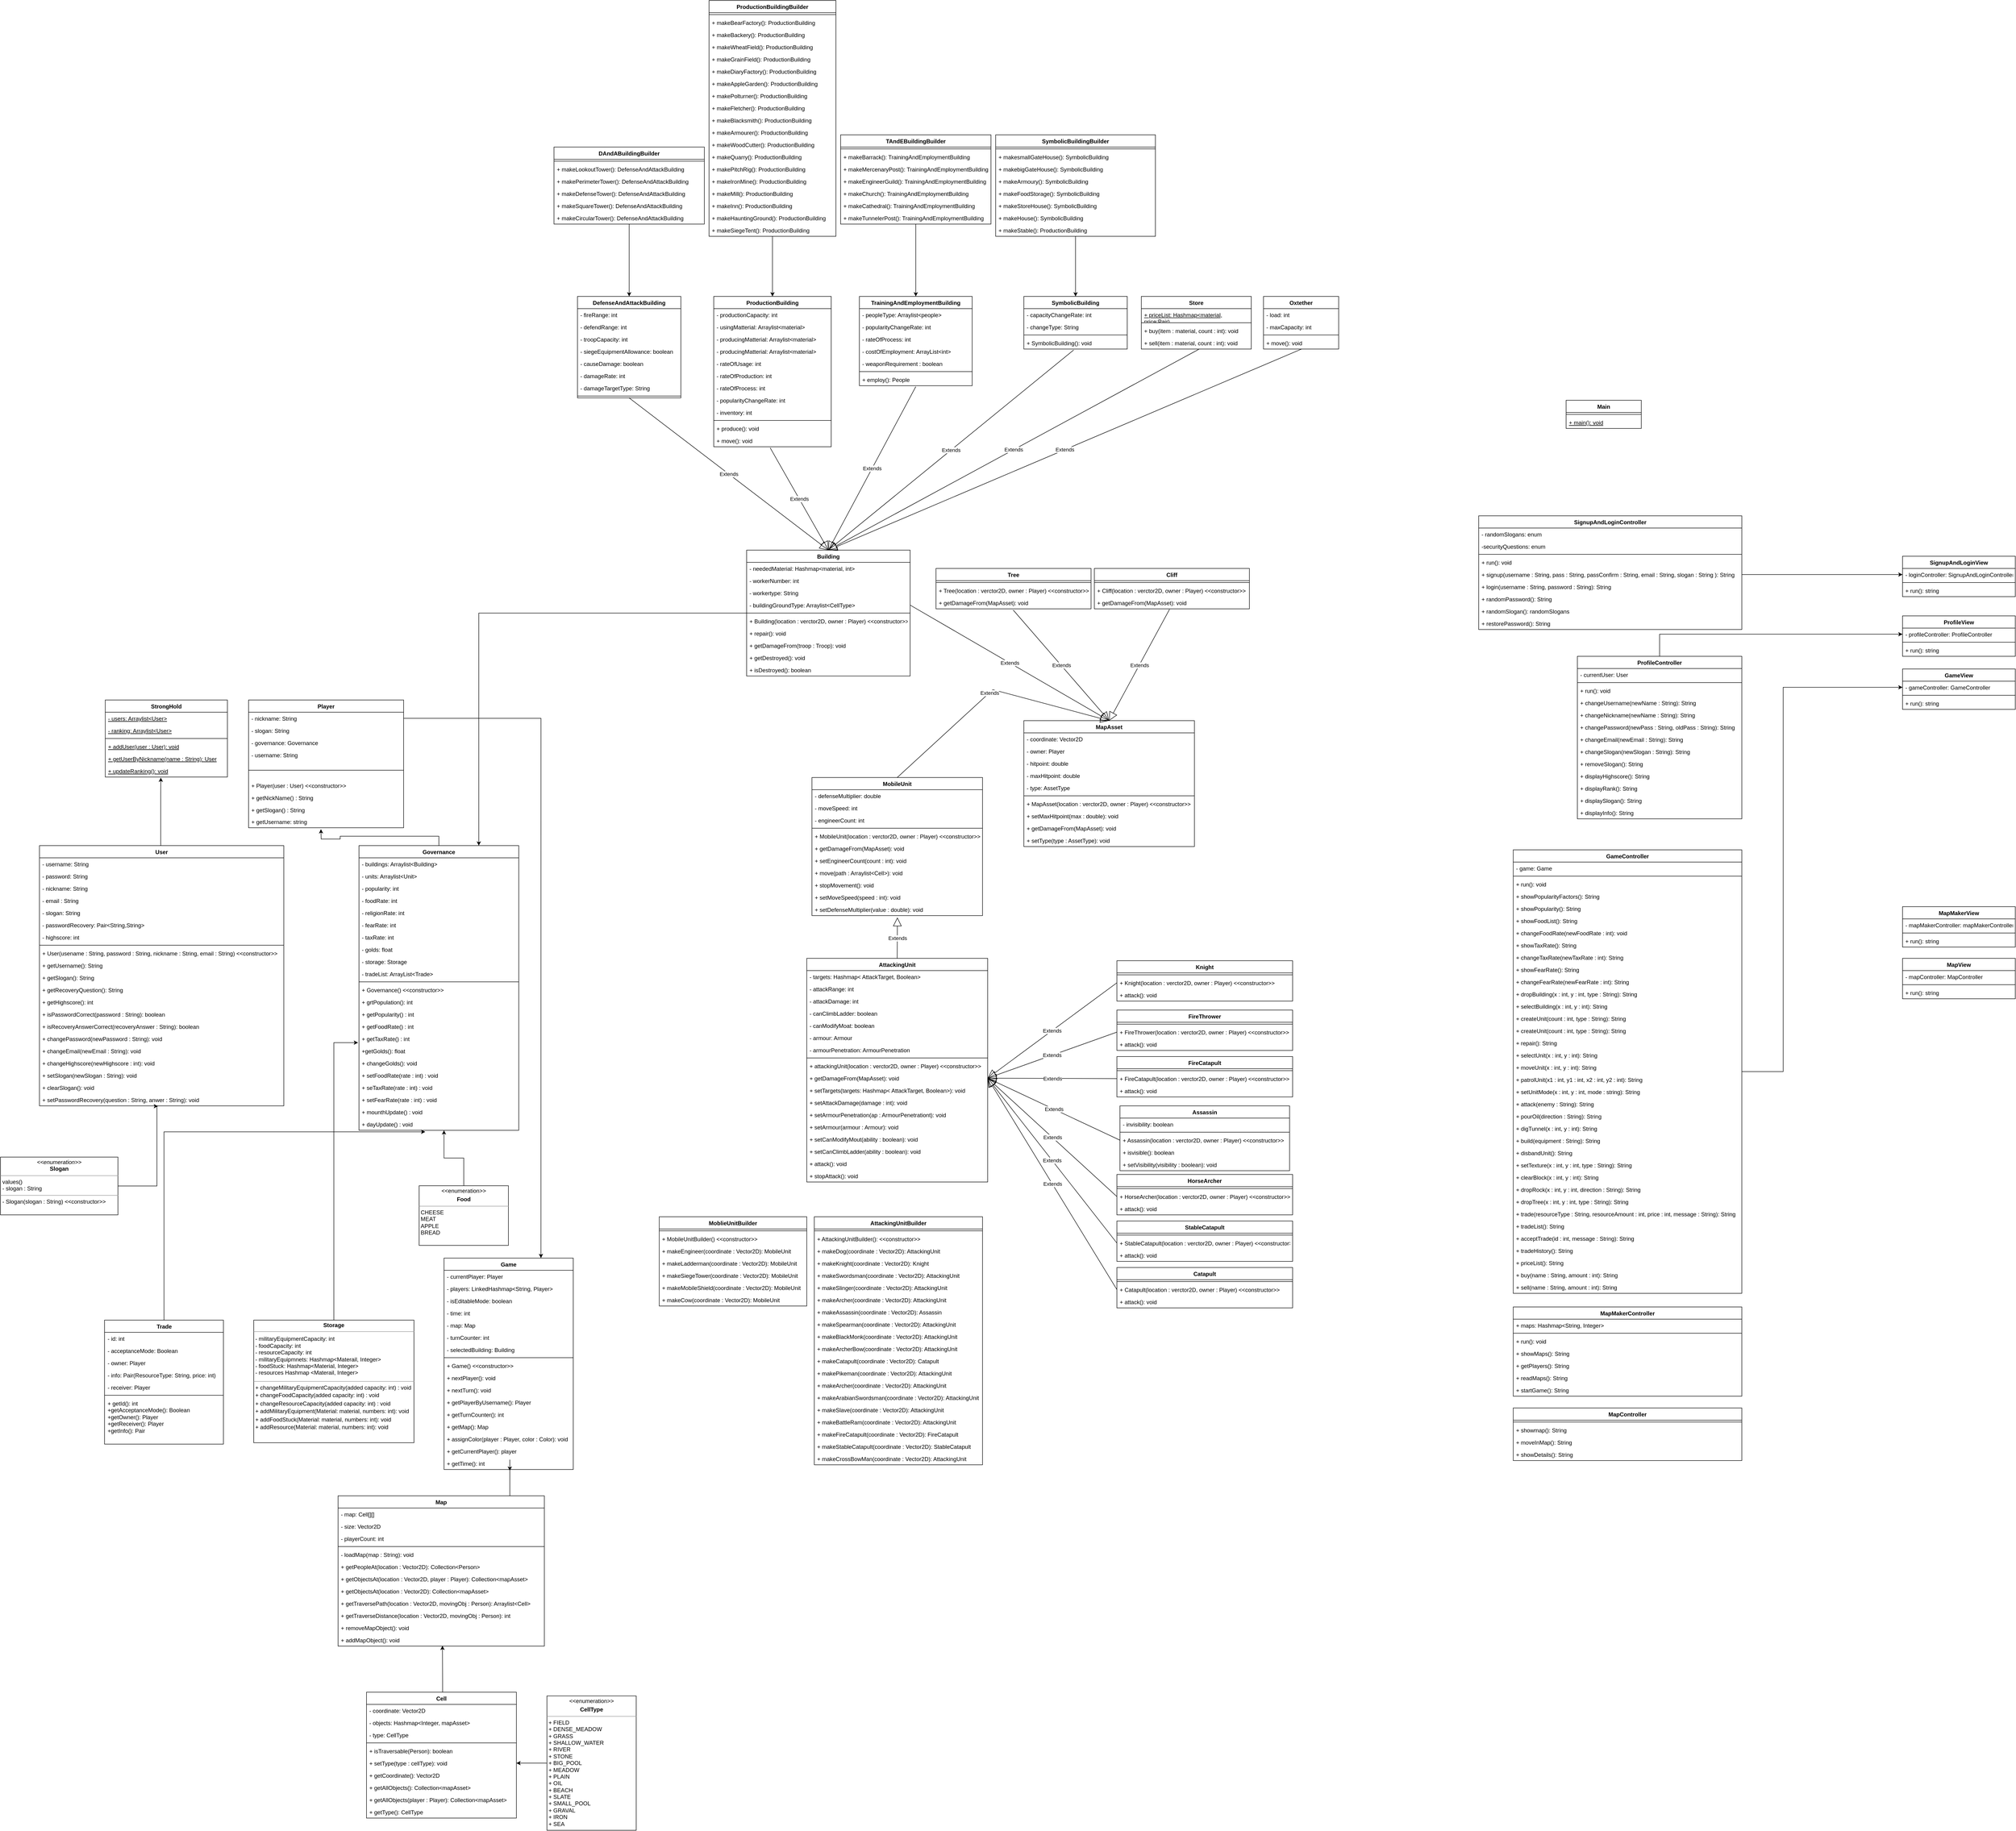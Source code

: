 <mxfile version="21.2.3" type="device" pages="2">
  <diagram id="C5RBs43oDa-KdzZeNtuy" name="Page-1">
    <mxGraphModel dx="3958" dy="1783" grid="1" gridSize="11" guides="1" tooltips="1" connect="1" arrows="1" fold="1" page="1" pageScale="1" pageWidth="827" pageHeight="1169" math="0" shadow="0">
      <root>
        <mxCell id="WIyWlLk6GJQsqaUBKTNV-0" />
        <mxCell id="WIyWlLk6GJQsqaUBKTNV-1" parent="WIyWlLk6GJQsqaUBKTNV-0" />
        <mxCell id="OBWoynFxN6DpjSvyHSXE-50" style="edgeStyle=orthogonalEdgeStyle;rounded=0;orthogonalLoop=1;jettySize=auto;html=1;" parent="WIyWlLk6GJQsqaUBKTNV-1" source="OBWoynFxN6DpjSvyHSXE-4" target="OBWoynFxN6DpjSvyHSXE-8" edge="1">
          <mxGeometry relative="1" as="geometry" />
        </mxCell>
        <mxCell id="OBWoynFxN6DpjSvyHSXE-4" value="ProductionBuildingBuilder" style="swimlane;fontStyle=1;align=center;verticalAlign=top;childLayout=stackLayout;horizontal=1;startSize=26;horizontalStack=0;resizeParent=1;resizeParentMax=0;resizeLast=0;collapsible=1;marginBottom=0;" parent="WIyWlLk6GJQsqaUBKTNV-1" vertex="1">
          <mxGeometry x="-450" y="-290" width="270" height="502" as="geometry" />
        </mxCell>
        <mxCell id="OBWoynFxN6DpjSvyHSXE-6" value="" style="line;strokeWidth=1;fillColor=none;align=left;verticalAlign=middle;spacingTop=-1;spacingLeft=3;spacingRight=3;rotatable=0;labelPosition=right;points=[];portConstraint=eastwest;strokeColor=inherit;" parent="OBWoynFxN6DpjSvyHSXE-4" vertex="1">
          <mxGeometry y="26" width="270" height="8" as="geometry" />
        </mxCell>
        <mxCell id="OBWoynFxN6DpjSvyHSXE-7" value="+ makeBearFactory(): ProductionBuilding" style="text;strokeColor=none;fillColor=none;align=left;verticalAlign=top;spacingLeft=4;spacingRight=4;overflow=hidden;rotatable=0;points=[[0,0.5],[1,0.5]];portConstraint=eastwest;" parent="OBWoynFxN6DpjSvyHSXE-4" vertex="1">
          <mxGeometry y="34" width="270" height="26" as="geometry" />
        </mxCell>
        <mxCell id="OBWoynFxN6DpjSvyHSXE-33" value="+ makeBackery(): ProductionBuilding" style="text;strokeColor=none;fillColor=none;align=left;verticalAlign=top;spacingLeft=4;spacingRight=4;overflow=hidden;rotatable=0;points=[[0,0.5],[1,0.5]];portConstraint=eastwest;" parent="OBWoynFxN6DpjSvyHSXE-4" vertex="1">
          <mxGeometry y="60" width="270" height="26" as="geometry" />
        </mxCell>
        <mxCell id="OBWoynFxN6DpjSvyHSXE-34" value="+ makeWheatField(): ProductionBuilding" style="text;strokeColor=none;fillColor=none;align=left;verticalAlign=top;spacingLeft=4;spacingRight=4;overflow=hidden;rotatable=0;points=[[0,0.5],[1,0.5]];portConstraint=eastwest;" parent="OBWoynFxN6DpjSvyHSXE-4" vertex="1">
          <mxGeometry y="86" width="270" height="26" as="geometry" />
        </mxCell>
        <mxCell id="OBWoynFxN6DpjSvyHSXE-35" value="+ makeGrainField(): ProductionBuilding" style="text;strokeColor=none;fillColor=none;align=left;verticalAlign=top;spacingLeft=4;spacingRight=4;overflow=hidden;rotatable=0;points=[[0,0.5],[1,0.5]];portConstraint=eastwest;" parent="OBWoynFxN6DpjSvyHSXE-4" vertex="1">
          <mxGeometry y="112" width="270" height="26" as="geometry" />
        </mxCell>
        <mxCell id="OBWoynFxN6DpjSvyHSXE-36" value="+ makeDiaryFactory(): ProductionBuilding" style="text;strokeColor=none;fillColor=none;align=left;verticalAlign=top;spacingLeft=4;spacingRight=4;overflow=hidden;rotatable=0;points=[[0,0.5],[1,0.5]];portConstraint=eastwest;" parent="OBWoynFxN6DpjSvyHSXE-4" vertex="1">
          <mxGeometry y="138" width="270" height="26" as="geometry" />
        </mxCell>
        <mxCell id="OBWoynFxN6DpjSvyHSXE-37" value="+ makeAppleGarden(): ProductionBuilding" style="text;strokeColor=none;fillColor=none;align=left;verticalAlign=top;spacingLeft=4;spacingRight=4;overflow=hidden;rotatable=0;points=[[0,0.5],[1,0.5]];portConstraint=eastwest;" parent="OBWoynFxN6DpjSvyHSXE-4" vertex="1">
          <mxGeometry y="164" width="270" height="26" as="geometry" />
        </mxCell>
        <mxCell id="OBWoynFxN6DpjSvyHSXE-38" value="+ makePolturner(): ProductionBuilding" style="text;strokeColor=none;fillColor=none;align=left;verticalAlign=top;spacingLeft=4;spacingRight=4;overflow=hidden;rotatable=0;points=[[0,0.5],[1,0.5]];portConstraint=eastwest;" parent="OBWoynFxN6DpjSvyHSXE-4" vertex="1">
          <mxGeometry y="190" width="270" height="26" as="geometry" />
        </mxCell>
        <mxCell id="OBWoynFxN6DpjSvyHSXE-39" value="+ makeFletcher(): ProductionBuilding" style="text;strokeColor=none;fillColor=none;align=left;verticalAlign=top;spacingLeft=4;spacingRight=4;overflow=hidden;rotatable=0;points=[[0,0.5],[1,0.5]];portConstraint=eastwest;" parent="OBWoynFxN6DpjSvyHSXE-4" vertex="1">
          <mxGeometry y="216" width="270" height="26" as="geometry" />
        </mxCell>
        <mxCell id="OBWoynFxN6DpjSvyHSXE-40" value="+ makeBlacksmith(): ProductionBuilding" style="text;strokeColor=none;fillColor=none;align=left;verticalAlign=top;spacingLeft=4;spacingRight=4;overflow=hidden;rotatable=0;points=[[0,0.5],[1,0.5]];portConstraint=eastwest;" parent="OBWoynFxN6DpjSvyHSXE-4" vertex="1">
          <mxGeometry y="242" width="270" height="26" as="geometry" />
        </mxCell>
        <mxCell id="OBWoynFxN6DpjSvyHSXE-41" value="+ makeArmourer(): ProductionBuilding" style="text;strokeColor=none;fillColor=none;align=left;verticalAlign=top;spacingLeft=4;spacingRight=4;overflow=hidden;rotatable=0;points=[[0,0.5],[1,0.5]];portConstraint=eastwest;" parent="OBWoynFxN6DpjSvyHSXE-4" vertex="1">
          <mxGeometry y="268" width="270" height="26" as="geometry" />
        </mxCell>
        <mxCell id="OBWoynFxN6DpjSvyHSXE-42" value="+ makeWoodCutter(): ProductionBuilding" style="text;strokeColor=none;fillColor=none;align=left;verticalAlign=top;spacingLeft=4;spacingRight=4;overflow=hidden;rotatable=0;points=[[0,0.5],[1,0.5]];portConstraint=eastwest;" parent="OBWoynFxN6DpjSvyHSXE-4" vertex="1">
          <mxGeometry y="294" width="270" height="26" as="geometry" />
        </mxCell>
        <mxCell id="OBWoynFxN6DpjSvyHSXE-43" value="+ makeQuarry(): ProductionBuilding" style="text;strokeColor=none;fillColor=none;align=left;verticalAlign=top;spacingLeft=4;spacingRight=4;overflow=hidden;rotatable=0;points=[[0,0.5],[1,0.5]];portConstraint=eastwest;" parent="OBWoynFxN6DpjSvyHSXE-4" vertex="1">
          <mxGeometry y="320" width="270" height="26" as="geometry" />
        </mxCell>
        <mxCell id="OBWoynFxN6DpjSvyHSXE-44" value="+ makePitchRig(): ProductionBuilding" style="text;strokeColor=none;fillColor=none;align=left;verticalAlign=top;spacingLeft=4;spacingRight=4;overflow=hidden;rotatable=0;points=[[0,0.5],[1,0.5]];portConstraint=eastwest;" parent="OBWoynFxN6DpjSvyHSXE-4" vertex="1">
          <mxGeometry y="346" width="270" height="26" as="geometry" />
        </mxCell>
        <mxCell id="OBWoynFxN6DpjSvyHSXE-45" value="+ makeIronMine(): ProductionBuilding" style="text;strokeColor=none;fillColor=none;align=left;verticalAlign=top;spacingLeft=4;spacingRight=4;overflow=hidden;rotatable=0;points=[[0,0.5],[1,0.5]];portConstraint=eastwest;" parent="OBWoynFxN6DpjSvyHSXE-4" vertex="1">
          <mxGeometry y="372" width="270" height="26" as="geometry" />
        </mxCell>
        <mxCell id="OBWoynFxN6DpjSvyHSXE-46" value="+ makeMill(): ProductionBuilding" style="text;strokeColor=none;fillColor=none;align=left;verticalAlign=top;spacingLeft=4;spacingRight=4;overflow=hidden;rotatable=0;points=[[0,0.5],[1,0.5]];portConstraint=eastwest;" parent="OBWoynFxN6DpjSvyHSXE-4" vertex="1">
          <mxGeometry y="398" width="270" height="26" as="geometry" />
        </mxCell>
        <mxCell id="OBWoynFxN6DpjSvyHSXE-47" value="+ makeInn(): ProductionBuilding" style="text;strokeColor=none;fillColor=none;align=left;verticalAlign=top;spacingLeft=4;spacingRight=4;overflow=hidden;rotatable=0;points=[[0,0.5],[1,0.5]];portConstraint=eastwest;" parent="OBWoynFxN6DpjSvyHSXE-4" vertex="1">
          <mxGeometry y="424" width="270" height="26" as="geometry" />
        </mxCell>
        <mxCell id="OBWoynFxN6DpjSvyHSXE-48" value="+ makeHauntingGround(): ProductionBuilding" style="text;strokeColor=none;fillColor=none;align=left;verticalAlign=top;spacingLeft=4;spacingRight=4;overflow=hidden;rotatable=0;points=[[0,0.5],[1,0.5]];portConstraint=eastwest;" parent="OBWoynFxN6DpjSvyHSXE-4" vertex="1">
          <mxGeometry y="450" width="270" height="26" as="geometry" />
        </mxCell>
        <mxCell id="OBWoynFxN6DpjSvyHSXE-49" value="+ makeSiegeTent(): ProductionBuilding" style="text;strokeColor=none;fillColor=none;align=left;verticalAlign=top;spacingLeft=4;spacingRight=4;overflow=hidden;rotatable=0;points=[[0,0.5],[1,0.5]];portConstraint=eastwest;" parent="OBWoynFxN6DpjSvyHSXE-4" vertex="1">
          <mxGeometry y="476" width="270" height="26" as="geometry" />
        </mxCell>
        <mxCell id="OBWoynFxN6DpjSvyHSXE-8" value="ProductionBuilding" style="swimlane;fontStyle=1;align=center;verticalAlign=top;childLayout=stackLayout;horizontal=1;startSize=26;horizontalStack=0;resizeParent=1;resizeParentMax=0;resizeLast=0;collapsible=1;marginBottom=0;" parent="WIyWlLk6GJQsqaUBKTNV-1" vertex="1">
          <mxGeometry x="-440" y="340" width="250" height="320" as="geometry" />
        </mxCell>
        <mxCell id="OBWoynFxN6DpjSvyHSXE-9" value="- productionCapacity: int" style="text;strokeColor=none;fillColor=none;align=left;verticalAlign=top;spacingLeft=4;spacingRight=4;overflow=hidden;rotatable=0;points=[[0,0.5],[1,0.5]];portConstraint=eastwest;" parent="OBWoynFxN6DpjSvyHSXE-8" vertex="1">
          <mxGeometry y="26" width="250" height="26" as="geometry" />
        </mxCell>
        <mxCell id="OBWoynFxN6DpjSvyHSXE-51" value="- usingMatterial: Arraylist&lt;material&gt;" style="text;strokeColor=none;fillColor=none;align=left;verticalAlign=top;spacingLeft=4;spacingRight=4;overflow=hidden;rotatable=0;points=[[0,0.5],[1,0.5]];portConstraint=eastwest;" parent="OBWoynFxN6DpjSvyHSXE-8" vertex="1">
          <mxGeometry y="52" width="250" height="26" as="geometry" />
        </mxCell>
        <mxCell id="OBWoynFxN6DpjSvyHSXE-52" value="- producingMatterial: Arraylist&lt;material&gt;" style="text;strokeColor=none;fillColor=none;align=left;verticalAlign=top;spacingLeft=4;spacingRight=4;overflow=hidden;rotatable=0;points=[[0,0.5],[1,0.5]];portConstraint=eastwest;" parent="OBWoynFxN6DpjSvyHSXE-8" vertex="1">
          <mxGeometry y="78" width="250" height="26" as="geometry" />
        </mxCell>
        <mxCell id="OBWoynFxN6DpjSvyHSXE-53" value="- producingMatterial: Arraylist&lt;material&gt;" style="text;strokeColor=none;fillColor=none;align=left;verticalAlign=top;spacingLeft=4;spacingRight=4;overflow=hidden;rotatable=0;points=[[0,0.5],[1,0.5]];portConstraint=eastwest;" parent="OBWoynFxN6DpjSvyHSXE-8" vertex="1">
          <mxGeometry y="104" width="250" height="26" as="geometry" />
        </mxCell>
        <mxCell id="OBWoynFxN6DpjSvyHSXE-54" value="- rateOfUsage: int" style="text;strokeColor=none;fillColor=none;align=left;verticalAlign=top;spacingLeft=4;spacingRight=4;overflow=hidden;rotatable=0;points=[[0,0.5],[1,0.5]];portConstraint=eastwest;" parent="OBWoynFxN6DpjSvyHSXE-8" vertex="1">
          <mxGeometry y="130" width="250" height="26" as="geometry" />
        </mxCell>
        <mxCell id="OBWoynFxN6DpjSvyHSXE-55" value="- rateOfProduction: int" style="text;strokeColor=none;fillColor=none;align=left;verticalAlign=top;spacingLeft=4;spacingRight=4;overflow=hidden;rotatable=0;points=[[0,0.5],[1,0.5]];portConstraint=eastwest;" parent="OBWoynFxN6DpjSvyHSXE-8" vertex="1">
          <mxGeometry y="156" width="250" height="26" as="geometry" />
        </mxCell>
        <mxCell id="OBWoynFxN6DpjSvyHSXE-56" value="- rateOfProcess: int" style="text;strokeColor=none;fillColor=none;align=left;verticalAlign=top;spacingLeft=4;spacingRight=4;overflow=hidden;rotatable=0;points=[[0,0.5],[1,0.5]];portConstraint=eastwest;" parent="OBWoynFxN6DpjSvyHSXE-8" vertex="1">
          <mxGeometry y="182" width="250" height="26" as="geometry" />
        </mxCell>
        <mxCell id="OBWoynFxN6DpjSvyHSXE-57" value="- popularityChangeRate: int" style="text;strokeColor=none;fillColor=none;align=left;verticalAlign=top;spacingLeft=4;spacingRight=4;overflow=hidden;rotatable=0;points=[[0,0.5],[1,0.5]];portConstraint=eastwest;" parent="OBWoynFxN6DpjSvyHSXE-8" vertex="1">
          <mxGeometry y="208" width="250" height="26" as="geometry" />
        </mxCell>
        <mxCell id="OBWoynFxN6DpjSvyHSXE-59" value="- inventory: int" style="text;strokeColor=none;fillColor=none;align=left;verticalAlign=top;spacingLeft=4;spacingRight=4;overflow=hidden;rotatable=0;points=[[0,0.5],[1,0.5]];portConstraint=eastwest;" parent="OBWoynFxN6DpjSvyHSXE-8" vertex="1">
          <mxGeometry y="234" width="250" height="26" as="geometry" />
        </mxCell>
        <mxCell id="OBWoynFxN6DpjSvyHSXE-10" value="" style="line;strokeWidth=1;fillColor=none;align=left;verticalAlign=middle;spacingTop=-1;spacingLeft=3;spacingRight=3;rotatable=0;labelPosition=right;points=[];portConstraint=eastwest;strokeColor=inherit;" parent="OBWoynFxN6DpjSvyHSXE-8" vertex="1">
          <mxGeometry y="260" width="250" height="8" as="geometry" />
        </mxCell>
        <mxCell id="OBWoynFxN6DpjSvyHSXE-11" value="+ produce(): void" style="text;strokeColor=none;fillColor=none;align=left;verticalAlign=top;spacingLeft=4;spacingRight=4;overflow=hidden;rotatable=0;points=[[0,0.5],[1,0.5]];portConstraint=eastwest;" parent="OBWoynFxN6DpjSvyHSXE-8" vertex="1">
          <mxGeometry y="268" width="250" height="26" as="geometry" />
        </mxCell>
        <mxCell id="OBWoynFxN6DpjSvyHSXE-60" value="+ move(): void" style="text;strokeColor=none;fillColor=none;align=left;verticalAlign=top;spacingLeft=4;spacingRight=4;overflow=hidden;rotatable=0;points=[[0,0.5],[1,0.5]];portConstraint=eastwest;" parent="OBWoynFxN6DpjSvyHSXE-8" vertex="1">
          <mxGeometry y="294" width="250" height="26" as="geometry" />
        </mxCell>
        <mxCell id="OBWoynFxN6DpjSvyHSXE-12" value="TrainingAndEmploymentBuilding" style="swimlane;fontStyle=1;align=center;verticalAlign=top;childLayout=stackLayout;horizontal=1;startSize=26;horizontalStack=0;resizeParent=1;resizeParentMax=0;resizeLast=0;collapsible=1;marginBottom=0;" parent="WIyWlLk6GJQsqaUBKTNV-1" vertex="1">
          <mxGeometry x="-130" y="340" width="240" height="190" as="geometry" />
        </mxCell>
        <mxCell id="OBWoynFxN6DpjSvyHSXE-13" value="- peopleType: Arraylist&lt;people&gt;" style="text;strokeColor=none;fillColor=none;align=left;verticalAlign=top;spacingLeft=4;spacingRight=4;overflow=hidden;rotatable=0;points=[[0,0.5],[1,0.5]];portConstraint=eastwest;" parent="OBWoynFxN6DpjSvyHSXE-12" vertex="1">
          <mxGeometry y="26" width="240" height="26" as="geometry" />
        </mxCell>
        <mxCell id="OBWoynFxN6DpjSvyHSXE-74" value="- popularityChangeRate: int" style="text;strokeColor=none;fillColor=none;align=left;verticalAlign=top;spacingLeft=4;spacingRight=4;overflow=hidden;rotatable=0;points=[[0,0.5],[1,0.5]];portConstraint=eastwest;" parent="OBWoynFxN6DpjSvyHSXE-12" vertex="1">
          <mxGeometry y="52" width="240" height="26" as="geometry" />
        </mxCell>
        <mxCell id="OBWoynFxN6DpjSvyHSXE-75" value="- rateOfProcess: int" style="text;strokeColor=none;fillColor=none;align=left;verticalAlign=top;spacingLeft=4;spacingRight=4;overflow=hidden;rotatable=0;points=[[0,0.5],[1,0.5]];portConstraint=eastwest;" parent="OBWoynFxN6DpjSvyHSXE-12" vertex="1">
          <mxGeometry y="78" width="240" height="26" as="geometry" />
        </mxCell>
        <mxCell id="OBWoynFxN6DpjSvyHSXE-76" value="- costOfEmployment: ArrayList&lt;int&gt;" style="text;strokeColor=none;fillColor=none;align=left;verticalAlign=top;spacingLeft=4;spacingRight=4;overflow=hidden;rotatable=0;points=[[0,0.5],[1,0.5]];portConstraint=eastwest;" parent="OBWoynFxN6DpjSvyHSXE-12" vertex="1">
          <mxGeometry y="104" width="240" height="26" as="geometry" />
        </mxCell>
        <mxCell id="OBWoynFxN6DpjSvyHSXE-92" value="- weaponRequirement : boolean" style="text;strokeColor=none;fillColor=none;align=left;verticalAlign=top;spacingLeft=4;spacingRight=4;overflow=hidden;rotatable=0;points=[[0,0.5],[1,0.5]];portConstraint=eastwest;" parent="OBWoynFxN6DpjSvyHSXE-12" vertex="1">
          <mxGeometry y="130" width="240" height="26" as="geometry" />
        </mxCell>
        <mxCell id="OBWoynFxN6DpjSvyHSXE-14" value="" style="line;strokeWidth=1;fillColor=none;align=left;verticalAlign=middle;spacingTop=-1;spacingLeft=3;spacingRight=3;rotatable=0;labelPosition=right;points=[];portConstraint=eastwest;strokeColor=inherit;" parent="OBWoynFxN6DpjSvyHSXE-12" vertex="1">
          <mxGeometry y="156" width="240" height="8" as="geometry" />
        </mxCell>
        <mxCell id="OBWoynFxN6DpjSvyHSXE-73" value="+ employ(): People" style="text;strokeColor=none;fillColor=none;align=left;verticalAlign=top;spacingLeft=4;spacingRight=4;overflow=hidden;rotatable=0;points=[[0,0.5],[1,0.5]];portConstraint=eastwest;" parent="OBWoynFxN6DpjSvyHSXE-12" vertex="1">
          <mxGeometry y="164" width="240" height="26" as="geometry" />
        </mxCell>
        <mxCell id="OBWoynFxN6DpjSvyHSXE-16" value="SymbolicBuilding" style="swimlane;fontStyle=1;align=center;verticalAlign=top;childLayout=stackLayout;horizontal=1;startSize=26;horizontalStack=0;resizeParent=1;resizeParentMax=0;resizeLast=0;collapsible=1;marginBottom=0;" parent="WIyWlLk6GJQsqaUBKTNV-1" vertex="1">
          <mxGeometry x="220" y="340" width="220" height="112" as="geometry" />
        </mxCell>
        <mxCell id="OBWoynFxN6DpjSvyHSXE-104" value="- capacityChangeRate: int" style="text;strokeColor=none;fillColor=none;align=left;verticalAlign=top;spacingLeft=4;spacingRight=4;overflow=hidden;rotatable=0;points=[[0,0.5],[1,0.5]];portConstraint=eastwest;" parent="OBWoynFxN6DpjSvyHSXE-16" vertex="1">
          <mxGeometry y="26" width="220" height="26" as="geometry" />
        </mxCell>
        <mxCell id="OBWoynFxN6DpjSvyHSXE-105" value="- changeType: String" style="text;strokeColor=none;fillColor=none;align=left;verticalAlign=top;spacingLeft=4;spacingRight=4;overflow=hidden;rotatable=0;points=[[0,0.5],[1,0.5]];portConstraint=eastwest;" parent="OBWoynFxN6DpjSvyHSXE-16" vertex="1">
          <mxGeometry y="52" width="220" height="26" as="geometry" />
        </mxCell>
        <mxCell id="OBWoynFxN6DpjSvyHSXE-18" value="" style="line;strokeWidth=1;fillColor=none;align=left;verticalAlign=middle;spacingTop=-1;spacingLeft=3;spacingRight=3;rotatable=0;labelPosition=right;points=[];portConstraint=eastwest;strokeColor=inherit;" parent="OBWoynFxN6DpjSvyHSXE-16" vertex="1">
          <mxGeometry y="78" width="220" height="8" as="geometry" />
        </mxCell>
        <mxCell id="OBWoynFxN6DpjSvyHSXE-19" value="+ SymbolicBuilding(): void" style="text;strokeColor=none;fillColor=none;align=left;verticalAlign=top;spacingLeft=4;spacingRight=4;overflow=hidden;rotatable=0;points=[[0,0.5],[1,0.5]];portConstraint=eastwest;" parent="OBWoynFxN6DpjSvyHSXE-16" vertex="1">
          <mxGeometry y="86" width="220" height="26" as="geometry" />
        </mxCell>
        <mxCell id="OBWoynFxN6DpjSvyHSXE-24" value="DefenseAndAttackBuilding" style="swimlane;fontStyle=1;align=center;verticalAlign=top;childLayout=stackLayout;horizontal=1;startSize=26;horizontalStack=0;resizeParent=1;resizeParentMax=0;resizeLast=0;collapsible=1;marginBottom=0;" parent="WIyWlLk6GJQsqaUBKTNV-1" vertex="1">
          <mxGeometry x="-730" y="340" width="220" height="216" as="geometry" />
        </mxCell>
        <mxCell id="OBWoynFxN6DpjSvyHSXE-25" value="- fireRange: int" style="text;strokeColor=none;fillColor=none;align=left;verticalAlign=top;spacingLeft=4;spacingRight=4;overflow=hidden;rotatable=0;points=[[0,0.5],[1,0.5]];portConstraint=eastwest;" parent="OBWoynFxN6DpjSvyHSXE-24" vertex="1">
          <mxGeometry y="26" width="220" height="26" as="geometry" />
        </mxCell>
        <mxCell id="OBWoynFxN6DpjSvyHSXE-123" value="- defendRange: int" style="text;strokeColor=none;fillColor=none;align=left;verticalAlign=top;spacingLeft=4;spacingRight=4;overflow=hidden;rotatable=0;points=[[0,0.5],[1,0.5]];portConstraint=eastwest;" parent="OBWoynFxN6DpjSvyHSXE-24" vertex="1">
          <mxGeometry y="52" width="220" height="26" as="geometry" />
        </mxCell>
        <mxCell id="OBWoynFxN6DpjSvyHSXE-124" value="- troopCapacity: int" style="text;strokeColor=none;fillColor=none;align=left;verticalAlign=top;spacingLeft=4;spacingRight=4;overflow=hidden;rotatable=0;points=[[0,0.5],[1,0.5]];portConstraint=eastwest;" parent="OBWoynFxN6DpjSvyHSXE-24" vertex="1">
          <mxGeometry y="78" width="220" height="26" as="geometry" />
        </mxCell>
        <mxCell id="OBWoynFxN6DpjSvyHSXE-125" value="- siegeEquipmentAllowance: boolean" style="text;strokeColor=none;fillColor=none;align=left;verticalAlign=top;spacingLeft=4;spacingRight=4;overflow=hidden;rotatable=0;points=[[0,0.5],[1,0.5]];portConstraint=eastwest;" parent="OBWoynFxN6DpjSvyHSXE-24" vertex="1">
          <mxGeometry y="104" width="220" height="26" as="geometry" />
        </mxCell>
        <mxCell id="OBWoynFxN6DpjSvyHSXE-126" value="- causeDamage: boolean" style="text;strokeColor=none;fillColor=none;align=left;verticalAlign=top;spacingLeft=4;spacingRight=4;overflow=hidden;rotatable=0;points=[[0,0.5],[1,0.5]];portConstraint=eastwest;" parent="OBWoynFxN6DpjSvyHSXE-24" vertex="1">
          <mxGeometry y="130" width="220" height="26" as="geometry" />
        </mxCell>
        <mxCell id="OBWoynFxN6DpjSvyHSXE-127" value="- damageRate: int" style="text;strokeColor=none;fillColor=none;align=left;verticalAlign=top;spacingLeft=4;spacingRight=4;overflow=hidden;rotatable=0;points=[[0,0.5],[1,0.5]];portConstraint=eastwest;" parent="OBWoynFxN6DpjSvyHSXE-24" vertex="1">
          <mxGeometry y="156" width="220" height="26" as="geometry" />
        </mxCell>
        <mxCell id="OBWoynFxN6DpjSvyHSXE-128" value="- damageTargetType: String" style="text;strokeColor=none;fillColor=none;align=left;verticalAlign=top;spacingLeft=4;spacingRight=4;overflow=hidden;rotatable=0;points=[[0,0.5],[1,0.5]];portConstraint=eastwest;" parent="OBWoynFxN6DpjSvyHSXE-24" vertex="1">
          <mxGeometry y="182" width="220" height="26" as="geometry" />
        </mxCell>
        <mxCell id="OBWoynFxN6DpjSvyHSXE-26" value="" style="line;strokeWidth=1;fillColor=none;align=left;verticalAlign=middle;spacingTop=-1;spacingLeft=3;spacingRight=3;rotatable=0;labelPosition=right;points=[];portConstraint=eastwest;strokeColor=inherit;" parent="OBWoynFxN6DpjSvyHSXE-24" vertex="1">
          <mxGeometry y="208" width="220" height="8" as="geometry" />
        </mxCell>
        <mxCell id="OBWoynFxN6DpjSvyHSXE-77" style="edgeStyle=orthogonalEdgeStyle;rounded=0;orthogonalLoop=1;jettySize=auto;html=1;entryX=0.5;entryY=0;entryDx=0;entryDy=0;" parent="WIyWlLk6GJQsqaUBKTNV-1" source="OBWoynFxN6DpjSvyHSXE-61" target="OBWoynFxN6DpjSvyHSXE-12" edge="1">
          <mxGeometry relative="1" as="geometry" />
        </mxCell>
        <mxCell id="OBWoynFxN6DpjSvyHSXE-61" value="TAndEBuildingBuilder" style="swimlane;fontStyle=1;align=center;verticalAlign=top;childLayout=stackLayout;horizontal=1;startSize=26;horizontalStack=0;resizeParent=1;resizeParentMax=0;resizeLast=0;collapsible=1;marginBottom=0;" parent="WIyWlLk6GJQsqaUBKTNV-1" vertex="1">
          <mxGeometry x="-170" y="-4" width="320" height="190" as="geometry" />
        </mxCell>
        <mxCell id="OBWoynFxN6DpjSvyHSXE-63" value="" style="line;strokeWidth=1;fillColor=none;align=left;verticalAlign=middle;spacingTop=-1;spacingLeft=3;spacingRight=3;rotatable=0;labelPosition=right;points=[];portConstraint=eastwest;strokeColor=inherit;" parent="OBWoynFxN6DpjSvyHSXE-61" vertex="1">
          <mxGeometry y="26" width="320" height="8" as="geometry" />
        </mxCell>
        <mxCell id="OBWoynFxN6DpjSvyHSXE-64" value="+ makeBarrack(): TrainingAndEmploymentBuilding" style="text;strokeColor=none;fillColor=none;align=left;verticalAlign=top;spacingLeft=4;spacingRight=4;overflow=hidden;rotatable=0;points=[[0,0.5],[1,0.5]];portConstraint=eastwest;" parent="OBWoynFxN6DpjSvyHSXE-61" vertex="1">
          <mxGeometry y="34" width="320" height="26" as="geometry" />
        </mxCell>
        <mxCell id="OBWoynFxN6DpjSvyHSXE-65" value="+ makeMercenaryPost(): TrainingAndEmploymentBuilding" style="text;strokeColor=none;fillColor=none;align=left;verticalAlign=top;spacingLeft=4;spacingRight=4;overflow=hidden;rotatable=0;points=[[0,0.5],[1,0.5]];portConstraint=eastwest;" parent="OBWoynFxN6DpjSvyHSXE-61" vertex="1">
          <mxGeometry y="60" width="320" height="26" as="geometry" />
        </mxCell>
        <mxCell id="OBWoynFxN6DpjSvyHSXE-66" value="+ makeEngineerGuild(): TrainingAndEmploymentBuilding" style="text;strokeColor=none;fillColor=none;align=left;verticalAlign=top;spacingLeft=4;spacingRight=4;overflow=hidden;rotatable=0;points=[[0,0.5],[1,0.5]];portConstraint=eastwest;" parent="OBWoynFxN6DpjSvyHSXE-61" vertex="1">
          <mxGeometry y="86" width="320" height="26" as="geometry" />
        </mxCell>
        <mxCell id="OBWoynFxN6DpjSvyHSXE-67" value="+ makeChurch(): TrainingAndEmploymentBuilding" style="text;strokeColor=none;fillColor=none;align=left;verticalAlign=top;spacingLeft=4;spacingRight=4;overflow=hidden;rotatable=0;points=[[0,0.5],[1,0.5]];portConstraint=eastwest;" parent="OBWoynFxN6DpjSvyHSXE-61" vertex="1">
          <mxGeometry y="112" width="320" height="26" as="geometry" />
        </mxCell>
        <mxCell id="OBWoynFxN6DpjSvyHSXE-70" value="+ makeCathedral(): TrainingAndEmploymentBuilding" style="text;strokeColor=none;fillColor=none;align=left;verticalAlign=top;spacingLeft=4;spacingRight=4;overflow=hidden;rotatable=0;points=[[0,0.5],[1,0.5]];portConstraint=eastwest;" parent="OBWoynFxN6DpjSvyHSXE-61" vertex="1">
          <mxGeometry y="138" width="320" height="26" as="geometry" />
        </mxCell>
        <mxCell id="OBWoynFxN6DpjSvyHSXE-72" value="+ makeTunnelerPost(): TrainingAndEmploymentBuilding" style="text;strokeColor=none;fillColor=none;align=left;verticalAlign=top;spacingLeft=4;spacingRight=4;overflow=hidden;rotatable=0;points=[[0,0.5],[1,0.5]];portConstraint=eastwest;" parent="OBWoynFxN6DpjSvyHSXE-61" vertex="1">
          <mxGeometry y="164" width="320" height="26" as="geometry" />
        </mxCell>
        <mxCell id="OBWoynFxN6DpjSvyHSXE-107" style="edgeStyle=orthogonalEdgeStyle;rounded=0;orthogonalLoop=1;jettySize=auto;html=1;entryX=0.5;entryY=0;entryDx=0;entryDy=0;" parent="WIyWlLk6GJQsqaUBKTNV-1" source="OBWoynFxN6DpjSvyHSXE-94" target="OBWoynFxN6DpjSvyHSXE-16" edge="1">
          <mxGeometry relative="1" as="geometry" />
        </mxCell>
        <mxCell id="OBWoynFxN6DpjSvyHSXE-94" value="SymbolicBuildingBuilder" style="swimlane;fontStyle=1;align=center;verticalAlign=top;childLayout=stackLayout;horizontal=1;startSize=26;horizontalStack=0;resizeParent=1;resizeParentMax=0;resizeLast=0;collapsible=1;marginBottom=0;" parent="WIyWlLk6GJQsqaUBKTNV-1" vertex="1">
          <mxGeometry x="160" y="-4" width="340" height="216" as="geometry" />
        </mxCell>
        <mxCell id="OBWoynFxN6DpjSvyHSXE-95" value="" style="line;strokeWidth=1;fillColor=none;align=left;verticalAlign=middle;spacingTop=-1;spacingLeft=3;spacingRight=3;rotatable=0;labelPosition=right;points=[];portConstraint=eastwest;strokeColor=inherit;" parent="OBWoynFxN6DpjSvyHSXE-94" vertex="1">
          <mxGeometry y="26" width="340" height="8" as="geometry" />
        </mxCell>
        <mxCell id="OBWoynFxN6DpjSvyHSXE-102" value="+ makesmallGateHouse(): SymbolicBuilding" style="text;strokeColor=none;fillColor=none;align=left;verticalAlign=top;spacingLeft=4;spacingRight=4;overflow=hidden;rotatable=0;points=[[0,0.5],[1,0.5]];portConstraint=eastwest;" parent="OBWoynFxN6DpjSvyHSXE-94" vertex="1">
          <mxGeometry y="34" width="340" height="26" as="geometry" />
        </mxCell>
        <mxCell id="OBWoynFxN6DpjSvyHSXE-103" value="+ makebigGateHouse(): SymbolicBuilding" style="text;strokeColor=none;fillColor=none;align=left;verticalAlign=top;spacingLeft=4;spacingRight=4;overflow=hidden;rotatable=0;points=[[0,0.5],[1,0.5]];portConstraint=eastwest;" parent="OBWoynFxN6DpjSvyHSXE-94" vertex="1">
          <mxGeometry y="60" width="340" height="26" as="geometry" />
        </mxCell>
        <mxCell id="OBWoynFxN6DpjSvyHSXE-80" value="+ makeArmoury(): SymbolicBuilding" style="text;strokeColor=none;fillColor=none;align=left;verticalAlign=top;spacingLeft=4;spacingRight=4;overflow=hidden;rotatable=0;points=[[0,0.5],[1,0.5]];portConstraint=eastwest;" parent="OBWoynFxN6DpjSvyHSXE-94" vertex="1">
          <mxGeometry y="86" width="340" height="26" as="geometry" />
        </mxCell>
        <mxCell id="OBWoynFxN6DpjSvyHSXE-88" value="+ makeFoodStorage(): SymbolicBuilding" style="text;strokeColor=none;fillColor=none;align=left;verticalAlign=top;spacingLeft=4;spacingRight=4;overflow=hidden;rotatable=0;points=[[0,0.5],[1,0.5]];portConstraint=eastwest;" parent="OBWoynFxN6DpjSvyHSXE-94" vertex="1">
          <mxGeometry y="112" width="340" height="26" as="geometry" />
        </mxCell>
        <mxCell id="OBWoynFxN6DpjSvyHSXE-87" value="+ makeStoreHouse(): SymbolicBuilding" style="text;strokeColor=none;fillColor=none;align=left;verticalAlign=top;spacingLeft=4;spacingRight=4;overflow=hidden;rotatable=0;points=[[0,0.5],[1,0.5]];portConstraint=eastwest;" parent="OBWoynFxN6DpjSvyHSXE-94" vertex="1">
          <mxGeometry y="138" width="340" height="26" as="geometry" />
        </mxCell>
        <mxCell id="OBWoynFxN6DpjSvyHSXE-106" value="+ makeHouse(): SymbolicBuilding" style="text;strokeColor=none;fillColor=none;align=left;verticalAlign=top;spacingLeft=4;spacingRight=4;overflow=hidden;rotatable=0;points=[[0,0.5],[1,0.5]];portConstraint=eastwest;" parent="OBWoynFxN6DpjSvyHSXE-94" vertex="1">
          <mxGeometry y="164" width="340" height="26" as="geometry" />
        </mxCell>
        <mxCell id="OBWoynFxN6DpjSvyHSXE-91" value="+ makeStable(): ProductionBuilding" style="text;strokeColor=none;fillColor=none;align=left;verticalAlign=top;spacingLeft=4;spacingRight=4;overflow=hidden;rotatable=0;points=[[0,0.5],[1,0.5]];portConstraint=eastwest;" parent="OBWoynFxN6DpjSvyHSXE-94" vertex="1">
          <mxGeometry y="190" width="340" height="26" as="geometry" />
        </mxCell>
        <mxCell id="OBWoynFxN6DpjSvyHSXE-129" style="edgeStyle=orthogonalEdgeStyle;rounded=0;orthogonalLoop=1;jettySize=auto;html=1;entryX=0.5;entryY=0;entryDx=0;entryDy=0;" parent="WIyWlLk6GJQsqaUBKTNV-1" source="OBWoynFxN6DpjSvyHSXE-108" target="OBWoynFxN6DpjSvyHSXE-24" edge="1">
          <mxGeometry relative="1" as="geometry" />
        </mxCell>
        <mxCell id="OBWoynFxN6DpjSvyHSXE-108" value="DAndABuildingBuilder" style="swimlane;fontStyle=1;align=center;verticalAlign=top;childLayout=stackLayout;horizontal=1;startSize=26;horizontalStack=0;resizeParent=1;resizeParentMax=0;resizeLast=0;collapsible=1;marginBottom=0;" parent="WIyWlLk6GJQsqaUBKTNV-1" vertex="1">
          <mxGeometry x="-780" y="22" width="320" height="164" as="geometry" />
        </mxCell>
        <mxCell id="OBWoynFxN6DpjSvyHSXE-109" value="" style="line;strokeWidth=1;fillColor=none;align=left;verticalAlign=middle;spacingTop=-1;spacingLeft=3;spacingRight=3;rotatable=0;labelPosition=right;points=[];portConstraint=eastwest;strokeColor=inherit;" parent="OBWoynFxN6DpjSvyHSXE-108" vertex="1">
          <mxGeometry y="26" width="320" height="8" as="geometry" />
        </mxCell>
        <mxCell id="OBWoynFxN6DpjSvyHSXE-110" value="+ makeLookoutTower(): DefenseAndAttackBuilding" style="text;strokeColor=none;fillColor=none;align=left;verticalAlign=top;spacingLeft=4;spacingRight=4;overflow=hidden;rotatable=0;points=[[0,0.5],[1,0.5]];portConstraint=eastwest;" parent="OBWoynFxN6DpjSvyHSXE-108" vertex="1">
          <mxGeometry y="34" width="320" height="26" as="geometry" />
        </mxCell>
        <mxCell id="OBWoynFxN6DpjSvyHSXE-117" value="+ makePerimeterTower(): DefenseAndAttackBuilding" style="text;strokeColor=none;fillColor=none;align=left;verticalAlign=top;spacingLeft=4;spacingRight=4;overflow=hidden;rotatable=0;points=[[0,0.5],[1,0.5]];portConstraint=eastwest;" parent="OBWoynFxN6DpjSvyHSXE-108" vertex="1">
          <mxGeometry y="60" width="320" height="26" as="geometry" />
        </mxCell>
        <mxCell id="OBWoynFxN6DpjSvyHSXE-118" value="+ makeDefenseTower(): DefenseAndAttackBuilding" style="text;strokeColor=none;fillColor=none;align=left;verticalAlign=top;spacingLeft=4;spacingRight=4;overflow=hidden;rotatable=0;points=[[0,0.5],[1,0.5]];portConstraint=eastwest;" parent="OBWoynFxN6DpjSvyHSXE-108" vertex="1">
          <mxGeometry y="86" width="320" height="26" as="geometry" />
        </mxCell>
        <mxCell id="OBWoynFxN6DpjSvyHSXE-119" value="+ makeSquareTower(): DefenseAndAttackBuilding" style="text;strokeColor=none;fillColor=none;align=left;verticalAlign=top;spacingLeft=4;spacingRight=4;overflow=hidden;rotatable=0;points=[[0,0.5],[1,0.5]];portConstraint=eastwest;" parent="OBWoynFxN6DpjSvyHSXE-108" vertex="1">
          <mxGeometry y="112" width="320" height="26" as="geometry" />
        </mxCell>
        <mxCell id="OBWoynFxN6DpjSvyHSXE-120" value="+ makeCircularTower(): DefenseAndAttackBuilding" style="text;strokeColor=none;fillColor=none;align=left;verticalAlign=top;spacingLeft=4;spacingRight=4;overflow=hidden;rotatable=0;points=[[0,0.5],[1,0.5]];portConstraint=eastwest;" parent="OBWoynFxN6DpjSvyHSXE-108" vertex="1">
          <mxGeometry y="138" width="320" height="26" as="geometry" />
        </mxCell>
        <mxCell id="OBWoynFxN6DpjSvyHSXE-130" value="Store" style="swimlane;fontStyle=1;align=center;verticalAlign=top;childLayout=stackLayout;horizontal=1;startSize=26;horizontalStack=0;resizeParent=1;resizeParentMax=0;resizeLast=0;collapsible=1;marginBottom=0;" parent="WIyWlLk6GJQsqaUBKTNV-1" vertex="1">
          <mxGeometry x="470" y="340" width="234" height="112" as="geometry" />
        </mxCell>
        <mxCell id="kITipy27ehHx5LanBlJJ-29" value="&lt;u&gt;+ priceList: Hashmap&amp;lt;material, price:Pair)&lt;br&gt;&lt;/u&gt;" style="text;strokeColor=none;fillColor=none;align=left;verticalAlign=top;spacingLeft=4;spacingRight=4;overflow=hidden;rotatable=0;points=[[0,0.5],[1,0.5]];portConstraint=eastwest;whiteSpace=wrap;html=1;" parent="OBWoynFxN6DpjSvyHSXE-130" vertex="1">
          <mxGeometry y="26" width="234" height="26" as="geometry" />
        </mxCell>
        <mxCell id="OBWoynFxN6DpjSvyHSXE-132" value="" style="line;strokeWidth=1;fillColor=none;align=left;verticalAlign=middle;spacingTop=-1;spacingLeft=3;spacingRight=3;rotatable=0;labelPosition=right;points=[];portConstraint=eastwest;strokeColor=inherit;" parent="OBWoynFxN6DpjSvyHSXE-130" vertex="1">
          <mxGeometry y="52" width="234" height="8" as="geometry" />
        </mxCell>
        <mxCell id="OBWoynFxN6DpjSvyHSXE-133" value="+ buy(item : material, count : int): void" style="text;strokeColor=none;fillColor=none;align=left;verticalAlign=top;spacingLeft=4;spacingRight=4;overflow=hidden;rotatable=0;points=[[0,0.5],[1,0.5]];portConstraint=eastwest;" parent="OBWoynFxN6DpjSvyHSXE-130" vertex="1">
          <mxGeometry y="60" width="234" height="26" as="geometry" />
        </mxCell>
        <mxCell id="OBWoynFxN6DpjSvyHSXE-134" value="+ sell(item : material, count : int): void" style="text;strokeColor=none;fillColor=none;align=left;verticalAlign=top;spacingLeft=4;spacingRight=4;overflow=hidden;rotatable=0;points=[[0,0.5],[1,0.5]];portConstraint=eastwest;" parent="OBWoynFxN6DpjSvyHSXE-130" vertex="1">
          <mxGeometry y="86" width="234" height="26" as="geometry" />
        </mxCell>
        <mxCell id="OBWoynFxN6DpjSvyHSXE-139" value="Oxtether" style="swimlane;fontStyle=1;align=center;verticalAlign=top;childLayout=stackLayout;horizontal=1;startSize=26;horizontalStack=0;resizeParent=1;resizeParentMax=0;resizeLast=0;collapsible=1;marginBottom=0;" parent="WIyWlLk6GJQsqaUBKTNV-1" vertex="1">
          <mxGeometry x="730" y="340" width="160" height="112" as="geometry" />
        </mxCell>
        <mxCell id="OBWoynFxN6DpjSvyHSXE-143" value="- load: int" style="text;strokeColor=none;fillColor=none;align=left;verticalAlign=top;spacingLeft=4;spacingRight=4;overflow=hidden;rotatable=0;points=[[0,0.5],[1,0.5]];portConstraint=eastwest;" parent="OBWoynFxN6DpjSvyHSXE-139" vertex="1">
          <mxGeometry y="26" width="160" height="26" as="geometry" />
        </mxCell>
        <mxCell id="OBWoynFxN6DpjSvyHSXE-144" value="- maxCapacity: int" style="text;strokeColor=none;fillColor=none;align=left;verticalAlign=top;spacingLeft=4;spacingRight=4;overflow=hidden;rotatable=0;points=[[0,0.5],[1,0.5]];portConstraint=eastwest;" parent="OBWoynFxN6DpjSvyHSXE-139" vertex="1">
          <mxGeometry y="52" width="160" height="26" as="geometry" />
        </mxCell>
        <mxCell id="OBWoynFxN6DpjSvyHSXE-141" value="" style="line;strokeWidth=1;fillColor=none;align=left;verticalAlign=middle;spacingTop=-1;spacingLeft=3;spacingRight=3;rotatable=0;labelPosition=right;points=[];portConstraint=eastwest;strokeColor=inherit;" parent="OBWoynFxN6DpjSvyHSXE-139" vertex="1">
          <mxGeometry y="78" width="160" height="8" as="geometry" />
        </mxCell>
        <mxCell id="OBWoynFxN6DpjSvyHSXE-142" value="+ move(): void" style="text;strokeColor=none;fillColor=none;align=left;verticalAlign=top;spacingLeft=4;spacingRight=4;overflow=hidden;rotatable=0;points=[[0,0.5],[1,0.5]];portConstraint=eastwest;" parent="OBWoynFxN6DpjSvyHSXE-139" vertex="1">
          <mxGeometry y="86" width="160" height="26" as="geometry" />
        </mxCell>
        <mxCell id="BIuru8XyfKZzx-XF0HXk-85" style="edgeStyle=orthogonalEdgeStyle;rounded=0;orthogonalLoop=1;jettySize=auto;html=1;entryX=0.75;entryY=0;entryDx=0;entryDy=0;" parent="WIyWlLk6GJQsqaUBKTNV-1" source="OBWoynFxN6DpjSvyHSXE-145" target="BIuru8XyfKZzx-XF0HXk-59" edge="1">
          <mxGeometry relative="1" as="geometry" />
        </mxCell>
        <mxCell id="OBWoynFxN6DpjSvyHSXE-145" value="Building" style="swimlane;fontStyle=1;align=center;verticalAlign=top;childLayout=stackLayout;horizontal=1;startSize=26;horizontalStack=0;resizeParent=1;resizeParentMax=0;resizeLast=0;collapsible=1;marginBottom=0;" parent="WIyWlLk6GJQsqaUBKTNV-1" vertex="1">
          <mxGeometry x="-370" y="880" width="348" height="268" as="geometry" />
        </mxCell>
        <mxCell id="OBWoynFxN6DpjSvyHSXE-149" value="- neededMaterial: Hashmap&lt;material, int&gt;" style="text;strokeColor=none;fillColor=none;align=left;verticalAlign=top;spacingLeft=4;spacingRight=4;overflow=hidden;rotatable=0;points=[[0,0.5],[1,0.5]];portConstraint=eastwest;" parent="OBWoynFxN6DpjSvyHSXE-145" vertex="1">
          <mxGeometry y="26" width="348" height="26" as="geometry" />
        </mxCell>
        <mxCell id="OBWoynFxN6DpjSvyHSXE-150" value="- workerNumber: int" style="text;strokeColor=none;fillColor=none;align=left;verticalAlign=top;spacingLeft=4;spacingRight=4;overflow=hidden;rotatable=0;points=[[0,0.5],[1,0.5]];portConstraint=eastwest;" parent="OBWoynFxN6DpjSvyHSXE-145" vertex="1">
          <mxGeometry y="52" width="348" height="26" as="geometry" />
        </mxCell>
        <mxCell id="OBWoynFxN6DpjSvyHSXE-160" value="- workertype: String" style="text;strokeColor=none;fillColor=none;align=left;verticalAlign=top;spacingLeft=4;spacingRight=4;overflow=hidden;rotatable=0;points=[[0,0.5],[1,0.5]];portConstraint=eastwest;" parent="OBWoynFxN6DpjSvyHSXE-145" vertex="1">
          <mxGeometry y="78" width="348" height="26" as="geometry" />
        </mxCell>
        <mxCell id="OBWoynFxN6DpjSvyHSXE-166" value="- buildingGroundType: Arraylist&lt;CellType&gt;" style="text;strokeColor=none;fillColor=none;align=left;verticalAlign=top;spacingLeft=4;spacingRight=4;overflow=hidden;rotatable=0;points=[[0,0.5],[1,0.5]];portConstraint=eastwest;" parent="OBWoynFxN6DpjSvyHSXE-145" vertex="1">
          <mxGeometry y="104" width="348" height="26" as="geometry" />
        </mxCell>
        <mxCell id="OBWoynFxN6DpjSvyHSXE-147" value="" style="line;strokeWidth=1;fillColor=none;align=left;verticalAlign=middle;spacingTop=-1;spacingLeft=3;spacingRight=3;rotatable=0;labelPosition=right;points=[];portConstraint=eastwest;strokeColor=inherit;" parent="OBWoynFxN6DpjSvyHSXE-145" vertex="1">
          <mxGeometry y="130" width="348" height="8" as="geometry" />
        </mxCell>
        <mxCell id="E6JuFMUG3ebx5n8DUb1B-210" value="+ Building(location : verctor2D, owner : Player) &lt;&lt;constructor&gt;&gt;" style="text;strokeColor=none;fillColor=none;align=left;verticalAlign=top;spacingLeft=4;spacingRight=4;overflow=hidden;rotatable=0;points=[[0,0.5],[1,0.5]];portConstraint=eastwest;" parent="OBWoynFxN6DpjSvyHSXE-145" vertex="1">
          <mxGeometry y="138" width="348" height="26" as="geometry" />
        </mxCell>
        <mxCell id="OBWoynFxN6DpjSvyHSXE-165" value="+ repair(): void" style="text;strokeColor=none;fillColor=none;align=left;verticalAlign=top;spacingLeft=4;spacingRight=4;overflow=hidden;rotatable=0;points=[[0,0.5],[1,0.5]];portConstraint=eastwest;" parent="OBWoynFxN6DpjSvyHSXE-145" vertex="1">
          <mxGeometry y="164" width="348" height="26" as="geometry" />
        </mxCell>
        <mxCell id="OBWoynFxN6DpjSvyHSXE-148" value="+ getDamageFrom(troop : Troop): void" style="text;strokeColor=none;fillColor=none;align=left;verticalAlign=top;spacingLeft=4;spacingRight=4;overflow=hidden;rotatable=0;points=[[0,0.5],[1,0.5]];portConstraint=eastwest;" parent="OBWoynFxN6DpjSvyHSXE-145" vertex="1">
          <mxGeometry y="190" width="348" height="26" as="geometry" />
        </mxCell>
        <mxCell id="OBWoynFxN6DpjSvyHSXE-161" value="+ getDestroyed(): void" style="text;strokeColor=none;fillColor=none;align=left;verticalAlign=top;spacingLeft=4;spacingRight=4;overflow=hidden;rotatable=0;points=[[0,0.5],[1,0.5]];portConstraint=eastwest;" parent="OBWoynFxN6DpjSvyHSXE-145" vertex="1">
          <mxGeometry y="216" width="348" height="26" as="geometry" />
        </mxCell>
        <mxCell id="OBWoynFxN6DpjSvyHSXE-162" value="+ isDestroyed(): boolean" style="text;strokeColor=none;fillColor=none;align=left;verticalAlign=top;spacingLeft=4;spacingRight=4;overflow=hidden;rotatable=0;points=[[0,0.5],[1,0.5]];portConstraint=eastwest;" parent="OBWoynFxN6DpjSvyHSXE-145" vertex="1">
          <mxGeometry y="242" width="348" height="26" as="geometry" />
        </mxCell>
        <mxCell id="OBWoynFxN6DpjSvyHSXE-152" value="Extends" style="endArrow=block;endSize=16;endFill=0;html=1;rounded=0;entryX=0.5;entryY=0;entryDx=0;entryDy=0;exitX=0.505;exitY=1.003;exitDx=0;exitDy=0;exitPerimeter=0;" parent="WIyWlLk6GJQsqaUBKTNV-1" source="OBWoynFxN6DpjSvyHSXE-142" target="OBWoynFxN6DpjSvyHSXE-145" edge="1">
          <mxGeometry width="160" relative="1" as="geometry">
            <mxPoint x="100" y="640" as="sourcePoint" />
            <mxPoint x="260" y="640" as="targetPoint" />
          </mxGeometry>
        </mxCell>
        <mxCell id="OBWoynFxN6DpjSvyHSXE-153" value="Extends" style="endArrow=block;endSize=16;endFill=0;html=1;rounded=0;entryX=0.5;entryY=0;entryDx=0;entryDy=0;exitX=0.522;exitY=1.024;exitDx=0;exitDy=0;exitPerimeter=0;" parent="WIyWlLk6GJQsqaUBKTNV-1" source="OBWoynFxN6DpjSvyHSXE-134" target="OBWoynFxN6DpjSvyHSXE-145" edge="1">
          <mxGeometry x="-0.0" width="160" relative="1" as="geometry">
            <mxPoint x="822.08" y="466.004" as="sourcePoint" />
            <mxPoint x="140" y="800" as="targetPoint" />
            <mxPoint as="offset" />
          </mxGeometry>
        </mxCell>
        <mxCell id="OBWoynFxN6DpjSvyHSXE-154" value="Extends" style="endArrow=block;endSize=16;endFill=0;html=1;rounded=0;entryX=0.5;entryY=0;entryDx=0;entryDy=0;exitX=0.482;exitY=1.077;exitDx=0;exitDy=0;exitPerimeter=0;" parent="WIyWlLk6GJQsqaUBKTNV-1" source="OBWoynFxN6DpjSvyHSXE-19" target="OBWoynFxN6DpjSvyHSXE-145" edge="1">
          <mxGeometry width="160" relative="1" as="geometry">
            <mxPoint x="832.08" y="476.004" as="sourcePoint" />
            <mxPoint x="150" y="810" as="targetPoint" />
          </mxGeometry>
        </mxCell>
        <mxCell id="OBWoynFxN6DpjSvyHSXE-155" value="Extends" style="endArrow=block;endSize=16;endFill=0;html=1;rounded=0;entryX=0.5;entryY=0;entryDx=0;entryDy=0;exitX=0.5;exitY=1.077;exitDx=0;exitDy=0;exitPerimeter=0;" parent="WIyWlLk6GJQsqaUBKTNV-1" source="OBWoynFxN6DpjSvyHSXE-73" target="OBWoynFxN6DpjSvyHSXE-145" edge="1">
          <mxGeometry width="160" relative="1" as="geometry">
            <mxPoint x="842.08" y="486.004" as="sourcePoint" />
            <mxPoint x="160" y="820" as="targetPoint" />
          </mxGeometry>
        </mxCell>
        <mxCell id="OBWoynFxN6DpjSvyHSXE-156" value="Extends" style="endArrow=block;endSize=16;endFill=0;html=1;rounded=0;entryX=0.5;entryY=0;entryDx=0;entryDy=0;exitX=0.48;exitY=1.077;exitDx=0;exitDy=0;exitPerimeter=0;" parent="WIyWlLk6GJQsqaUBKTNV-1" source="OBWoynFxN6DpjSvyHSXE-60" target="OBWoynFxN6DpjSvyHSXE-145" edge="1">
          <mxGeometry width="160" relative="1" as="geometry">
            <mxPoint x="852.08" y="496.004" as="sourcePoint" />
            <mxPoint x="170" y="830" as="targetPoint" />
          </mxGeometry>
        </mxCell>
        <mxCell id="OBWoynFxN6DpjSvyHSXE-158" value="Extends" style="endArrow=block;endSize=16;endFill=0;html=1;rounded=0;entryX=0.5;entryY=0;entryDx=0;entryDy=0;exitX=0.5;exitY=1;exitDx=0;exitDy=0;" parent="WIyWlLk6GJQsqaUBKTNV-1" source="OBWoynFxN6DpjSvyHSXE-24" target="OBWoynFxN6DpjSvyHSXE-145" edge="1">
          <mxGeometry width="160" relative="1" as="geometry">
            <mxPoint x="-638" y="586" as="sourcePoint" />
            <mxPoint x="180" y="840" as="targetPoint" />
          </mxGeometry>
        </mxCell>
        <mxCell id="kITipy27ehHx5LanBlJJ-20" style="edgeStyle=orthogonalEdgeStyle;rounded=0;orthogonalLoop=1;jettySize=auto;html=1;exitX=0.5;exitY=0;exitDx=0;exitDy=0;entryX=0.532;entryY=1;entryDx=0;entryDy=0;entryPerimeter=0;" parent="WIyWlLk6GJQsqaUBKTNV-1" source="BIuru8XyfKZzx-XF0HXk-1" target="BIuru8XyfKZzx-XF0HXk-78" edge="1">
          <mxGeometry relative="1" as="geometry" />
        </mxCell>
        <mxCell id="BIuru8XyfKZzx-XF0HXk-1" value="&lt;p style=&quot;margin:0px;margin-top:4px;text-align:center;&quot;&gt;&amp;lt;&amp;lt;enumeration&amp;gt;&amp;gt;&lt;br&gt;&lt;/p&gt;&lt;p style=&quot;margin:0px;margin-top:4px;text-align:center;&quot;&gt;&lt;b&gt;Food &lt;br&gt;&lt;/b&gt;&lt;/p&gt;&lt;hr size=&quot;1&quot;&gt;&lt;div&gt;&amp;nbsp;CHEESE &lt;br&gt;&lt;/div&gt;&lt;div&gt;&amp;nbsp;MEAT&lt;/div&gt;&lt;div&gt;&amp;nbsp;APPLE&lt;/div&gt;&lt;div&gt;&amp;nbsp;BREAD&lt;br&gt;&lt;/div&gt;&lt;div&gt;&lt;br&gt;&lt;/div&gt;" style="verticalAlign=top;align=left;overflow=fill;fontSize=12;fontFamily=Helvetica;html=1;rounded=0;shadow=0;comic=0;labelBackgroundColor=none;strokeWidth=1" parent="WIyWlLk6GJQsqaUBKTNV-1" vertex="1">
          <mxGeometry x="-1067" y="2233" width="190" height="127" as="geometry" />
        </mxCell>
        <mxCell id="BIuru8XyfKZzx-XF0HXk-42" style="edgeStyle=orthogonalEdgeStyle;rounded=0;orthogonalLoop=1;jettySize=auto;html=1;entryX=0.455;entryY=1.048;entryDx=0;entryDy=0;entryPerimeter=0;" parent="WIyWlLk6GJQsqaUBKTNV-1" source="BIuru8XyfKZzx-XF0HXk-11" target="BIuru8XyfKZzx-XF0HXk-41" edge="1">
          <mxGeometry relative="1" as="geometry">
            <mxPoint x="-1614" y="1337" as="targetPoint" />
            <Array as="points">
              <mxPoint x="-1617" y="1399" />
              <mxPoint x="-1617" y="1399" />
            </Array>
          </mxGeometry>
        </mxCell>
        <mxCell id="BIuru8XyfKZzx-XF0HXk-11" value="User" style="swimlane;fontStyle=1;align=center;verticalAlign=top;childLayout=stackLayout;horizontal=1;startSize=26;horizontalStack=0;resizeParent=1;resizeParentMax=0;resizeLast=0;collapsible=1;marginBottom=0;" parent="WIyWlLk6GJQsqaUBKTNV-1" vertex="1">
          <mxGeometry x="-1875" y="1509" width="520" height="554" as="geometry" />
        </mxCell>
        <mxCell id="BIuru8XyfKZzx-XF0HXk-12" value="- username: String" style="text;strokeColor=none;fillColor=none;align=left;verticalAlign=top;spacingLeft=4;spacingRight=4;overflow=hidden;rotatable=0;points=[[0,0.5],[1,0.5]];portConstraint=eastwest;" parent="BIuru8XyfKZzx-XF0HXk-11" vertex="1">
          <mxGeometry y="26" width="520" height="26" as="geometry" />
        </mxCell>
        <mxCell id="BIuru8XyfKZzx-XF0HXk-15" value="- password: String" style="text;strokeColor=none;fillColor=none;align=left;verticalAlign=top;spacingLeft=4;spacingRight=4;overflow=hidden;rotatable=0;points=[[0,0.5],[1,0.5]];portConstraint=eastwest;" parent="BIuru8XyfKZzx-XF0HXk-11" vertex="1">
          <mxGeometry y="52" width="520" height="26" as="geometry" />
        </mxCell>
        <mxCell id="BIuru8XyfKZzx-XF0HXk-16" value="- nickname: String" style="text;strokeColor=none;fillColor=none;align=left;verticalAlign=top;spacingLeft=4;spacingRight=4;overflow=hidden;rotatable=0;points=[[0,0.5],[1,0.5]];portConstraint=eastwest;" parent="BIuru8XyfKZzx-XF0HXk-11" vertex="1">
          <mxGeometry y="78" width="520" height="26" as="geometry" />
        </mxCell>
        <mxCell id="BIuru8XyfKZzx-XF0HXk-17" value="- email : String" style="text;strokeColor=none;fillColor=none;align=left;verticalAlign=top;spacingLeft=4;spacingRight=4;overflow=hidden;rotatable=0;points=[[0,0.5],[1,0.5]];portConstraint=eastwest;" parent="BIuru8XyfKZzx-XF0HXk-11" vertex="1">
          <mxGeometry y="104" width="520" height="26" as="geometry" />
        </mxCell>
        <mxCell id="BIuru8XyfKZzx-XF0HXk-18" value="- slogan: String" style="text;strokeColor=none;fillColor=none;align=left;verticalAlign=top;spacingLeft=4;spacingRight=4;overflow=hidden;rotatable=0;points=[[0,0.5],[1,0.5]];portConstraint=eastwest;" parent="BIuru8XyfKZzx-XF0HXk-11" vertex="1">
          <mxGeometry y="130" width="520" height="26" as="geometry" />
        </mxCell>
        <mxCell id="BIuru8XyfKZzx-XF0HXk-19" value="- passwordRecovery: Pair&lt;String,String&gt;" style="text;strokeColor=none;fillColor=none;align=left;verticalAlign=top;spacingLeft=4;spacingRight=4;overflow=hidden;rotatable=0;points=[[0,0.5],[1,0.5]];portConstraint=eastwest;" parent="BIuru8XyfKZzx-XF0HXk-11" vertex="1">
          <mxGeometry y="156" width="520" height="26" as="geometry" />
        </mxCell>
        <mxCell id="BIuru8XyfKZzx-XF0HXk-20" value="- highscore: int" style="text;strokeColor=none;fillColor=none;align=left;verticalAlign=top;spacingLeft=4;spacingRight=4;overflow=hidden;rotatable=0;points=[[0,0.5],[1,0.5]];portConstraint=eastwest;" parent="BIuru8XyfKZzx-XF0HXk-11" vertex="1">
          <mxGeometry y="182" width="520" height="26" as="geometry" />
        </mxCell>
        <mxCell id="BIuru8XyfKZzx-XF0HXk-13" value="" style="line;strokeWidth=1;fillColor=none;align=left;verticalAlign=middle;spacingTop=-1;spacingLeft=3;spacingRight=3;rotatable=0;labelPosition=right;points=[];portConstraint=eastwest;strokeColor=inherit;" parent="BIuru8XyfKZzx-XF0HXk-11" vertex="1">
          <mxGeometry y="208" width="520" height="8" as="geometry" />
        </mxCell>
        <mxCell id="BIuru8XyfKZzx-XF0HXk-14" value="+ User(usename : String, password : String, nickname : String, email : String) &lt;&lt;constructor&gt;&gt;" style="text;strokeColor=none;fillColor=none;align=left;verticalAlign=top;spacingLeft=4;spacingRight=4;overflow=hidden;rotatable=0;points=[[0,0.5],[1,0.5]];portConstraint=eastwest;" parent="BIuru8XyfKZzx-XF0HXk-11" vertex="1">
          <mxGeometry y="216" width="520" height="26" as="geometry" />
        </mxCell>
        <mxCell id="BIuru8XyfKZzx-XF0HXk-23" value="+ getUsername(): String" style="text;strokeColor=none;fillColor=none;align=left;verticalAlign=top;spacingLeft=4;spacingRight=4;overflow=hidden;rotatable=0;points=[[0,0.5],[1,0.5]];portConstraint=eastwest;" parent="BIuru8XyfKZzx-XF0HXk-11" vertex="1">
          <mxGeometry y="242" width="520" height="26" as="geometry" />
        </mxCell>
        <mxCell id="BIuru8XyfKZzx-XF0HXk-24" value="+ getSlogan(): String" style="text;strokeColor=none;fillColor=none;align=left;verticalAlign=top;spacingLeft=4;spacingRight=4;overflow=hidden;rotatable=0;points=[[0,0.5],[1,0.5]];portConstraint=eastwest;" parent="BIuru8XyfKZzx-XF0HXk-11" vertex="1">
          <mxGeometry y="268" width="520" height="26" as="geometry" />
        </mxCell>
        <mxCell id="BIuru8XyfKZzx-XF0HXk-25" value="+ getRecoveryQuestion(): String" style="text;strokeColor=none;fillColor=none;align=left;verticalAlign=top;spacingLeft=4;spacingRight=4;overflow=hidden;rotatable=0;points=[[0,0.5],[1,0.5]];portConstraint=eastwest;" parent="BIuru8XyfKZzx-XF0HXk-11" vertex="1">
          <mxGeometry y="294" width="520" height="26" as="geometry" />
        </mxCell>
        <mxCell id="BIuru8XyfKZzx-XF0HXk-26" value="+ getHighscore(): int" style="text;strokeColor=none;fillColor=none;align=left;verticalAlign=top;spacingLeft=4;spacingRight=4;overflow=hidden;rotatable=0;points=[[0,0.5],[1,0.5]];portConstraint=eastwest;" parent="BIuru8XyfKZzx-XF0HXk-11" vertex="1">
          <mxGeometry y="320" width="520" height="26" as="geometry" />
        </mxCell>
        <mxCell id="BIuru8XyfKZzx-XF0HXk-27" value="+ isPasswordCorrect(password : String): boolean" style="text;strokeColor=none;fillColor=none;align=left;verticalAlign=top;spacingLeft=4;spacingRight=4;overflow=hidden;rotatable=0;points=[[0,0.5],[1,0.5]];portConstraint=eastwest;" parent="BIuru8XyfKZzx-XF0HXk-11" vertex="1">
          <mxGeometry y="346" width="520" height="26" as="geometry" />
        </mxCell>
        <mxCell id="BIuru8XyfKZzx-XF0HXk-28" value="+ isRecoveryAnswerCorrect(recoveryAnswer : String): boolean" style="text;strokeColor=none;fillColor=none;align=left;verticalAlign=top;spacingLeft=4;spacingRight=4;overflow=hidden;rotatable=0;points=[[0,0.5],[1,0.5]];portConstraint=eastwest;" parent="BIuru8XyfKZzx-XF0HXk-11" vertex="1">
          <mxGeometry y="372" width="520" height="26" as="geometry" />
        </mxCell>
        <mxCell id="BIuru8XyfKZzx-XF0HXk-29" value="+ changePassword(newPassword : String): void" style="text;strokeColor=none;fillColor=none;align=left;verticalAlign=top;spacingLeft=4;spacingRight=4;overflow=hidden;rotatable=0;points=[[0,0.5],[1,0.5]];portConstraint=eastwest;" parent="BIuru8XyfKZzx-XF0HXk-11" vertex="1">
          <mxGeometry y="398" width="520" height="26" as="geometry" />
        </mxCell>
        <mxCell id="BIuru8XyfKZzx-XF0HXk-30" value="+ changeEmail(newEmail : String): void" style="text;strokeColor=none;fillColor=none;align=left;verticalAlign=top;spacingLeft=4;spacingRight=4;overflow=hidden;rotatable=0;points=[[0,0.5],[1,0.5]];portConstraint=eastwest;" parent="BIuru8XyfKZzx-XF0HXk-11" vertex="1">
          <mxGeometry y="424" width="520" height="26" as="geometry" />
        </mxCell>
        <mxCell id="BIuru8XyfKZzx-XF0HXk-31" value="+ changeHighscore(newHighscore : int): void" style="text;strokeColor=none;fillColor=none;align=left;verticalAlign=top;spacingLeft=4;spacingRight=4;overflow=hidden;rotatable=0;points=[[0,0.5],[1,0.5]];portConstraint=eastwest;" parent="BIuru8XyfKZzx-XF0HXk-11" vertex="1">
          <mxGeometry y="450" width="520" height="26" as="geometry" />
        </mxCell>
        <mxCell id="BIuru8XyfKZzx-XF0HXk-32" value="+ setSlogan(newSlogan : String): void" style="text;strokeColor=none;fillColor=none;align=left;verticalAlign=top;spacingLeft=4;spacingRight=4;overflow=hidden;rotatable=0;points=[[0,0.5],[1,0.5]];portConstraint=eastwest;" parent="BIuru8XyfKZzx-XF0HXk-11" vertex="1">
          <mxGeometry y="476" width="520" height="26" as="geometry" />
        </mxCell>
        <mxCell id="BIuru8XyfKZzx-XF0HXk-33" value="+ clearSlogan(): void" style="text;strokeColor=none;fillColor=none;align=left;verticalAlign=top;spacingLeft=4;spacingRight=4;overflow=hidden;rotatable=0;points=[[0,0.5],[1,0.5]];portConstraint=eastwest;" parent="BIuru8XyfKZzx-XF0HXk-11" vertex="1">
          <mxGeometry y="502" width="520" height="26" as="geometry" />
        </mxCell>
        <mxCell id="BIuru8XyfKZzx-XF0HXk-34" value="+ setPasswordRecovery(question : String, anwer : String): void" style="text;strokeColor=none;fillColor=none;align=left;verticalAlign=top;spacingLeft=4;spacingRight=4;overflow=hidden;rotatable=0;points=[[0,0.5],[1,0.5]];portConstraint=eastwest;" parent="BIuru8XyfKZzx-XF0HXk-11" vertex="1">
          <mxGeometry y="528" width="520" height="26" as="geometry" />
        </mxCell>
        <mxCell id="BIuru8XyfKZzx-XF0HXk-35" value="StrongHold" style="swimlane;fontStyle=1;align=center;verticalAlign=top;childLayout=stackLayout;horizontal=1;startSize=26;horizontalStack=0;resizeParent=1;resizeParentMax=0;resizeLast=0;collapsible=1;marginBottom=0;" parent="WIyWlLk6GJQsqaUBKTNV-1" vertex="1">
          <mxGeometry x="-1735" y="1199" width="260" height="164" as="geometry" />
        </mxCell>
        <mxCell id="BIuru8XyfKZzx-XF0HXk-36" value="- users: Arraylist&lt;User&gt;" style="text;strokeColor=none;fillColor=none;align=left;verticalAlign=top;spacingLeft=4;spacingRight=4;overflow=hidden;rotatable=0;points=[[0,0.5],[1,0.5]];portConstraint=eastwest;fontStyle=4" parent="BIuru8XyfKZzx-XF0HXk-35" vertex="1">
          <mxGeometry y="26" width="260" height="26" as="geometry" />
        </mxCell>
        <mxCell id="BIuru8XyfKZzx-XF0HXk-39" value="- ranking: Arraylist&lt;User&gt;" style="text;strokeColor=none;fillColor=none;align=left;verticalAlign=top;spacingLeft=4;spacingRight=4;overflow=hidden;rotatable=0;points=[[0,0.5],[1,0.5]];portConstraint=eastwest;fontStyle=4" parent="BIuru8XyfKZzx-XF0HXk-35" vertex="1">
          <mxGeometry y="52" width="260" height="26" as="geometry" />
        </mxCell>
        <mxCell id="BIuru8XyfKZzx-XF0HXk-37" value="" style="line;strokeWidth=1;fillColor=none;align=left;verticalAlign=middle;spacingTop=-1;spacingLeft=3;spacingRight=3;rotatable=0;labelPosition=right;points=[];portConstraint=eastwest;strokeColor=inherit;" parent="BIuru8XyfKZzx-XF0HXk-35" vertex="1">
          <mxGeometry y="78" width="260" height="8" as="geometry" />
        </mxCell>
        <mxCell id="BIuru8XyfKZzx-XF0HXk-38" value="+ addUser(user : User): void" style="text;strokeColor=none;fillColor=none;align=left;verticalAlign=top;spacingLeft=4;spacingRight=4;overflow=hidden;rotatable=0;points=[[0,0.5],[1,0.5]];portConstraint=eastwest;fontStyle=4" parent="BIuru8XyfKZzx-XF0HXk-35" vertex="1">
          <mxGeometry y="86" width="260" height="26" as="geometry" />
        </mxCell>
        <mxCell id="BIuru8XyfKZzx-XF0HXk-40" value="+ getUserByNickname(name : String): User" style="text;strokeColor=none;fillColor=none;align=left;verticalAlign=top;spacingLeft=4;spacingRight=4;overflow=hidden;rotatable=0;points=[[0,0.5],[1,0.5]];portConstraint=eastwest;fontStyle=4" parent="BIuru8XyfKZzx-XF0HXk-35" vertex="1">
          <mxGeometry y="112" width="260" height="26" as="geometry" />
        </mxCell>
        <mxCell id="BIuru8XyfKZzx-XF0HXk-41" value="+ updateRanking(): void" style="text;strokeColor=none;fillColor=none;align=left;verticalAlign=top;spacingLeft=4;spacingRight=4;overflow=hidden;rotatable=0;points=[[0,0.5],[1,0.5]];portConstraint=eastwest;fontStyle=4" parent="BIuru8XyfKZzx-XF0HXk-35" vertex="1">
          <mxGeometry y="138" width="260" height="26" as="geometry" />
        </mxCell>
        <mxCell id="BIuru8XyfKZzx-XF0HXk-82" style="edgeStyle=orthogonalEdgeStyle;rounded=0;orthogonalLoop=1;jettySize=auto;html=1;entryX=0.485;entryY=1.022;entryDx=0;entryDy=0;entryPerimeter=0;" parent="WIyWlLk6GJQsqaUBKTNV-1" source="BIuru8XyfKZzx-XF0HXk-47" target="BIuru8XyfKZzx-XF0HXk-34" edge="1">
          <mxGeometry relative="1" as="geometry">
            <mxPoint x="-1645" y="2089" as="targetPoint" />
            <Array as="points">
              <mxPoint x="-1625" y="2064" />
            </Array>
          </mxGeometry>
        </mxCell>
        <mxCell id="BIuru8XyfKZzx-XF0HXk-47" value="&lt;p style=&quot;margin:0px;margin-top:4px;text-align:center;&quot;&gt;&lt;i&gt;&amp;lt;&amp;lt;enumeration&amp;gt;&amp;gt;&lt;/i&gt;&lt;br&gt;&lt;b&gt;Slogan&lt;/b&gt;&lt;/p&gt;&lt;hr size=&quot;1&quot;&gt;&lt;p style=&quot;margin:0px;margin-left:4px;&quot;&gt;values()&lt;br&gt;&lt;/p&gt;&lt;p style=&quot;margin:0px;margin-left:4px;&quot;&gt;- slogan : String&lt;/p&gt;&lt;hr size=&quot;1&quot;&gt;&lt;p style=&quot;margin:0px;margin-left:4px;&quot;&gt;- Slogan(slogan : String) &amp;lt;&amp;lt;constructor&amp;gt;&amp;gt;&lt;/p&gt;" style="verticalAlign=top;align=left;overflow=fill;fontSize=12;fontFamily=Helvetica;html=1;" parent="WIyWlLk6GJQsqaUBKTNV-1" vertex="1">
          <mxGeometry x="-1958" y="2172" width="250" height="123" as="geometry" />
        </mxCell>
        <mxCell id="BIuru8XyfKZzx-XF0HXk-49" value="Player" style="swimlane;fontStyle=1;align=center;verticalAlign=top;childLayout=stackLayout;horizontal=1;startSize=26;horizontalStack=0;resizeParent=1;resizeParentMax=0;resizeLast=0;collapsible=1;marginBottom=0;" parent="WIyWlLk6GJQsqaUBKTNV-1" vertex="1">
          <mxGeometry x="-1430" y="1199" width="330" height="272" as="geometry" />
        </mxCell>
        <mxCell id="BIuru8XyfKZzx-XF0HXk-50" value="- nickname: String&#xa;" style="text;strokeColor=none;fillColor=none;align=left;verticalAlign=top;spacingLeft=4;spacingRight=4;overflow=hidden;rotatable=0;points=[[0,0.5],[1,0.5]];portConstraint=eastwest;" parent="BIuru8XyfKZzx-XF0HXk-49" vertex="1">
          <mxGeometry y="26" width="330" height="26" as="geometry" />
        </mxCell>
        <mxCell id="BIuru8XyfKZzx-XF0HXk-53" value="- slogan: String" style="text;strokeColor=none;fillColor=none;align=left;verticalAlign=top;spacingLeft=4;spacingRight=4;overflow=hidden;rotatable=0;points=[[0,0.5],[1,0.5]];portConstraint=eastwest;" parent="BIuru8XyfKZzx-XF0HXk-49" vertex="1">
          <mxGeometry y="52" width="330" height="26" as="geometry" />
        </mxCell>
        <mxCell id="BIuru8XyfKZzx-XF0HXk-54" value="- governance: Governance" style="text;strokeColor=none;fillColor=none;align=left;verticalAlign=top;spacingLeft=4;spacingRight=4;overflow=hidden;rotatable=0;points=[[0,0.5],[1,0.5]];portConstraint=eastwest;" parent="BIuru8XyfKZzx-XF0HXk-49" vertex="1">
          <mxGeometry y="78" width="330" height="26" as="geometry" />
        </mxCell>
        <mxCell id="kITipy27ehHx5LanBlJJ-7" value="- username: String" style="text;strokeColor=none;fillColor=none;align=left;verticalAlign=top;spacingLeft=4;spacingRight=4;overflow=hidden;rotatable=0;points=[[0,0.5],[1,0.5]];portConstraint=eastwest;whiteSpace=wrap;html=1;" parent="BIuru8XyfKZzx-XF0HXk-49" vertex="1">
          <mxGeometry y="104" width="330" height="26" as="geometry" />
        </mxCell>
        <mxCell id="BIuru8XyfKZzx-XF0HXk-51" value="" style="line;strokeWidth=1;fillColor=none;align=left;verticalAlign=middle;spacingTop=-1;spacingLeft=3;spacingRight=3;rotatable=0;labelPosition=right;points=[];portConstraint=eastwest;strokeColor=inherit;" parent="BIuru8XyfKZzx-XF0HXk-49" vertex="1">
          <mxGeometry y="130" width="330" height="39" as="geometry" />
        </mxCell>
        <mxCell id="BIuru8XyfKZzx-XF0HXk-52" value="+ Player(user : User) &lt;&lt;constructor&gt;&gt;" style="text;strokeColor=none;fillColor=none;align=left;verticalAlign=top;spacingLeft=4;spacingRight=4;overflow=hidden;rotatable=0;points=[[0,0.5],[1,0.5]];portConstraint=eastwest;" parent="BIuru8XyfKZzx-XF0HXk-49" vertex="1">
          <mxGeometry y="169" width="330" height="26" as="geometry" />
        </mxCell>
        <mxCell id="BIuru8XyfKZzx-XF0HXk-56" value="+ getNickName() : String" style="text;strokeColor=none;fillColor=none;align=left;verticalAlign=top;spacingLeft=4;spacingRight=4;overflow=hidden;rotatable=0;points=[[0,0.5],[1,0.5]];portConstraint=eastwest;" parent="BIuru8XyfKZzx-XF0HXk-49" vertex="1">
          <mxGeometry y="195" width="330" height="26" as="geometry" />
        </mxCell>
        <mxCell id="BIuru8XyfKZzx-XF0HXk-57" value="+ getSlogan() : String" style="text;strokeColor=none;fillColor=none;align=left;verticalAlign=top;spacingLeft=4;spacingRight=4;overflow=hidden;rotatable=0;points=[[0,0.5],[1,0.5]];portConstraint=eastwest;" parent="BIuru8XyfKZzx-XF0HXk-49" vertex="1">
          <mxGeometry y="221" width="330" height="25" as="geometry" />
        </mxCell>
        <mxCell id="kITipy27ehHx5LanBlJJ-9" value="+ getUsername: string" style="text;strokeColor=none;fillColor=none;align=left;verticalAlign=top;spacingLeft=4;spacingRight=4;overflow=hidden;rotatable=0;points=[[0,0.5],[1,0.5]];portConstraint=eastwest;whiteSpace=wrap;html=1;" parent="BIuru8XyfKZzx-XF0HXk-49" vertex="1">
          <mxGeometry y="246" width="330" height="26" as="geometry" />
        </mxCell>
        <mxCell id="kITipy27ehHx5LanBlJJ-8" style="edgeStyle=orthogonalEdgeStyle;rounded=0;orthogonalLoop=1;jettySize=auto;html=1;exitX=0.5;exitY=0;exitDx=0;exitDy=0;" parent="WIyWlLk6GJQsqaUBKTNV-1" source="BIuru8XyfKZzx-XF0HXk-59" edge="1">
          <mxGeometry relative="1" as="geometry">
            <mxPoint x="-1276" y="1474" as="targetPoint" />
          </mxGeometry>
        </mxCell>
        <mxCell id="BIuru8XyfKZzx-XF0HXk-59" value="Governance" style="swimlane;fontStyle=1;align=center;verticalAlign=top;childLayout=stackLayout;horizontal=1;startSize=26;horizontalStack=0;resizeParent=1;resizeParentMax=0;resizeLast=0;collapsible=1;marginBottom=0;" parent="WIyWlLk6GJQsqaUBKTNV-1" vertex="1">
          <mxGeometry x="-1195" y="1509" width="340" height="606" as="geometry" />
        </mxCell>
        <mxCell id="BIuru8XyfKZzx-XF0HXk-60" value="- buildings: Arraylist&lt;Building&gt;" style="text;strokeColor=none;fillColor=none;align=left;verticalAlign=top;spacingLeft=4;spacingRight=4;overflow=hidden;rotatable=0;points=[[0,0.5],[1,0.5]];portConstraint=eastwest;" parent="BIuru8XyfKZzx-XF0HXk-59" vertex="1">
          <mxGeometry y="26" width="340" height="26" as="geometry" />
        </mxCell>
        <mxCell id="BIuru8XyfKZzx-XF0HXk-63" value="- units: Arraylist&lt;Unit&gt;" style="text;strokeColor=none;fillColor=none;align=left;verticalAlign=top;spacingLeft=4;spacingRight=4;overflow=hidden;rotatable=0;points=[[0,0.5],[1,0.5]];portConstraint=eastwest;" parent="BIuru8XyfKZzx-XF0HXk-59" vertex="1">
          <mxGeometry y="52" width="340" height="26" as="geometry" />
        </mxCell>
        <mxCell id="BIuru8XyfKZzx-XF0HXk-64" value="- popularity: int&#xa;&#xa;" style="text;strokeColor=none;fillColor=none;align=left;verticalAlign=top;spacingLeft=4;spacingRight=4;overflow=hidden;rotatable=0;points=[[0,0.5],[1,0.5]];portConstraint=eastwest;" parent="BIuru8XyfKZzx-XF0HXk-59" vertex="1">
          <mxGeometry y="78" width="340" height="26" as="geometry" />
        </mxCell>
        <mxCell id="BIuru8XyfKZzx-XF0HXk-65" value="- foodRate: int" style="text;strokeColor=none;fillColor=none;align=left;verticalAlign=top;spacingLeft=4;spacingRight=4;overflow=hidden;rotatable=0;points=[[0,0.5],[1,0.5]];portConstraint=eastwest;" parent="BIuru8XyfKZzx-XF0HXk-59" vertex="1">
          <mxGeometry y="104" width="340" height="26" as="geometry" />
        </mxCell>
        <mxCell id="BIuru8XyfKZzx-XF0HXk-67" value="- religionRate: int" style="text;strokeColor=none;fillColor=none;align=left;verticalAlign=top;spacingLeft=4;spacingRight=4;overflow=hidden;rotatable=0;points=[[0,0.5],[1,0.5]];portConstraint=eastwest;" parent="BIuru8XyfKZzx-XF0HXk-59" vertex="1">
          <mxGeometry y="130" width="340" height="26" as="geometry" />
        </mxCell>
        <mxCell id="BIuru8XyfKZzx-XF0HXk-68" value="- fearRate: int" style="text;strokeColor=none;fillColor=none;align=left;verticalAlign=top;spacingLeft=4;spacingRight=4;overflow=hidden;rotatable=0;points=[[0,0.5],[1,0.5]];portConstraint=eastwest;" parent="BIuru8XyfKZzx-XF0HXk-59" vertex="1">
          <mxGeometry y="156" width="340" height="26" as="geometry" />
        </mxCell>
        <mxCell id="BIuru8XyfKZzx-XF0HXk-66" value="- taxRate: int" style="text;strokeColor=none;fillColor=none;align=left;verticalAlign=top;spacingLeft=4;spacingRight=4;overflow=hidden;rotatable=0;points=[[0,0.5],[1,0.5]];portConstraint=eastwest;" parent="BIuru8XyfKZzx-XF0HXk-59" vertex="1">
          <mxGeometry y="182" width="340" height="26" as="geometry" />
        </mxCell>
        <mxCell id="BIuru8XyfKZzx-XF0HXk-69" value="- golds: float" style="text;strokeColor=none;fillColor=none;align=left;verticalAlign=top;spacingLeft=4;spacingRight=4;overflow=hidden;rotatable=0;points=[[0,0.5],[1,0.5]];portConstraint=eastwest;" parent="BIuru8XyfKZzx-XF0HXk-59" vertex="1">
          <mxGeometry y="208" width="340" height="26" as="geometry" />
        </mxCell>
        <mxCell id="BIuru8XyfKZzx-XF0HXk-70" value="- storage: Storage" style="text;strokeColor=none;fillColor=none;align=left;verticalAlign=top;spacingLeft=4;spacingRight=4;overflow=hidden;rotatable=0;points=[[0,0.5],[1,0.5]];portConstraint=eastwest;" parent="BIuru8XyfKZzx-XF0HXk-59" vertex="1">
          <mxGeometry y="234" width="340" height="26" as="geometry" />
        </mxCell>
        <mxCell id="kITipy27ehHx5LanBlJJ-17" value="- tradeList: ArrayList&amp;lt;Trade&amp;gt;" style="text;strokeColor=none;fillColor=none;align=left;verticalAlign=top;spacingLeft=4;spacingRight=4;overflow=hidden;rotatable=0;points=[[0,0.5],[1,0.5]];portConstraint=eastwest;whiteSpace=wrap;html=1;" parent="BIuru8XyfKZzx-XF0HXk-59" vertex="1">
          <mxGeometry y="260" width="340" height="26" as="geometry" />
        </mxCell>
        <mxCell id="BIuru8XyfKZzx-XF0HXk-61" value="" style="line;strokeWidth=1;fillColor=none;align=left;verticalAlign=middle;spacingTop=-1;spacingLeft=3;spacingRight=3;rotatable=0;labelPosition=right;points=[];portConstraint=eastwest;strokeColor=inherit;" parent="BIuru8XyfKZzx-XF0HXk-59" vertex="1">
          <mxGeometry y="286" width="340" height="8" as="geometry" />
        </mxCell>
        <mxCell id="BIuru8XyfKZzx-XF0HXk-62" value="+ Governance() &lt;&lt;constructor&gt;&gt;" style="text;strokeColor=none;fillColor=none;align=left;verticalAlign=top;spacingLeft=4;spacingRight=4;overflow=hidden;rotatable=0;points=[[0,0.5],[1,0.5]];portConstraint=eastwest;" parent="BIuru8XyfKZzx-XF0HXk-59" vertex="1">
          <mxGeometry y="294" width="340" height="26" as="geometry" />
        </mxCell>
        <mxCell id="kITipy27ehHx5LanBlJJ-18" value="+ grtPopulation(): int" style="text;strokeColor=none;fillColor=none;align=left;verticalAlign=top;spacingLeft=4;spacingRight=4;overflow=hidden;rotatable=0;points=[[0,0.5],[1,0.5]];portConstraint=eastwest;whiteSpace=wrap;html=1;" parent="BIuru8XyfKZzx-XF0HXk-59" vertex="1">
          <mxGeometry y="320" width="340" height="26" as="geometry" />
        </mxCell>
        <mxCell id="BIuru8XyfKZzx-XF0HXk-71" value="+ getPopularity() : int" style="text;strokeColor=none;fillColor=none;align=left;verticalAlign=top;spacingLeft=4;spacingRight=4;overflow=hidden;rotatable=0;points=[[0,0.5],[1,0.5]];portConstraint=eastwest;" parent="BIuru8XyfKZzx-XF0HXk-59" vertex="1">
          <mxGeometry y="346" width="340" height="26" as="geometry" />
        </mxCell>
        <mxCell id="BIuru8XyfKZzx-XF0HXk-72" value="+ getFoodRate() : int" style="text;strokeColor=none;fillColor=none;align=left;verticalAlign=top;spacingLeft=4;spacingRight=4;overflow=hidden;rotatable=0;points=[[0,0.5],[1,0.5]];portConstraint=eastwest;" parent="BIuru8XyfKZzx-XF0HXk-59" vertex="1">
          <mxGeometry y="372" width="340" height="26" as="geometry" />
        </mxCell>
        <mxCell id="BIuru8XyfKZzx-XF0HXk-73" value="+ getTaxRate() : int" style="text;strokeColor=none;fillColor=none;align=left;verticalAlign=top;spacingLeft=4;spacingRight=4;overflow=hidden;rotatable=0;points=[[0,0.5],[1,0.5]];portConstraint=eastwest;" parent="BIuru8XyfKZzx-XF0HXk-59" vertex="1">
          <mxGeometry y="398" width="340" height="26" as="geometry" />
        </mxCell>
        <mxCell id="BIuru8XyfKZzx-XF0HXk-74" value="+getGolds(): float&#xa;" style="text;strokeColor=none;fillColor=none;align=left;verticalAlign=top;spacingLeft=4;spacingRight=4;overflow=hidden;rotatable=0;points=[[0,0.5],[1,0.5]];portConstraint=eastwest;" parent="BIuru8XyfKZzx-XF0HXk-59" vertex="1">
          <mxGeometry y="424" width="340" height="26" as="geometry" />
        </mxCell>
        <mxCell id="kITipy27ehHx5LanBlJJ-19" value="+ changeGolds(): void" style="text;strokeColor=none;fillColor=none;align=left;verticalAlign=top;spacingLeft=4;spacingRight=4;overflow=hidden;rotatable=0;points=[[0,0.5],[1,0.5]];portConstraint=eastwest;whiteSpace=wrap;html=1;" parent="BIuru8XyfKZzx-XF0HXk-59" vertex="1">
          <mxGeometry y="450" width="340" height="26" as="geometry" />
        </mxCell>
        <mxCell id="BIuru8XyfKZzx-XF0HXk-75" value="+ setFoodRate(rate : int) : void" style="text;strokeColor=none;fillColor=none;align=left;verticalAlign=top;spacingLeft=4;spacingRight=4;overflow=hidden;rotatable=0;points=[[0,0.5],[1,0.5]];portConstraint=eastwest;" parent="BIuru8XyfKZzx-XF0HXk-59" vertex="1">
          <mxGeometry y="476" width="340" height="26" as="geometry" />
        </mxCell>
        <mxCell id="BIuru8XyfKZzx-XF0HXk-76" value="+ seTaxRate(rate : int) : void" style="text;strokeColor=none;fillColor=none;align=left;verticalAlign=top;spacingLeft=4;spacingRight=4;overflow=hidden;rotatable=0;points=[[0,0.5],[1,0.5]];portConstraint=eastwest;" parent="BIuru8XyfKZzx-XF0HXk-59" vertex="1">
          <mxGeometry y="502" width="340" height="26" as="geometry" />
        </mxCell>
        <mxCell id="BIuru8XyfKZzx-XF0HXk-77" value="+ setFearRate(rate : int) : void" style="text;strokeColor=none;fillColor=none;align=left;verticalAlign=top;spacingLeft=4;spacingRight=4;overflow=hidden;rotatable=0;points=[[0,0.5],[1,0.5]];portConstraint=eastwest;" parent="BIuru8XyfKZzx-XF0HXk-59" vertex="1">
          <mxGeometry y="528" width="340" height="26" as="geometry" />
        </mxCell>
        <mxCell id="BIuru8XyfKZzx-XF0HXk-79" value="+ mounthUpdate() : void" style="text;strokeColor=none;fillColor=none;align=left;verticalAlign=top;spacingLeft=4;spacingRight=4;overflow=hidden;rotatable=0;points=[[0,0.5],[1,0.5]];portConstraint=eastwest;" parent="BIuru8XyfKZzx-XF0HXk-59" vertex="1">
          <mxGeometry y="554" width="340" height="26" as="geometry" />
        </mxCell>
        <mxCell id="BIuru8XyfKZzx-XF0HXk-78" value="+ dayUpdate() : void" style="text;strokeColor=none;fillColor=none;align=left;verticalAlign=top;spacingLeft=4;spacingRight=4;overflow=hidden;rotatable=0;points=[[0,0.5],[1,0.5]];portConstraint=eastwest;" parent="BIuru8XyfKZzx-XF0HXk-59" vertex="1">
          <mxGeometry y="580" width="340" height="26" as="geometry" />
        </mxCell>
        <mxCell id="E6JuFMUG3ebx5n8DUb1B-76" style="edgeStyle=orthogonalEdgeStyle;rounded=0;orthogonalLoop=1;jettySize=auto;html=1;entryX=0;entryY=0.5;entryDx=0;entryDy=0;" parent="WIyWlLk6GJQsqaUBKTNV-1" source="E6JuFMUG3ebx5n8DUb1B-0" target="E6JuFMUG3ebx5n8DUb1B-37" edge="1">
          <mxGeometry relative="1" as="geometry">
            <Array as="points">
              <mxPoint x="1836" y="932" />
              <mxPoint x="1836" y="932" />
            </Array>
          </mxGeometry>
        </mxCell>
        <mxCell id="E6JuFMUG3ebx5n8DUb1B-0" value="SignupAndLoginController" style="swimlane;fontStyle=1;align=center;verticalAlign=top;childLayout=stackLayout;horizontal=1;startSize=26;horizontalStack=0;resizeParent=1;resizeParentMax=0;resizeLast=0;collapsible=1;marginBottom=0;" parent="WIyWlLk6GJQsqaUBKTNV-1" vertex="1">
          <mxGeometry x="1188" y="807" width="560" height="242" as="geometry" />
        </mxCell>
        <mxCell id="E6JuFMUG3ebx5n8DUb1B-1" value="- randomSlogans: enum" style="text;strokeColor=none;fillColor=none;align=left;verticalAlign=top;spacingLeft=4;spacingRight=4;overflow=hidden;rotatable=0;points=[[0,0.5],[1,0.5]];portConstraint=eastwest;" parent="E6JuFMUG3ebx5n8DUb1B-0" vertex="1">
          <mxGeometry y="26" width="560" height="26" as="geometry" />
        </mxCell>
        <mxCell id="E6JuFMUG3ebx5n8DUb1B-2" value="-securityQuestions: enum" style="text;strokeColor=none;fillColor=none;align=left;verticalAlign=top;spacingLeft=4;spacingRight=4;overflow=hidden;rotatable=0;points=[[0,0.5],[1,0.5]];portConstraint=eastwest;" parent="E6JuFMUG3ebx5n8DUb1B-0" vertex="1">
          <mxGeometry y="52" width="560" height="26" as="geometry" />
        </mxCell>
        <mxCell id="E6JuFMUG3ebx5n8DUb1B-3" value="" style="line;strokeWidth=1;fillColor=none;align=left;verticalAlign=middle;spacingTop=-1;spacingLeft=3;spacingRight=3;rotatable=0;labelPosition=right;points=[];portConstraint=eastwest;strokeColor=inherit;" parent="E6JuFMUG3ebx5n8DUb1B-0" vertex="1">
          <mxGeometry y="78" width="560" height="8" as="geometry" />
        </mxCell>
        <mxCell id="E6JuFMUG3ebx5n8DUb1B-4" value="+ run(): void" style="text;strokeColor=none;fillColor=none;align=left;verticalAlign=top;spacingLeft=4;spacingRight=4;overflow=hidden;rotatable=0;points=[[0,0.5],[1,0.5]];portConstraint=eastwest;" parent="E6JuFMUG3ebx5n8DUb1B-0" vertex="1">
          <mxGeometry y="86" width="560" height="26" as="geometry" />
        </mxCell>
        <mxCell id="E6JuFMUG3ebx5n8DUb1B-5" value="+ signup(username : String, pass : String, passConfirm : String, email : String, slogan : String ): String" style="text;strokeColor=none;fillColor=none;align=left;verticalAlign=top;spacingLeft=4;spacingRight=4;overflow=hidden;rotatable=0;points=[[0,0.5],[1,0.5]];portConstraint=eastwest;" parent="E6JuFMUG3ebx5n8DUb1B-0" vertex="1">
          <mxGeometry y="112" width="560" height="26" as="geometry" />
        </mxCell>
        <mxCell id="E6JuFMUG3ebx5n8DUb1B-6" value="+ login(username : String, password : String): String" style="text;strokeColor=none;fillColor=none;align=left;verticalAlign=top;spacingLeft=4;spacingRight=4;overflow=hidden;rotatable=0;points=[[0,0.5],[1,0.5]];portConstraint=eastwest;" parent="E6JuFMUG3ebx5n8DUb1B-0" vertex="1">
          <mxGeometry y="138" width="560" height="26" as="geometry" />
        </mxCell>
        <mxCell id="E6JuFMUG3ebx5n8DUb1B-7" value="+ randomPassword(): String" style="text;strokeColor=none;fillColor=none;align=left;verticalAlign=top;spacingLeft=4;spacingRight=4;overflow=hidden;rotatable=0;points=[[0,0.5],[1,0.5]];portConstraint=eastwest;" parent="E6JuFMUG3ebx5n8DUb1B-0" vertex="1">
          <mxGeometry y="164" width="560" height="26" as="geometry" />
        </mxCell>
        <mxCell id="E6JuFMUG3ebx5n8DUb1B-8" value="+ randomSlogan(): randomSlogans" style="text;strokeColor=none;fillColor=none;align=left;verticalAlign=top;spacingLeft=4;spacingRight=4;overflow=hidden;rotatable=0;points=[[0,0.5],[1,0.5]];portConstraint=eastwest;" parent="E6JuFMUG3ebx5n8DUb1B-0" vertex="1">
          <mxGeometry y="190" width="560" height="26" as="geometry" />
        </mxCell>
        <mxCell id="E6JuFMUG3ebx5n8DUb1B-9" value="+ restorePassword(): String" style="text;strokeColor=none;fillColor=none;align=left;verticalAlign=top;spacingLeft=4;spacingRight=4;overflow=hidden;rotatable=0;points=[[0,0.5],[1,0.5]];portConstraint=eastwest;" parent="E6JuFMUG3ebx5n8DUb1B-0" vertex="1">
          <mxGeometry y="216" width="560" height="26" as="geometry" />
        </mxCell>
        <mxCell id="E6JuFMUG3ebx5n8DUb1B-77" style="edgeStyle=orthogonalEdgeStyle;rounded=0;orthogonalLoop=1;jettySize=auto;html=1;entryX=0;entryY=0.5;entryDx=0;entryDy=0;" parent="WIyWlLk6GJQsqaUBKTNV-1" source="E6JuFMUG3ebx5n8DUb1B-10" target="E6JuFMUG3ebx5n8DUb1B-41" edge="1">
          <mxGeometry relative="1" as="geometry" />
        </mxCell>
        <mxCell id="E6JuFMUG3ebx5n8DUb1B-10" value="ProfileController" style="swimlane;fontStyle=1;align=center;verticalAlign=top;childLayout=stackLayout;horizontal=1;startSize=26;horizontalStack=0;resizeParent=1;resizeParentMax=0;resizeLast=0;collapsible=1;marginBottom=0;" parent="WIyWlLk6GJQsqaUBKTNV-1" vertex="1">
          <mxGeometry x="1398" y="1106" width="350" height="346" as="geometry" />
        </mxCell>
        <mxCell id="E6JuFMUG3ebx5n8DUb1B-11" value="- currentUser: User" style="text;strokeColor=none;fillColor=none;align=left;verticalAlign=top;spacingLeft=4;spacingRight=4;overflow=hidden;rotatable=0;points=[[0,0.5],[1,0.5]];portConstraint=eastwest;" parent="E6JuFMUG3ebx5n8DUb1B-10" vertex="1">
          <mxGeometry y="26" width="350" height="26" as="geometry" />
        </mxCell>
        <mxCell id="E6JuFMUG3ebx5n8DUb1B-12" value="" style="line;strokeWidth=1;fillColor=none;align=left;verticalAlign=middle;spacingTop=-1;spacingLeft=3;spacingRight=3;rotatable=0;labelPosition=right;points=[];portConstraint=eastwest;strokeColor=inherit;" parent="E6JuFMUG3ebx5n8DUb1B-10" vertex="1">
          <mxGeometry y="52" width="350" height="8" as="geometry" />
        </mxCell>
        <mxCell id="E6JuFMUG3ebx5n8DUb1B-13" value="+ run(): void" style="text;strokeColor=none;fillColor=none;align=left;verticalAlign=top;spacingLeft=4;spacingRight=4;overflow=hidden;rotatable=0;points=[[0,0.5],[1,0.5]];portConstraint=eastwest;" parent="E6JuFMUG3ebx5n8DUb1B-10" vertex="1">
          <mxGeometry y="60" width="350" height="26" as="geometry" />
        </mxCell>
        <mxCell id="E6JuFMUG3ebx5n8DUb1B-14" value="+ changeUsername(newName : String): String" style="text;strokeColor=none;fillColor=none;align=left;verticalAlign=top;spacingLeft=4;spacingRight=4;overflow=hidden;rotatable=0;points=[[0,0.5],[1,0.5]];portConstraint=eastwest;" parent="E6JuFMUG3ebx5n8DUb1B-10" vertex="1">
          <mxGeometry y="86" width="350" height="26" as="geometry" />
        </mxCell>
        <mxCell id="E6JuFMUG3ebx5n8DUb1B-15" value="+ changeNickname(newName : String): String" style="text;strokeColor=none;fillColor=none;align=left;verticalAlign=top;spacingLeft=4;spacingRight=4;overflow=hidden;rotatable=0;points=[[0,0.5],[1,0.5]];portConstraint=eastwest;" parent="E6JuFMUG3ebx5n8DUb1B-10" vertex="1">
          <mxGeometry y="112" width="350" height="26" as="geometry" />
        </mxCell>
        <mxCell id="E6JuFMUG3ebx5n8DUb1B-16" value="+ changePassword(newPass : String, oldPass : String): String" style="text;strokeColor=none;fillColor=none;align=left;verticalAlign=top;spacingLeft=4;spacingRight=4;overflow=hidden;rotatable=0;points=[[0,0.5],[1,0.5]];portConstraint=eastwest;" parent="E6JuFMUG3ebx5n8DUb1B-10" vertex="1">
          <mxGeometry y="138" width="350" height="26" as="geometry" />
        </mxCell>
        <mxCell id="E6JuFMUG3ebx5n8DUb1B-17" value="+ changeEmail(newEmail : String): String" style="text;strokeColor=none;fillColor=none;align=left;verticalAlign=top;spacingLeft=4;spacingRight=4;overflow=hidden;rotatable=0;points=[[0,0.5],[1,0.5]];portConstraint=eastwest;" parent="E6JuFMUG3ebx5n8DUb1B-10" vertex="1">
          <mxGeometry y="164" width="350" height="26" as="geometry" />
        </mxCell>
        <mxCell id="E6JuFMUG3ebx5n8DUb1B-18" value="+ changeSlogan(newSlogan : String): String" style="text;strokeColor=none;fillColor=none;align=left;verticalAlign=top;spacingLeft=4;spacingRight=4;overflow=hidden;rotatable=0;points=[[0,0.5],[1,0.5]];portConstraint=eastwest;" parent="E6JuFMUG3ebx5n8DUb1B-10" vertex="1">
          <mxGeometry y="190" width="350" height="26" as="geometry" />
        </mxCell>
        <mxCell id="E6JuFMUG3ebx5n8DUb1B-19" value="+ removeSlogan(): String" style="text;strokeColor=none;fillColor=none;align=left;verticalAlign=top;spacingLeft=4;spacingRight=4;overflow=hidden;rotatable=0;points=[[0,0.5],[1,0.5]];portConstraint=eastwest;" parent="E6JuFMUG3ebx5n8DUb1B-10" vertex="1">
          <mxGeometry y="216" width="350" height="26" as="geometry" />
        </mxCell>
        <mxCell id="E6JuFMUG3ebx5n8DUb1B-20" value="+ displayHighscore(): String" style="text;strokeColor=none;fillColor=none;align=left;verticalAlign=top;spacingLeft=4;spacingRight=4;overflow=hidden;rotatable=0;points=[[0,0.5],[1,0.5]];portConstraint=eastwest;" parent="E6JuFMUG3ebx5n8DUb1B-10" vertex="1">
          <mxGeometry y="242" width="350" height="26" as="geometry" />
        </mxCell>
        <mxCell id="E6JuFMUG3ebx5n8DUb1B-21" value="+ displayRank(): String" style="text;strokeColor=none;fillColor=none;align=left;verticalAlign=top;spacingLeft=4;spacingRight=4;overflow=hidden;rotatable=0;points=[[0,0.5],[1,0.5]];portConstraint=eastwest;" parent="E6JuFMUG3ebx5n8DUb1B-10" vertex="1">
          <mxGeometry y="268" width="350" height="26" as="geometry" />
        </mxCell>
        <mxCell id="E6JuFMUG3ebx5n8DUb1B-22" value="+ displaySlogan(): String" style="text;strokeColor=none;fillColor=none;align=left;verticalAlign=top;spacingLeft=4;spacingRight=4;overflow=hidden;rotatable=0;points=[[0,0.5],[1,0.5]];portConstraint=eastwest;" parent="E6JuFMUG3ebx5n8DUb1B-10" vertex="1">
          <mxGeometry y="294" width="350" height="26" as="geometry" />
        </mxCell>
        <mxCell id="E6JuFMUG3ebx5n8DUb1B-23" value="+ displayInfo(): String" style="text;strokeColor=none;fillColor=none;align=left;verticalAlign=top;spacingLeft=4;spacingRight=4;overflow=hidden;rotatable=0;points=[[0,0.5],[1,0.5]];portConstraint=eastwest;" parent="E6JuFMUG3ebx5n8DUb1B-10" vertex="1">
          <mxGeometry y="320" width="350" height="26" as="geometry" />
        </mxCell>
        <mxCell id="E6JuFMUG3ebx5n8DUb1B-24" value="MapController" style="swimlane;fontStyle=1;align=center;verticalAlign=top;childLayout=stackLayout;horizontal=1;startSize=26;horizontalStack=0;resizeParent=1;resizeParentMax=0;resizeLast=0;collapsible=1;marginBottom=0;" parent="WIyWlLk6GJQsqaUBKTNV-1" vertex="1">
          <mxGeometry x="1261.5" y="2706" width="486.5" height="112" as="geometry" />
        </mxCell>
        <mxCell id="E6JuFMUG3ebx5n8DUb1B-26" value="" style="line;strokeWidth=1;fillColor=none;align=left;verticalAlign=middle;spacingTop=-1;spacingLeft=3;spacingRight=3;rotatable=0;labelPosition=right;points=[];portConstraint=eastwest;strokeColor=inherit;" parent="E6JuFMUG3ebx5n8DUb1B-24" vertex="1">
          <mxGeometry y="26" width="486.5" height="8" as="geometry" />
        </mxCell>
        <mxCell id="E6JuFMUG3ebx5n8DUb1B-27" value="+ showmap(): String" style="text;strokeColor=none;fillColor=none;align=left;verticalAlign=top;spacingLeft=4;spacingRight=4;overflow=hidden;rotatable=0;points=[[0,0.5],[1,0.5]];portConstraint=eastwest;" parent="E6JuFMUG3ebx5n8DUb1B-24" vertex="1">
          <mxGeometry y="34" width="486.5" height="26" as="geometry" />
        </mxCell>
        <mxCell id="E6JuFMUG3ebx5n8DUb1B-346" value="+ moveInMap(): String" style="text;strokeColor=none;fillColor=none;align=left;verticalAlign=top;spacingLeft=4;spacingRight=4;overflow=hidden;rotatable=0;points=[[0,0.5],[1,0.5]];portConstraint=eastwest;" parent="E6JuFMUG3ebx5n8DUb1B-24" vertex="1">
          <mxGeometry y="60" width="486.5" height="26" as="geometry" />
        </mxCell>
        <mxCell id="E6JuFMUG3ebx5n8DUb1B-347" value="+ showDetails(): String" style="text;strokeColor=none;fillColor=none;align=left;verticalAlign=top;spacingLeft=4;spacingRight=4;overflow=hidden;rotatable=0;points=[[0,0.5],[1,0.5]];portConstraint=eastwest;" parent="E6JuFMUG3ebx5n8DUb1B-24" vertex="1">
          <mxGeometry y="86" width="486.5" height="26" as="geometry" />
        </mxCell>
        <mxCell id="E6JuFMUG3ebx5n8DUb1B-28" value="MapMakerController" style="swimlane;fontStyle=1;align=center;verticalAlign=top;childLayout=stackLayout;horizontal=1;startSize=26;horizontalStack=0;resizeParent=1;resizeParentMax=0;resizeLast=0;collapsible=1;marginBottom=0;" parent="WIyWlLk6GJQsqaUBKTNV-1" vertex="1">
          <mxGeometry x="1261.5" y="2491" width="486.5" height="190" as="geometry" />
        </mxCell>
        <mxCell id="E6JuFMUG3ebx5n8DUb1B-29" value="+ maps: Hashmap&lt;String, Integer&gt;" style="text;strokeColor=none;fillColor=none;align=left;verticalAlign=top;spacingLeft=4;spacingRight=4;overflow=hidden;rotatable=0;points=[[0,0.5],[1,0.5]];portConstraint=eastwest;" parent="E6JuFMUG3ebx5n8DUb1B-28" vertex="1">
          <mxGeometry y="26" width="486.5" height="26" as="geometry" />
        </mxCell>
        <mxCell id="E6JuFMUG3ebx5n8DUb1B-30" value="" style="line;strokeWidth=1;fillColor=none;align=left;verticalAlign=middle;spacingTop=-1;spacingLeft=3;spacingRight=3;rotatable=0;labelPosition=right;points=[];portConstraint=eastwest;strokeColor=inherit;" parent="E6JuFMUG3ebx5n8DUb1B-28" vertex="1">
          <mxGeometry y="52" width="486.5" height="8" as="geometry" />
        </mxCell>
        <mxCell id="E6JuFMUG3ebx5n8DUb1B-31" value="+ run(): void" style="text;strokeColor=none;fillColor=none;align=left;verticalAlign=top;spacingLeft=4;spacingRight=4;overflow=hidden;rotatable=0;points=[[0,0.5],[1,0.5]];portConstraint=eastwest;" parent="E6JuFMUG3ebx5n8DUb1B-28" vertex="1">
          <mxGeometry y="60" width="486.5" height="26" as="geometry" />
        </mxCell>
        <mxCell id="E6JuFMUG3ebx5n8DUb1B-342" value="+ showMaps(): String" style="text;strokeColor=none;fillColor=none;align=left;verticalAlign=top;spacingLeft=4;spacingRight=4;overflow=hidden;rotatable=0;points=[[0,0.5],[1,0.5]];portConstraint=eastwest;" parent="E6JuFMUG3ebx5n8DUb1B-28" vertex="1">
          <mxGeometry y="86" width="486.5" height="26" as="geometry" />
        </mxCell>
        <mxCell id="E6JuFMUG3ebx5n8DUb1B-343" value="+ getPlayers(): String" style="text;strokeColor=none;fillColor=none;align=left;verticalAlign=top;spacingLeft=4;spacingRight=4;overflow=hidden;rotatable=0;points=[[0,0.5],[1,0.5]];portConstraint=eastwest;" parent="E6JuFMUG3ebx5n8DUb1B-28" vertex="1">
          <mxGeometry y="112" width="486.5" height="26" as="geometry" />
        </mxCell>
        <mxCell id="E6JuFMUG3ebx5n8DUb1B-344" value="+ readMaps(): String" style="text;strokeColor=none;fillColor=none;align=left;verticalAlign=top;spacingLeft=4;spacingRight=4;overflow=hidden;rotatable=0;points=[[0,0.5],[1,0.5]];portConstraint=eastwest;" parent="E6JuFMUG3ebx5n8DUb1B-28" vertex="1">
          <mxGeometry y="138" width="486.5" height="26" as="geometry" />
        </mxCell>
        <mxCell id="E6JuFMUG3ebx5n8DUb1B-345" value="+ startGame(): String" style="text;strokeColor=none;fillColor=none;align=left;verticalAlign=top;spacingLeft=4;spacingRight=4;overflow=hidden;rotatable=0;points=[[0,0.5],[1,0.5]];portConstraint=eastwest;" parent="E6JuFMUG3ebx5n8DUb1B-28" vertex="1">
          <mxGeometry y="164" width="486.5" height="26" as="geometry" />
        </mxCell>
        <mxCell id="E6JuFMUG3ebx5n8DUb1B-183" style="edgeStyle=orthogonalEdgeStyle;rounded=0;orthogonalLoop=1;jettySize=auto;html=1;entryX=0;entryY=0.5;entryDx=0;entryDy=0;" parent="WIyWlLk6GJQsqaUBKTNV-1" source="E6JuFMUG3ebx5n8DUb1B-32" target="E6JuFMUG3ebx5n8DUb1B-53" edge="1">
          <mxGeometry relative="1" as="geometry">
            <Array as="points">
              <mxPoint x="1836" y="1990" />
              <mxPoint x="1836" y="1172" />
            </Array>
          </mxGeometry>
        </mxCell>
        <mxCell id="E6JuFMUG3ebx5n8DUb1B-32" value="GameController" style="swimlane;fontStyle=1;align=center;verticalAlign=top;childLayout=stackLayout;horizontal=1;startSize=26;horizontalStack=0;resizeParent=1;resizeParentMax=0;resizeLast=0;collapsible=1;marginBottom=0;" parent="WIyWlLk6GJQsqaUBKTNV-1" vertex="1">
          <mxGeometry x="1261.5" y="1518" width="486.5" height="944" as="geometry" />
        </mxCell>
        <mxCell id="E6JuFMUG3ebx5n8DUb1B-33" value="- game: Game" style="text;strokeColor=none;fillColor=none;align=left;verticalAlign=top;spacingLeft=4;spacingRight=4;overflow=hidden;rotatable=0;points=[[0,0.5],[1,0.5]];portConstraint=eastwest;" parent="E6JuFMUG3ebx5n8DUb1B-32" vertex="1">
          <mxGeometry y="26" width="486.5" height="26" as="geometry" />
        </mxCell>
        <mxCell id="E6JuFMUG3ebx5n8DUb1B-34" value="" style="line;strokeWidth=1;fillColor=none;align=left;verticalAlign=middle;spacingTop=-1;spacingLeft=3;spacingRight=3;rotatable=0;labelPosition=right;points=[];portConstraint=eastwest;strokeColor=inherit;" parent="E6JuFMUG3ebx5n8DUb1B-32" vertex="1">
          <mxGeometry y="52" width="486.5" height="8" as="geometry" />
        </mxCell>
        <mxCell id="E6JuFMUG3ebx5n8DUb1B-35" value="+ run(): void" style="text;strokeColor=none;fillColor=none;align=left;verticalAlign=top;spacingLeft=4;spacingRight=4;overflow=hidden;rotatable=0;points=[[0,0.5],[1,0.5]];portConstraint=eastwest;" parent="E6JuFMUG3ebx5n8DUb1B-32" vertex="1">
          <mxGeometry y="60" width="486.5" height="26" as="geometry" />
        </mxCell>
        <mxCell id="E6JuFMUG3ebx5n8DUb1B-109" value="+ showPopularityFactors(): String" style="text;strokeColor=none;fillColor=none;align=left;verticalAlign=top;spacingLeft=4;spacingRight=4;overflow=hidden;rotatable=0;points=[[0,0.5],[1,0.5]];portConstraint=eastwest;" parent="E6JuFMUG3ebx5n8DUb1B-32" vertex="1">
          <mxGeometry y="86" width="486.5" height="26" as="geometry" />
        </mxCell>
        <mxCell id="E6JuFMUG3ebx5n8DUb1B-110" value="+ showPopularity(): String" style="text;strokeColor=none;fillColor=none;align=left;verticalAlign=top;spacingLeft=4;spacingRight=4;overflow=hidden;rotatable=0;points=[[0,0.5],[1,0.5]];portConstraint=eastwest;" parent="E6JuFMUG3ebx5n8DUb1B-32" vertex="1">
          <mxGeometry y="112" width="486.5" height="26" as="geometry" />
        </mxCell>
        <mxCell id="E6JuFMUG3ebx5n8DUb1B-111" value="+ showFoodList(): String" style="text;strokeColor=none;fillColor=none;align=left;verticalAlign=top;spacingLeft=4;spacingRight=4;overflow=hidden;rotatable=0;points=[[0,0.5],[1,0.5]];portConstraint=eastwest;" parent="E6JuFMUG3ebx5n8DUb1B-32" vertex="1">
          <mxGeometry y="138" width="486.5" height="26" as="geometry" />
        </mxCell>
        <mxCell id="E6JuFMUG3ebx5n8DUb1B-112" value="+ changeFoodRate(newFoodRate : int): void" style="text;strokeColor=none;fillColor=none;align=left;verticalAlign=top;spacingLeft=4;spacingRight=4;overflow=hidden;rotatable=0;points=[[0,0.5],[1,0.5]];portConstraint=eastwest;" parent="E6JuFMUG3ebx5n8DUb1B-32" vertex="1">
          <mxGeometry y="164" width="486.5" height="26" as="geometry" />
        </mxCell>
        <mxCell id="E6JuFMUG3ebx5n8DUb1B-113" value="+ showTaxRate(): String" style="text;strokeColor=none;fillColor=none;align=left;verticalAlign=top;spacingLeft=4;spacingRight=4;overflow=hidden;rotatable=0;points=[[0,0.5],[1,0.5]];portConstraint=eastwest;" parent="E6JuFMUG3ebx5n8DUb1B-32" vertex="1">
          <mxGeometry y="190" width="486.5" height="26" as="geometry" />
        </mxCell>
        <mxCell id="E6JuFMUG3ebx5n8DUb1B-114" value="+ changeTaxRate(newTaxRate : int): String" style="text;strokeColor=none;fillColor=none;align=left;verticalAlign=top;spacingLeft=4;spacingRight=4;overflow=hidden;rotatable=0;points=[[0,0.5],[1,0.5]];portConstraint=eastwest;" parent="E6JuFMUG3ebx5n8DUb1B-32" vertex="1">
          <mxGeometry y="216" width="486.5" height="26" as="geometry" />
        </mxCell>
        <mxCell id="E6JuFMUG3ebx5n8DUb1B-115" value="+ showFearRate(): String" style="text;strokeColor=none;fillColor=none;align=left;verticalAlign=top;spacingLeft=4;spacingRight=4;overflow=hidden;rotatable=0;points=[[0,0.5],[1,0.5]];portConstraint=eastwest;" parent="E6JuFMUG3ebx5n8DUb1B-32" vertex="1">
          <mxGeometry y="242" width="486.5" height="26" as="geometry" />
        </mxCell>
        <mxCell id="E6JuFMUG3ebx5n8DUb1B-116" value="+ changeFearRate(newFearRate : int): String" style="text;strokeColor=none;fillColor=none;align=left;verticalAlign=top;spacingLeft=4;spacingRight=4;overflow=hidden;rotatable=0;points=[[0,0.5],[1,0.5]];portConstraint=eastwest;" parent="E6JuFMUG3ebx5n8DUb1B-32" vertex="1">
          <mxGeometry y="268" width="486.5" height="26" as="geometry" />
        </mxCell>
        <mxCell id="E6JuFMUG3ebx5n8DUb1B-117" value="+ dropBuilding(x : int, y : int, type : String): String" style="text;strokeColor=none;fillColor=none;align=left;verticalAlign=top;spacingLeft=4;spacingRight=4;overflow=hidden;rotatable=0;points=[[0,0.5],[1,0.5]];portConstraint=eastwest;" parent="E6JuFMUG3ebx5n8DUb1B-32" vertex="1">
          <mxGeometry y="294" width="486.5" height="26" as="geometry" />
        </mxCell>
        <mxCell id="E6JuFMUG3ebx5n8DUb1B-120" value="+ selectBuilding(x : int, y : int): String" style="text;strokeColor=none;fillColor=none;align=left;verticalAlign=top;spacingLeft=4;spacingRight=4;overflow=hidden;rotatable=0;points=[[0,0.5],[1,0.5]];portConstraint=eastwest;" parent="E6JuFMUG3ebx5n8DUb1B-32" vertex="1">
          <mxGeometry y="320" width="486.5" height="26" as="geometry" />
        </mxCell>
        <mxCell id="E6JuFMUG3ebx5n8DUb1B-121" value="+ createUnit(count : int, type : String): String" style="text;strokeColor=none;fillColor=none;align=left;verticalAlign=top;spacingLeft=4;spacingRight=4;overflow=hidden;rotatable=0;points=[[0,0.5],[1,0.5]];portConstraint=eastwest;" parent="E6JuFMUG3ebx5n8DUb1B-32" vertex="1">
          <mxGeometry y="346" width="486.5" height="26" as="geometry" />
        </mxCell>
        <mxCell id="E6JuFMUG3ebx5n8DUb1B-122" value="+ createUnit(count : int, type : String): String" style="text;strokeColor=none;fillColor=none;align=left;verticalAlign=top;spacingLeft=4;spacingRight=4;overflow=hidden;rotatable=0;points=[[0,0.5],[1,0.5]];portConstraint=eastwest;" parent="E6JuFMUG3ebx5n8DUb1B-32" vertex="1">
          <mxGeometry y="372" width="486.5" height="26" as="geometry" />
        </mxCell>
        <mxCell id="E6JuFMUG3ebx5n8DUb1B-139" value="+ repair(): String" style="text;strokeColor=none;fillColor=none;align=left;verticalAlign=top;spacingLeft=4;spacingRight=4;overflow=hidden;rotatable=0;points=[[0,0.5],[1,0.5]];portConstraint=eastwest;" parent="E6JuFMUG3ebx5n8DUb1B-32" vertex="1">
          <mxGeometry y="398" width="486.5" height="26" as="geometry" />
        </mxCell>
        <mxCell id="E6JuFMUG3ebx5n8DUb1B-140" value="+ selectUnit(x : int, y : int): String" style="text;strokeColor=none;fillColor=none;align=left;verticalAlign=top;spacingLeft=4;spacingRight=4;overflow=hidden;rotatable=0;points=[[0,0.5],[1,0.5]];portConstraint=eastwest;" parent="E6JuFMUG3ebx5n8DUb1B-32" vertex="1">
          <mxGeometry y="424" width="486.5" height="26" as="geometry" />
        </mxCell>
        <mxCell id="E6JuFMUG3ebx5n8DUb1B-141" value="+ moveUnit(x : int, y : int): String" style="text;strokeColor=none;fillColor=none;align=left;verticalAlign=top;spacingLeft=4;spacingRight=4;overflow=hidden;rotatable=0;points=[[0,0.5],[1,0.5]];portConstraint=eastwest;" parent="E6JuFMUG3ebx5n8DUb1B-32" vertex="1">
          <mxGeometry y="450" width="486.5" height="26" as="geometry" />
        </mxCell>
        <mxCell id="E6JuFMUG3ebx5n8DUb1B-142" value="+ patrolUnit(x1 : int, y1 : int, x2 : int, y2 : int): String" style="text;strokeColor=none;fillColor=none;align=left;verticalAlign=top;spacingLeft=4;spacingRight=4;overflow=hidden;rotatable=0;points=[[0,0.5],[1,0.5]];portConstraint=eastwest;" parent="E6JuFMUG3ebx5n8DUb1B-32" vertex="1">
          <mxGeometry y="476" width="486.5" height="26" as="geometry" />
        </mxCell>
        <mxCell id="E6JuFMUG3ebx5n8DUb1B-143" value="+ setUnitMode(x : int, y : int, mode : string): String" style="text;strokeColor=none;fillColor=none;align=left;verticalAlign=top;spacingLeft=4;spacingRight=4;overflow=hidden;rotatable=0;points=[[0,0.5],[1,0.5]];portConstraint=eastwest;" parent="E6JuFMUG3ebx5n8DUb1B-32" vertex="1">
          <mxGeometry y="502" width="486.5" height="26" as="geometry" />
        </mxCell>
        <mxCell id="E6JuFMUG3ebx5n8DUb1B-144" value="+ attack(enemy : String): String" style="text;strokeColor=none;fillColor=none;align=left;verticalAlign=top;spacingLeft=4;spacingRight=4;overflow=hidden;rotatable=0;points=[[0,0.5],[1,0.5]];portConstraint=eastwest;" parent="E6JuFMUG3ebx5n8DUb1B-32" vertex="1">
          <mxGeometry y="528" width="486.5" height="26" as="geometry" />
        </mxCell>
        <mxCell id="E6JuFMUG3ebx5n8DUb1B-167" value="+ pourOil(direction : String): String" style="text;strokeColor=none;fillColor=none;align=left;verticalAlign=top;spacingLeft=4;spacingRight=4;overflow=hidden;rotatable=0;points=[[0,0.5],[1,0.5]];portConstraint=eastwest;" parent="E6JuFMUG3ebx5n8DUb1B-32" vertex="1">
          <mxGeometry y="554" width="486.5" height="26" as="geometry" />
        </mxCell>
        <mxCell id="E6JuFMUG3ebx5n8DUb1B-168" value="+ digTunnel(x : int, y : int): String" style="text;strokeColor=none;fillColor=none;align=left;verticalAlign=top;spacingLeft=4;spacingRight=4;overflow=hidden;rotatable=0;points=[[0,0.5],[1,0.5]];portConstraint=eastwest;" parent="E6JuFMUG3ebx5n8DUb1B-32" vertex="1">
          <mxGeometry y="580" width="486.5" height="26" as="geometry" />
        </mxCell>
        <mxCell id="E6JuFMUG3ebx5n8DUb1B-169" value="+ build(equipment : String): String" style="text;strokeColor=none;fillColor=none;align=left;verticalAlign=top;spacingLeft=4;spacingRight=4;overflow=hidden;rotatable=0;points=[[0,0.5],[1,0.5]];portConstraint=eastwest;" parent="E6JuFMUG3ebx5n8DUb1B-32" vertex="1">
          <mxGeometry y="606" width="486.5" height="26" as="geometry" />
        </mxCell>
        <mxCell id="E6JuFMUG3ebx5n8DUb1B-170" value="+ disbandUnit(): String" style="text;strokeColor=none;fillColor=none;align=left;verticalAlign=top;spacingLeft=4;spacingRight=4;overflow=hidden;rotatable=0;points=[[0,0.5],[1,0.5]];portConstraint=eastwest;" parent="E6JuFMUG3ebx5n8DUb1B-32" vertex="1">
          <mxGeometry y="632" width="486.5" height="26" as="geometry" />
        </mxCell>
        <mxCell id="E6JuFMUG3ebx5n8DUb1B-171" value="+ setTexture(x : int, y : int, type : String): String" style="text;strokeColor=none;fillColor=none;align=left;verticalAlign=top;spacingLeft=4;spacingRight=4;overflow=hidden;rotatable=0;points=[[0,0.5],[1,0.5]];portConstraint=eastwest;" parent="E6JuFMUG3ebx5n8DUb1B-32" vertex="1">
          <mxGeometry y="658" width="486.5" height="26" as="geometry" />
        </mxCell>
        <mxCell id="E6JuFMUG3ebx5n8DUb1B-172" value="+ clearBlock(x : int, y : int): String" style="text;strokeColor=none;fillColor=none;align=left;verticalAlign=top;spacingLeft=4;spacingRight=4;overflow=hidden;rotatable=0;points=[[0,0.5],[1,0.5]];portConstraint=eastwest;" parent="E6JuFMUG3ebx5n8DUb1B-32" vertex="1">
          <mxGeometry y="684" width="486.5" height="26" as="geometry" />
        </mxCell>
        <mxCell id="E6JuFMUG3ebx5n8DUb1B-173" value="+ dropRock(x : int, y : int, direction : String): String" style="text;strokeColor=none;fillColor=none;align=left;verticalAlign=top;spacingLeft=4;spacingRight=4;overflow=hidden;rotatable=0;points=[[0,0.5],[1,0.5]];portConstraint=eastwest;" parent="E6JuFMUG3ebx5n8DUb1B-32" vertex="1">
          <mxGeometry y="710" width="486.5" height="26" as="geometry" />
        </mxCell>
        <mxCell id="E6JuFMUG3ebx5n8DUb1B-174" value="+ dropTree(x : int, y : int, type : String): String" style="text;strokeColor=none;fillColor=none;align=left;verticalAlign=top;spacingLeft=4;spacingRight=4;overflow=hidden;rotatable=0;points=[[0,0.5],[1,0.5]];portConstraint=eastwest;" parent="E6JuFMUG3ebx5n8DUb1B-32" vertex="1">
          <mxGeometry y="736" width="486.5" height="26" as="geometry" />
        </mxCell>
        <mxCell id="E6JuFMUG3ebx5n8DUb1B-176" value="+ trade(resourceType : String, resourceAmount : int, price : int, message : String): String" style="text;strokeColor=none;fillColor=none;align=left;verticalAlign=top;spacingLeft=4;spacingRight=4;overflow=hidden;rotatable=0;points=[[0,0.5],[1,0.5]];portConstraint=eastwest;" parent="E6JuFMUG3ebx5n8DUb1B-32" vertex="1">
          <mxGeometry y="762" width="486.5" height="26" as="geometry" />
        </mxCell>
        <mxCell id="E6JuFMUG3ebx5n8DUb1B-177" value="+ tradeList(): String" style="text;strokeColor=none;fillColor=none;align=left;verticalAlign=top;spacingLeft=4;spacingRight=4;overflow=hidden;rotatable=0;points=[[0,0.5],[1,0.5]];portConstraint=eastwest;" parent="E6JuFMUG3ebx5n8DUb1B-32" vertex="1">
          <mxGeometry y="788" width="486.5" height="26" as="geometry" />
        </mxCell>
        <mxCell id="E6JuFMUG3ebx5n8DUb1B-178" value="+ acceptTrade(id : int, message : String): String" style="text;strokeColor=none;fillColor=none;align=left;verticalAlign=top;spacingLeft=4;spacingRight=4;overflow=hidden;rotatable=0;points=[[0,0.5],[1,0.5]];portConstraint=eastwest;" parent="E6JuFMUG3ebx5n8DUb1B-32" vertex="1">
          <mxGeometry y="814" width="486.5" height="26" as="geometry" />
        </mxCell>
        <mxCell id="E6JuFMUG3ebx5n8DUb1B-179" value="+ tradeHistory(): String" style="text;strokeColor=none;fillColor=none;align=left;verticalAlign=top;spacingLeft=4;spacingRight=4;overflow=hidden;rotatable=0;points=[[0,0.5],[1,0.5]];portConstraint=eastwest;" parent="E6JuFMUG3ebx5n8DUb1B-32" vertex="1">
          <mxGeometry y="840" width="486.5" height="26" as="geometry" />
        </mxCell>
        <mxCell id="E6JuFMUG3ebx5n8DUb1B-180" value="+ priceList(): String" style="text;strokeColor=none;fillColor=none;align=left;verticalAlign=top;spacingLeft=4;spacingRight=4;overflow=hidden;rotatable=0;points=[[0,0.5],[1,0.5]];portConstraint=eastwest;" parent="E6JuFMUG3ebx5n8DUb1B-32" vertex="1">
          <mxGeometry y="866" width="486.5" height="26" as="geometry" />
        </mxCell>
        <mxCell id="E6JuFMUG3ebx5n8DUb1B-181" value="+ buy(name : String, amount : int): String" style="text;strokeColor=none;fillColor=none;align=left;verticalAlign=top;spacingLeft=4;spacingRight=4;overflow=hidden;rotatable=0;points=[[0,0.5],[1,0.5]];portConstraint=eastwest;" parent="E6JuFMUG3ebx5n8DUb1B-32" vertex="1">
          <mxGeometry y="892" width="486.5" height="26" as="geometry" />
        </mxCell>
        <mxCell id="E6JuFMUG3ebx5n8DUb1B-182" value="+ sell(name : String, amount : int): String" style="text;strokeColor=none;fillColor=none;align=left;verticalAlign=top;spacingLeft=4;spacingRight=4;overflow=hidden;rotatable=0;points=[[0,0.5],[1,0.5]];portConstraint=eastwest;" parent="E6JuFMUG3ebx5n8DUb1B-32" vertex="1">
          <mxGeometry y="918" width="486.5" height="26" as="geometry" />
        </mxCell>
        <mxCell id="E6JuFMUG3ebx5n8DUb1B-36" value="SignupAndLoginView" style="swimlane;fontStyle=1;align=center;verticalAlign=top;childLayout=stackLayout;horizontal=1;startSize=26;horizontalStack=0;resizeParent=1;resizeParentMax=0;resizeLast=0;collapsible=1;marginBottom=0;" parent="WIyWlLk6GJQsqaUBKTNV-1" vertex="1">
          <mxGeometry x="2090" y="893" width="240" height="86" as="geometry" />
        </mxCell>
        <mxCell id="E6JuFMUG3ebx5n8DUb1B-37" value="- loginController: SignupAndLoginController" style="text;strokeColor=none;fillColor=none;align=left;verticalAlign=top;spacingLeft=4;spacingRight=4;overflow=hidden;rotatable=0;points=[[0,0.5],[1,0.5]];portConstraint=eastwest;" parent="E6JuFMUG3ebx5n8DUb1B-36" vertex="1">
          <mxGeometry y="26" width="240" height="26" as="geometry" />
        </mxCell>
        <mxCell id="E6JuFMUG3ebx5n8DUb1B-38" value="" style="line;strokeWidth=1;fillColor=none;align=left;verticalAlign=middle;spacingTop=-1;spacingLeft=3;spacingRight=3;rotatable=0;labelPosition=right;points=[];portConstraint=eastwest;strokeColor=inherit;" parent="E6JuFMUG3ebx5n8DUb1B-36" vertex="1">
          <mxGeometry y="52" width="240" height="8" as="geometry" />
        </mxCell>
        <mxCell id="E6JuFMUG3ebx5n8DUb1B-39" value="+ run(): string" style="text;strokeColor=none;fillColor=none;align=left;verticalAlign=top;spacingLeft=4;spacingRight=4;overflow=hidden;rotatable=0;points=[[0,0.5],[1,0.5]];portConstraint=eastwest;" parent="E6JuFMUG3ebx5n8DUb1B-36" vertex="1">
          <mxGeometry y="60" width="240" height="26" as="geometry" />
        </mxCell>
        <mxCell id="E6JuFMUG3ebx5n8DUb1B-40" value="ProfileView" style="swimlane;fontStyle=1;align=center;verticalAlign=top;childLayout=stackLayout;horizontal=1;startSize=26;horizontalStack=0;resizeParent=1;resizeParentMax=0;resizeLast=0;collapsible=1;marginBottom=0;" parent="WIyWlLk6GJQsqaUBKTNV-1" vertex="1">
          <mxGeometry x="2090" y="1020" width="240" height="86" as="geometry" />
        </mxCell>
        <mxCell id="E6JuFMUG3ebx5n8DUb1B-41" value="- profileController: ProfileController" style="text;strokeColor=none;fillColor=none;align=left;verticalAlign=top;spacingLeft=4;spacingRight=4;overflow=hidden;rotatable=0;points=[[0,0.5],[1,0.5]];portConstraint=eastwest;" parent="E6JuFMUG3ebx5n8DUb1B-40" vertex="1">
          <mxGeometry y="26" width="240" height="26" as="geometry" />
        </mxCell>
        <mxCell id="E6JuFMUG3ebx5n8DUb1B-42" value="" style="line;strokeWidth=1;fillColor=none;align=left;verticalAlign=middle;spacingTop=-1;spacingLeft=3;spacingRight=3;rotatable=0;labelPosition=right;points=[];portConstraint=eastwest;strokeColor=inherit;" parent="E6JuFMUG3ebx5n8DUb1B-40" vertex="1">
          <mxGeometry y="52" width="240" height="8" as="geometry" />
        </mxCell>
        <mxCell id="E6JuFMUG3ebx5n8DUb1B-43" value="+ run(): string" style="text;strokeColor=none;fillColor=none;align=left;verticalAlign=top;spacingLeft=4;spacingRight=4;overflow=hidden;rotatable=0;points=[[0,0.5],[1,0.5]];portConstraint=eastwest;" parent="E6JuFMUG3ebx5n8DUb1B-40" vertex="1">
          <mxGeometry y="60" width="240" height="26" as="geometry" />
        </mxCell>
        <mxCell id="E6JuFMUG3ebx5n8DUb1B-44" value="MapView" style="swimlane;fontStyle=1;align=center;verticalAlign=top;childLayout=stackLayout;horizontal=1;startSize=26;horizontalStack=0;resizeParent=1;resizeParentMax=0;resizeLast=0;collapsible=1;marginBottom=0;" parent="WIyWlLk6GJQsqaUBKTNV-1" vertex="1">
          <mxGeometry x="2090" y="1749" width="240" height="86" as="geometry" />
        </mxCell>
        <mxCell id="E6JuFMUG3ebx5n8DUb1B-45" value="- mapController: MapController" style="text;strokeColor=none;fillColor=none;align=left;verticalAlign=top;spacingLeft=4;spacingRight=4;overflow=hidden;rotatable=0;points=[[0,0.5],[1,0.5]];portConstraint=eastwest;" parent="E6JuFMUG3ebx5n8DUb1B-44" vertex="1">
          <mxGeometry y="26" width="240" height="26" as="geometry" />
        </mxCell>
        <mxCell id="E6JuFMUG3ebx5n8DUb1B-46" value="" style="line;strokeWidth=1;fillColor=none;align=left;verticalAlign=middle;spacingTop=-1;spacingLeft=3;spacingRight=3;rotatable=0;labelPosition=right;points=[];portConstraint=eastwest;strokeColor=inherit;" parent="E6JuFMUG3ebx5n8DUb1B-44" vertex="1">
          <mxGeometry y="52" width="240" height="8" as="geometry" />
        </mxCell>
        <mxCell id="E6JuFMUG3ebx5n8DUb1B-47" value="+ run(): string" style="text;strokeColor=none;fillColor=none;align=left;verticalAlign=top;spacingLeft=4;spacingRight=4;overflow=hidden;rotatable=0;points=[[0,0.5],[1,0.5]];portConstraint=eastwest;" parent="E6JuFMUG3ebx5n8DUb1B-44" vertex="1">
          <mxGeometry y="60" width="240" height="26" as="geometry" />
        </mxCell>
        <mxCell id="E6JuFMUG3ebx5n8DUb1B-48" value="MapMakerView" style="swimlane;fontStyle=1;align=center;verticalAlign=top;childLayout=stackLayout;horizontal=1;startSize=26;horizontalStack=0;resizeParent=1;resizeParentMax=0;resizeLast=0;collapsible=1;marginBottom=0;" parent="WIyWlLk6GJQsqaUBKTNV-1" vertex="1">
          <mxGeometry x="2090" y="1639" width="240" height="86" as="geometry" />
        </mxCell>
        <mxCell id="E6JuFMUG3ebx5n8DUb1B-49" value="- mapMakerController: mapMakerController" style="text;strokeColor=none;fillColor=none;align=left;verticalAlign=top;spacingLeft=4;spacingRight=4;overflow=hidden;rotatable=0;points=[[0,0.5],[1,0.5]];portConstraint=eastwest;" parent="E6JuFMUG3ebx5n8DUb1B-48" vertex="1">
          <mxGeometry y="26" width="240" height="26" as="geometry" />
        </mxCell>
        <mxCell id="E6JuFMUG3ebx5n8DUb1B-50" value="" style="line;strokeWidth=1;fillColor=none;align=left;verticalAlign=middle;spacingTop=-1;spacingLeft=3;spacingRight=3;rotatable=0;labelPosition=right;points=[];portConstraint=eastwest;strokeColor=inherit;" parent="E6JuFMUG3ebx5n8DUb1B-48" vertex="1">
          <mxGeometry y="52" width="240" height="8" as="geometry" />
        </mxCell>
        <mxCell id="E6JuFMUG3ebx5n8DUb1B-51" value="+ run(): string" style="text;strokeColor=none;fillColor=none;align=left;verticalAlign=top;spacingLeft=4;spacingRight=4;overflow=hidden;rotatable=0;points=[[0,0.5],[1,0.5]];portConstraint=eastwest;" parent="E6JuFMUG3ebx5n8DUb1B-48" vertex="1">
          <mxGeometry y="60" width="240" height="26" as="geometry" />
        </mxCell>
        <mxCell id="E6JuFMUG3ebx5n8DUb1B-52" value="GameView" style="swimlane;fontStyle=1;align=center;verticalAlign=top;childLayout=stackLayout;horizontal=1;startSize=26;horizontalStack=0;resizeParent=1;resizeParentMax=0;resizeLast=0;collapsible=1;marginBottom=0;" parent="WIyWlLk6GJQsqaUBKTNV-1" vertex="1">
          <mxGeometry x="2090" y="1133" width="240" height="86" as="geometry" />
        </mxCell>
        <mxCell id="E6JuFMUG3ebx5n8DUb1B-53" value="- gameController: GameController" style="text;strokeColor=none;fillColor=none;align=left;verticalAlign=top;spacingLeft=4;spacingRight=4;overflow=hidden;rotatable=0;points=[[0,0.5],[1,0.5]];portConstraint=eastwest;" parent="E6JuFMUG3ebx5n8DUb1B-52" vertex="1">
          <mxGeometry y="26" width="240" height="26" as="geometry" />
        </mxCell>
        <mxCell id="E6JuFMUG3ebx5n8DUb1B-54" value="" style="line;strokeWidth=1;fillColor=none;align=left;verticalAlign=middle;spacingTop=-1;spacingLeft=3;spacingRight=3;rotatable=0;labelPosition=right;points=[];portConstraint=eastwest;strokeColor=inherit;" parent="E6JuFMUG3ebx5n8DUb1B-52" vertex="1">
          <mxGeometry y="52" width="240" height="8" as="geometry" />
        </mxCell>
        <mxCell id="E6JuFMUG3ebx5n8DUb1B-55" value="+ run(): string" style="text;strokeColor=none;fillColor=none;align=left;verticalAlign=top;spacingLeft=4;spacingRight=4;overflow=hidden;rotatable=0;points=[[0,0.5],[1,0.5]];portConstraint=eastwest;" parent="E6JuFMUG3ebx5n8DUb1B-52" vertex="1">
          <mxGeometry y="60" width="240" height="26" as="geometry" />
        </mxCell>
        <mxCell id="E6JuFMUG3ebx5n8DUb1B-56" value="Main" style="swimlane;fontStyle=1;align=center;verticalAlign=top;childLayout=stackLayout;horizontal=1;startSize=26;horizontalStack=0;resizeParent=1;resizeParentMax=0;resizeLast=0;collapsible=1;marginBottom=0;" parent="WIyWlLk6GJQsqaUBKTNV-1" vertex="1">
          <mxGeometry x="1374" y="561" width="160" height="60" as="geometry" />
        </mxCell>
        <mxCell id="E6JuFMUG3ebx5n8DUb1B-57" value="" style="line;strokeWidth=1;fillColor=none;align=left;verticalAlign=middle;spacingTop=-1;spacingLeft=3;spacingRight=3;rotatable=0;labelPosition=right;points=[];portConstraint=eastwest;strokeColor=inherit;" parent="E6JuFMUG3ebx5n8DUb1B-56" vertex="1">
          <mxGeometry y="26" width="160" height="8" as="geometry" />
        </mxCell>
        <mxCell id="E6JuFMUG3ebx5n8DUb1B-108" value="+ main(): void" style="text;strokeColor=none;fillColor=none;align=left;verticalAlign=top;spacingLeft=4;spacingRight=4;overflow=hidden;rotatable=0;points=[[0,0.5],[1,0.5]];portConstraint=eastwest;fontStyle=4" parent="E6JuFMUG3ebx5n8DUb1B-56" vertex="1">
          <mxGeometry y="34" width="160" height="26" as="geometry" />
        </mxCell>
        <mxCell id="E6JuFMUG3ebx5n8DUb1B-58" value="Game" style="swimlane;fontStyle=1;align=center;verticalAlign=top;childLayout=stackLayout;horizontal=1;startSize=26;horizontalStack=0;resizeParent=1;resizeParentMax=0;resizeLast=0;collapsible=1;marginBottom=0;" parent="WIyWlLk6GJQsqaUBKTNV-1" vertex="1">
          <mxGeometry x="-1014" y="2387" width="275" height="450" as="geometry" />
        </mxCell>
        <mxCell id="E6JuFMUG3ebx5n8DUb1B-59" value="- currentPlayer: Player" style="text;strokeColor=none;fillColor=none;align=left;verticalAlign=top;spacingLeft=4;spacingRight=4;overflow=hidden;rotatable=0;points=[[0,0.5],[1,0.5]];portConstraint=eastwest;" parent="E6JuFMUG3ebx5n8DUb1B-58" vertex="1">
          <mxGeometry y="26" width="275" height="26" as="geometry" />
        </mxCell>
        <mxCell id="E6JuFMUG3ebx5n8DUb1B-62" value="- players: LinkedHashmap&lt;String, Player&gt;" style="text;strokeColor=none;fillColor=none;align=left;verticalAlign=top;spacingLeft=4;spacingRight=4;overflow=hidden;rotatable=0;points=[[0,0.5],[1,0.5]];portConstraint=eastwest;" parent="E6JuFMUG3ebx5n8DUb1B-58" vertex="1">
          <mxGeometry y="52" width="275" height="26" as="geometry" />
        </mxCell>
        <mxCell id="E6JuFMUG3ebx5n8DUb1B-63" value="- isEditableMode: boolean" style="text;strokeColor=none;fillColor=none;align=left;verticalAlign=top;spacingLeft=4;spacingRight=4;overflow=hidden;rotatable=0;points=[[0,0.5],[1,0.5]];portConstraint=eastwest;" parent="E6JuFMUG3ebx5n8DUb1B-58" vertex="1">
          <mxGeometry y="78" width="275" height="26" as="geometry" />
        </mxCell>
        <mxCell id="E6JuFMUG3ebx5n8DUb1B-64" value="- time: int" style="text;strokeColor=none;fillColor=none;align=left;verticalAlign=top;spacingLeft=4;spacingRight=4;overflow=hidden;rotatable=0;points=[[0,0.5],[1,0.5]];portConstraint=eastwest;" parent="E6JuFMUG3ebx5n8DUb1B-58" vertex="1">
          <mxGeometry y="104" width="275" height="26" as="geometry" />
        </mxCell>
        <mxCell id="E6JuFMUG3ebx5n8DUb1B-65" value="- map: Map" style="text;strokeColor=none;fillColor=none;align=left;verticalAlign=top;spacingLeft=4;spacingRight=4;overflow=hidden;rotatable=0;points=[[0,0.5],[1,0.5]];portConstraint=eastwest;" parent="E6JuFMUG3ebx5n8DUb1B-58" vertex="1">
          <mxGeometry y="130" width="275" height="26" as="geometry" />
        </mxCell>
        <mxCell id="E6JuFMUG3ebx5n8DUb1B-66" value="- turnCounter: int" style="text;strokeColor=none;fillColor=none;align=left;verticalAlign=top;spacingLeft=4;spacingRight=4;overflow=hidden;rotatable=0;points=[[0,0.5],[1,0.5]];portConstraint=eastwest;" parent="E6JuFMUG3ebx5n8DUb1B-58" vertex="1">
          <mxGeometry y="156" width="275" height="26" as="geometry" />
        </mxCell>
        <mxCell id="E6JuFMUG3ebx5n8DUb1B-119" value="- selectedBuilding: Building" style="text;strokeColor=none;fillColor=none;align=left;verticalAlign=top;spacingLeft=4;spacingRight=4;overflow=hidden;rotatable=0;points=[[0,0.5],[1,0.5]];portConstraint=eastwest;" parent="E6JuFMUG3ebx5n8DUb1B-58" vertex="1">
          <mxGeometry y="182" width="275" height="26" as="geometry" />
        </mxCell>
        <mxCell id="E6JuFMUG3ebx5n8DUb1B-60" value="" style="line;strokeWidth=1;fillColor=none;align=left;verticalAlign=middle;spacingTop=-1;spacingLeft=3;spacingRight=3;rotatable=0;labelPosition=right;points=[];portConstraint=eastwest;strokeColor=inherit;" parent="E6JuFMUG3ebx5n8DUb1B-58" vertex="1">
          <mxGeometry y="208" width="275" height="8" as="geometry" />
        </mxCell>
        <mxCell id="E6JuFMUG3ebx5n8DUb1B-335" value="+ Game() &lt;&lt;constructor&gt;&gt;" style="text;strokeColor=none;fillColor=none;align=left;verticalAlign=top;spacingLeft=4;spacingRight=4;overflow=hidden;rotatable=0;points=[[0,0.5],[1,0.5]];portConstraint=eastwest;" parent="E6JuFMUG3ebx5n8DUb1B-58" vertex="1">
          <mxGeometry y="216" width="275" height="26" as="geometry" />
        </mxCell>
        <mxCell id="E6JuFMUG3ebx5n8DUb1B-61" value="+ nextPlayer(): void" style="text;strokeColor=none;fillColor=none;align=left;verticalAlign=top;spacingLeft=4;spacingRight=4;overflow=hidden;rotatable=0;points=[[0,0.5],[1,0.5]];portConstraint=eastwest;" parent="E6JuFMUG3ebx5n8DUb1B-58" vertex="1">
          <mxGeometry y="242" width="275" height="26" as="geometry" />
        </mxCell>
        <mxCell id="E6JuFMUG3ebx5n8DUb1B-67" value="+ nextTurn(): void" style="text;strokeColor=none;fillColor=none;align=left;verticalAlign=top;spacingLeft=4;spacingRight=4;overflow=hidden;rotatable=0;points=[[0,0.5],[1,0.5]];portConstraint=eastwest;" parent="E6JuFMUG3ebx5n8DUb1B-58" vertex="1">
          <mxGeometry y="268" width="275" height="26" as="geometry" />
        </mxCell>
        <mxCell id="E6JuFMUG3ebx5n8DUb1B-68" value="+ getPlayerByUsername(): Player" style="text;strokeColor=none;fillColor=none;align=left;verticalAlign=top;spacingLeft=4;spacingRight=4;overflow=hidden;rotatable=0;points=[[0,0.5],[1,0.5]];portConstraint=eastwest;" parent="E6JuFMUG3ebx5n8DUb1B-58" vertex="1">
          <mxGeometry y="294" width="275" height="26" as="geometry" />
        </mxCell>
        <mxCell id="E6JuFMUG3ebx5n8DUb1B-69" value="+ getTurnCounter(): int" style="text;strokeColor=none;fillColor=none;align=left;verticalAlign=top;spacingLeft=4;spacingRight=4;overflow=hidden;rotatable=0;points=[[0,0.5],[1,0.5]];portConstraint=eastwest;" parent="E6JuFMUG3ebx5n8DUb1B-58" vertex="1">
          <mxGeometry y="320" width="275" height="26" as="geometry" />
        </mxCell>
        <mxCell id="E6JuFMUG3ebx5n8DUb1B-70" value="+ getMap(): Map" style="text;strokeColor=none;fillColor=none;align=left;verticalAlign=top;spacingLeft=4;spacingRight=4;overflow=hidden;rotatable=0;points=[[0,0.5],[1,0.5]];portConstraint=eastwest;" parent="E6JuFMUG3ebx5n8DUb1B-58" vertex="1">
          <mxGeometry y="346" width="275" height="26" as="geometry" />
        </mxCell>
        <mxCell id="E6JuFMUG3ebx5n8DUb1B-71" value="+ assignColor(player : Player, color : Color): void" style="text;strokeColor=none;fillColor=none;align=left;verticalAlign=top;spacingLeft=4;spacingRight=4;overflow=hidden;rotatable=0;points=[[0,0.5],[1,0.5]];portConstraint=eastwest;" parent="E6JuFMUG3ebx5n8DUb1B-58" vertex="1">
          <mxGeometry y="372" width="275" height="26" as="geometry" />
        </mxCell>
        <mxCell id="E6JuFMUG3ebx5n8DUb1B-72" value="+ getCurrentPlayer(): player" style="text;strokeColor=none;fillColor=none;align=left;verticalAlign=top;spacingLeft=4;spacingRight=4;overflow=hidden;rotatable=0;points=[[0,0.5],[1,0.5]];portConstraint=eastwest;" parent="E6JuFMUG3ebx5n8DUb1B-58" vertex="1">
          <mxGeometry y="398" width="275" height="26" as="geometry" />
        </mxCell>
        <mxCell id="E6JuFMUG3ebx5n8DUb1B-73" value="+ getTime(): int" style="text;strokeColor=none;fillColor=none;align=left;verticalAlign=top;spacingLeft=4;spacingRight=4;overflow=hidden;rotatable=0;points=[[0,0.5],[1,0.5]];portConstraint=eastwest;" parent="E6JuFMUG3ebx5n8DUb1B-58" vertex="1">
          <mxGeometry y="424" width="275" height="26" as="geometry" />
        </mxCell>
        <mxCell id="E6JuFMUG3ebx5n8DUb1B-92" style="edgeStyle=orthogonalEdgeStyle;rounded=0;orthogonalLoop=1;jettySize=auto;html=1;entryX=0.509;entryY=1.103;entryDx=0;entryDy=0;entryPerimeter=0;" parent="WIyWlLk6GJQsqaUBKTNV-1" source="E6JuFMUG3ebx5n8DUb1B-79" target="E6JuFMUG3ebx5n8DUb1B-73" edge="1">
          <mxGeometry relative="1" as="geometry">
            <Array as="points">
              <mxPoint x="-874" y="2816" />
              <mxPoint x="-874" y="2816" />
            </Array>
          </mxGeometry>
        </mxCell>
        <mxCell id="E6JuFMUG3ebx5n8DUb1B-79" value="Map" style="swimlane;fontStyle=1;align=center;verticalAlign=top;childLayout=stackLayout;horizontal=1;startSize=26;horizontalStack=0;resizeParent=1;resizeParentMax=0;resizeLast=0;collapsible=1;marginBottom=0;" parent="WIyWlLk6GJQsqaUBKTNV-1" vertex="1">
          <mxGeometry x="-1239.5" y="2893" width="439" height="320" as="geometry" />
        </mxCell>
        <mxCell id="E6JuFMUG3ebx5n8DUb1B-80" value="- map: Cell[][]" style="text;strokeColor=none;fillColor=none;align=left;verticalAlign=top;spacingLeft=4;spacingRight=4;overflow=hidden;rotatable=0;points=[[0,0.5],[1,0.5]];portConstraint=eastwest;" parent="E6JuFMUG3ebx5n8DUb1B-79" vertex="1">
          <mxGeometry y="26" width="439" height="26" as="geometry" />
        </mxCell>
        <mxCell id="E6JuFMUG3ebx5n8DUb1B-83" value="- size: Vector2D" style="text;strokeColor=none;fillColor=none;align=left;verticalAlign=top;spacingLeft=4;spacingRight=4;overflow=hidden;rotatable=0;points=[[0,0.5],[1,0.5]];portConstraint=eastwest;" parent="E6JuFMUG3ebx5n8DUb1B-79" vertex="1">
          <mxGeometry y="52" width="439" height="26" as="geometry" />
        </mxCell>
        <mxCell id="E6JuFMUG3ebx5n8DUb1B-84" value="- playerCount: int" style="text;strokeColor=none;fillColor=none;align=left;verticalAlign=top;spacingLeft=4;spacingRight=4;overflow=hidden;rotatable=0;points=[[0,0.5],[1,0.5]];portConstraint=eastwest;" parent="E6JuFMUG3ebx5n8DUb1B-79" vertex="1">
          <mxGeometry y="78" width="439" height="26" as="geometry" />
        </mxCell>
        <mxCell id="E6JuFMUG3ebx5n8DUb1B-81" value="" style="line;strokeWidth=1;fillColor=none;align=left;verticalAlign=middle;spacingTop=-1;spacingLeft=3;spacingRight=3;rotatable=0;labelPosition=right;points=[];portConstraint=eastwest;strokeColor=inherit;" parent="E6JuFMUG3ebx5n8DUb1B-79" vertex="1">
          <mxGeometry y="104" width="439" height="8" as="geometry" />
        </mxCell>
        <mxCell id="E6JuFMUG3ebx5n8DUb1B-90" value="- loadMap(map : String): void" style="text;strokeColor=none;fillColor=none;align=left;verticalAlign=top;spacingLeft=4;spacingRight=4;overflow=hidden;rotatable=0;points=[[0,0.5],[1,0.5]];portConstraint=eastwest;" parent="E6JuFMUG3ebx5n8DUb1B-79" vertex="1">
          <mxGeometry y="112" width="439" height="26" as="geometry" />
        </mxCell>
        <mxCell id="E6JuFMUG3ebx5n8DUb1B-82" value="+ getPeopleAt(location : Vector2D): Collection&lt;Person&gt;" style="text;strokeColor=none;fillColor=none;align=left;verticalAlign=top;spacingLeft=4;spacingRight=4;overflow=hidden;rotatable=0;points=[[0,0.5],[1,0.5]];portConstraint=eastwest;" parent="E6JuFMUG3ebx5n8DUb1B-79" vertex="1">
          <mxGeometry y="138" width="439" height="26" as="geometry" />
        </mxCell>
        <mxCell id="E6JuFMUG3ebx5n8DUb1B-85" value="+ getObjectsAt(location : Vector2D, player : Player): Collection&lt;mapAsset&gt;" style="text;strokeColor=none;fillColor=none;align=left;verticalAlign=top;spacingLeft=4;spacingRight=4;overflow=hidden;rotatable=0;points=[[0,0.5],[1,0.5]];portConstraint=eastwest;" parent="E6JuFMUG3ebx5n8DUb1B-79" vertex="1">
          <mxGeometry y="164" width="439" height="26" as="geometry" />
        </mxCell>
        <mxCell id="E6JuFMUG3ebx5n8DUb1B-91" value="+ getObjectsAt(location : Vector2D): Collection&lt;mapAsset&gt;" style="text;strokeColor=none;fillColor=none;align=left;verticalAlign=top;spacingLeft=4;spacingRight=4;overflow=hidden;rotatable=0;points=[[0,0.5],[1,0.5]];portConstraint=eastwest;" parent="E6JuFMUG3ebx5n8DUb1B-79" vertex="1">
          <mxGeometry y="190" width="439" height="26" as="geometry" />
        </mxCell>
        <mxCell id="E6JuFMUG3ebx5n8DUb1B-86" value="+ getTraversePath(location : Vector2D, movingObj : Person): Arraylist&lt;Cell&gt;" style="text;strokeColor=none;fillColor=none;align=left;verticalAlign=top;spacingLeft=4;spacingRight=4;overflow=hidden;rotatable=0;points=[[0,0.5],[1,0.5]];portConstraint=eastwest;" parent="E6JuFMUG3ebx5n8DUb1B-79" vertex="1">
          <mxGeometry y="216" width="439" height="26" as="geometry" />
        </mxCell>
        <mxCell id="E6JuFMUG3ebx5n8DUb1B-89" value="+ getTraverseDistance(location : Vector2D, movingObj : Person): int" style="text;strokeColor=none;fillColor=none;align=left;verticalAlign=top;spacingLeft=4;spacingRight=4;overflow=hidden;rotatable=0;points=[[0,0.5],[1,0.5]];portConstraint=eastwest;" parent="E6JuFMUG3ebx5n8DUb1B-79" vertex="1">
          <mxGeometry y="242" width="439" height="26" as="geometry" />
        </mxCell>
        <mxCell id="E6JuFMUG3ebx5n8DUb1B-87" value="+ removeMapObject(): void" style="text;strokeColor=none;fillColor=none;align=left;verticalAlign=top;spacingLeft=4;spacingRight=4;overflow=hidden;rotatable=0;points=[[0,0.5],[1,0.5]];portConstraint=eastwest;" parent="E6JuFMUG3ebx5n8DUb1B-79" vertex="1">
          <mxGeometry y="268" width="439" height="26" as="geometry" />
        </mxCell>
        <mxCell id="E6JuFMUG3ebx5n8DUb1B-88" value="+ addMapObject(): void" style="text;strokeColor=none;fillColor=none;align=left;verticalAlign=top;spacingLeft=4;spacingRight=4;overflow=hidden;rotatable=0;points=[[0,0.5],[1,0.5]];portConstraint=eastwest;" parent="E6JuFMUG3ebx5n8DUb1B-79" vertex="1">
          <mxGeometry y="294" width="439" height="26" as="geometry" />
        </mxCell>
        <mxCell id="E6JuFMUG3ebx5n8DUb1B-97" style="edgeStyle=orthogonalEdgeStyle;rounded=0;orthogonalLoop=1;jettySize=auto;html=1;entryX=0.506;entryY=0.968;entryDx=0;entryDy=0;entryPerimeter=0;" parent="WIyWlLk6GJQsqaUBKTNV-1" source="E6JuFMUG3ebx5n8DUb1B-93" target="E6JuFMUG3ebx5n8DUb1B-88" edge="1">
          <mxGeometry relative="1" as="geometry">
            <Array as="points">
              <mxPoint x="-1017" y="3289" />
              <mxPoint x="-1017" y="3289" />
            </Array>
          </mxGeometry>
        </mxCell>
        <mxCell id="E6JuFMUG3ebx5n8DUb1B-93" value="Cell" style="swimlane;fontStyle=1;align=center;verticalAlign=top;childLayout=stackLayout;horizontal=1;startSize=26;horizontalStack=0;resizeParent=1;resizeParentMax=0;resizeLast=0;collapsible=1;marginBottom=0;" parent="WIyWlLk6GJQsqaUBKTNV-1" vertex="1">
          <mxGeometry x="-1179" y="3311" width="319" height="268" as="geometry" />
        </mxCell>
        <mxCell id="E6JuFMUG3ebx5n8DUb1B-94" value="- coordinate: Vector2D" style="text;strokeColor=none;fillColor=none;align=left;verticalAlign=top;spacingLeft=4;spacingRight=4;overflow=hidden;rotatable=0;points=[[0,0.5],[1,0.5]];portConstraint=eastwest;" parent="E6JuFMUG3ebx5n8DUb1B-93" vertex="1">
          <mxGeometry y="26" width="319" height="26" as="geometry" />
        </mxCell>
        <mxCell id="E6JuFMUG3ebx5n8DUb1B-98" value="- objects: Hashmap&lt;Integer, mapAsset&gt;" style="text;strokeColor=none;fillColor=none;align=left;verticalAlign=top;spacingLeft=4;spacingRight=4;overflow=hidden;rotatable=0;points=[[0,0.5],[1,0.5]];portConstraint=eastwest;" parent="E6JuFMUG3ebx5n8DUb1B-93" vertex="1">
          <mxGeometry y="52" width="319" height="26" as="geometry" />
        </mxCell>
        <mxCell id="E6JuFMUG3ebx5n8DUb1B-99" value="- type: CellType" style="text;strokeColor=none;fillColor=none;align=left;verticalAlign=top;spacingLeft=4;spacingRight=4;overflow=hidden;rotatable=0;points=[[0,0.5],[1,0.5]];portConstraint=eastwest;" parent="E6JuFMUG3ebx5n8DUb1B-93" vertex="1">
          <mxGeometry y="78" width="319" height="26" as="geometry" />
        </mxCell>
        <mxCell id="E6JuFMUG3ebx5n8DUb1B-95" value="" style="line;strokeWidth=1;fillColor=none;align=left;verticalAlign=middle;spacingTop=-1;spacingLeft=3;spacingRight=3;rotatable=0;labelPosition=right;points=[];portConstraint=eastwest;strokeColor=inherit;" parent="E6JuFMUG3ebx5n8DUb1B-93" vertex="1">
          <mxGeometry y="104" width="319" height="8" as="geometry" />
        </mxCell>
        <mxCell id="E6JuFMUG3ebx5n8DUb1B-96" value="+ isTraversable(Person): boolean" style="text;strokeColor=none;fillColor=none;align=left;verticalAlign=top;spacingLeft=4;spacingRight=4;overflow=hidden;rotatable=0;points=[[0,0.5],[1,0.5]];portConstraint=eastwest;" parent="E6JuFMUG3ebx5n8DUb1B-93" vertex="1">
          <mxGeometry y="112" width="319" height="26" as="geometry" />
        </mxCell>
        <mxCell id="E6JuFMUG3ebx5n8DUb1B-100" value="+ setType(type : cellType): void" style="text;strokeColor=none;fillColor=none;align=left;verticalAlign=top;spacingLeft=4;spacingRight=4;overflow=hidden;rotatable=0;points=[[0,0.5],[1,0.5]];portConstraint=eastwest;" parent="E6JuFMUG3ebx5n8DUb1B-93" vertex="1">
          <mxGeometry y="138" width="319" height="26" as="geometry" />
        </mxCell>
        <mxCell id="E6JuFMUG3ebx5n8DUb1B-101" value="+ getCoordinate(): Vector2D" style="text;strokeColor=none;fillColor=none;align=left;verticalAlign=top;spacingLeft=4;spacingRight=4;overflow=hidden;rotatable=0;points=[[0,0.5],[1,0.5]];portConstraint=eastwest;" parent="E6JuFMUG3ebx5n8DUb1B-93" vertex="1">
          <mxGeometry y="164" width="319" height="26" as="geometry" />
        </mxCell>
        <mxCell id="E6JuFMUG3ebx5n8DUb1B-102" value="+ getAllObjects(): Collection&lt;mapAsset&gt;" style="text;strokeColor=none;fillColor=none;align=left;verticalAlign=top;spacingLeft=4;spacingRight=4;overflow=hidden;rotatable=0;points=[[0,0.5],[1,0.5]];portConstraint=eastwest;" parent="E6JuFMUG3ebx5n8DUb1B-93" vertex="1">
          <mxGeometry y="190" width="319" height="26" as="geometry" />
        </mxCell>
        <mxCell id="E6JuFMUG3ebx5n8DUb1B-103" value="+ getAllObjects(player : Player): Collection&lt;mapAsset&gt;" style="text;strokeColor=none;fillColor=none;align=left;verticalAlign=top;spacingLeft=4;spacingRight=4;overflow=hidden;rotatable=0;points=[[0,0.5],[1,0.5]];portConstraint=eastwest;" parent="E6JuFMUG3ebx5n8DUb1B-93" vertex="1">
          <mxGeometry y="216" width="319" height="26" as="geometry" />
        </mxCell>
        <mxCell id="E6JuFMUG3ebx5n8DUb1B-104" value="+ getType(): CellType" style="text;strokeColor=none;fillColor=none;align=left;verticalAlign=top;spacingLeft=4;spacingRight=4;overflow=hidden;rotatable=0;points=[[0,0.5],[1,0.5]];portConstraint=eastwest;" parent="E6JuFMUG3ebx5n8DUb1B-93" vertex="1">
          <mxGeometry y="242" width="319" height="26" as="geometry" />
        </mxCell>
        <mxCell id="E6JuFMUG3ebx5n8DUb1B-106" style="edgeStyle=orthogonalEdgeStyle;rounded=0;orthogonalLoop=1;jettySize=auto;html=1;entryX=1;entryY=0.5;entryDx=0;entryDy=0;" parent="WIyWlLk6GJQsqaUBKTNV-1" source="E6JuFMUG3ebx5n8DUb1B-105" target="E6JuFMUG3ebx5n8DUb1B-100" edge="1">
          <mxGeometry relative="1" as="geometry" />
        </mxCell>
        <mxCell id="E6JuFMUG3ebx5n8DUb1B-105" value="&lt;p style=&quot;margin:0px;margin-top:4px;text-align:center;&quot;&gt;&amp;lt;&amp;lt;enumeration&amp;gt;&amp;gt;&lt;br&gt;&lt;/p&gt;&lt;p style=&quot;margin:0px;margin-top:4px;text-align:center;&quot;&gt;&lt;b&gt;CellType&lt;br&gt;&lt;/b&gt;&lt;/p&gt;&lt;hr size=&quot;1&quot;&gt;&lt;div&gt;&amp;nbsp;+ FIELD&lt;/div&gt;&lt;div&gt;&amp;nbsp;+ DENSE_MEADOW&lt;/div&gt;&lt;div&gt;&amp;nbsp;+ GRASS&lt;/div&gt;&lt;div&gt;&amp;nbsp;+ SHALLOW_WATER&lt;/div&gt;&lt;div&gt;&amp;nbsp;+ RIVER&lt;/div&gt;&lt;div&gt;&amp;nbsp;+ STONE&lt;/div&gt;&lt;div&gt;&amp;nbsp;+ BIG_POOL&lt;/div&gt;&lt;div&gt;&amp;nbsp;+ MEADOW&lt;br&gt;&amp;nbsp;+ PLAIN&lt;/div&gt;&lt;div&gt;&amp;nbsp;+ OIL&lt;/div&gt;&lt;div&gt;&amp;nbsp;+ BEACH&lt;/div&gt;&lt;div&gt;&amp;nbsp;+ SLATE&lt;/div&gt;&lt;div&gt;&amp;nbsp;+ SMALL_POOL&lt;/div&gt;&lt;div&gt;&amp;nbsp;+ GRAVAL&lt;/div&gt;&lt;div&gt;&amp;nbsp;+ IRON&lt;/div&gt;&lt;div&gt;&amp;nbsp;+ SEA&lt;/div&gt;" style="verticalAlign=top;align=left;overflow=fill;fontSize=12;fontFamily=Helvetica;html=1;rounded=0;shadow=0;comic=0;labelBackgroundColor=none;strokeWidth=1" parent="WIyWlLk6GJQsqaUBKTNV-1" vertex="1">
          <mxGeometry x="-795" y="3319" width="190" height="286" as="geometry" />
        </mxCell>
        <mxCell id="E6JuFMUG3ebx5n8DUb1B-184" style="edgeStyle=orthogonalEdgeStyle;rounded=0;orthogonalLoop=1;jettySize=auto;html=1;entryX=0.75;entryY=0;entryDx=0;entryDy=0;" parent="WIyWlLk6GJQsqaUBKTNV-1" source="BIuru8XyfKZzx-XF0HXk-50" target="E6JuFMUG3ebx5n8DUb1B-58" edge="1">
          <mxGeometry relative="1" as="geometry" />
        </mxCell>
        <mxCell id="E6JuFMUG3ebx5n8DUb1B-187" value="MapAsset" style="swimlane;fontStyle=1;align=center;verticalAlign=top;childLayout=stackLayout;horizontal=1;startSize=26;horizontalStack=0;resizeParent=1;resizeParentMax=0;resizeLast=0;collapsible=1;marginBottom=0;" parent="WIyWlLk6GJQsqaUBKTNV-1" vertex="1">
          <mxGeometry x="220" y="1243" width="363" height="268" as="geometry" />
        </mxCell>
        <mxCell id="E6JuFMUG3ebx5n8DUb1B-188" value="- coordinate: Vector2D" style="text;strokeColor=none;fillColor=none;align=left;verticalAlign=top;spacingLeft=4;spacingRight=4;overflow=hidden;rotatable=0;points=[[0,0.5],[1,0.5]];portConstraint=eastwest;" parent="E6JuFMUG3ebx5n8DUb1B-187" vertex="1">
          <mxGeometry y="26" width="363" height="26" as="geometry" />
        </mxCell>
        <mxCell id="E6JuFMUG3ebx5n8DUb1B-191" value="- owner: Player" style="text;strokeColor=none;fillColor=none;align=left;verticalAlign=top;spacingLeft=4;spacingRight=4;overflow=hidden;rotatable=0;points=[[0,0.5],[1,0.5]];portConstraint=eastwest;" parent="E6JuFMUG3ebx5n8DUb1B-187" vertex="1">
          <mxGeometry y="52" width="363" height="26" as="geometry" />
        </mxCell>
        <mxCell id="E6JuFMUG3ebx5n8DUb1B-192" value="- hitpoint: double" style="text;strokeColor=none;fillColor=none;align=left;verticalAlign=top;spacingLeft=4;spacingRight=4;overflow=hidden;rotatable=0;points=[[0,0.5],[1,0.5]];portConstraint=eastwest;" parent="E6JuFMUG3ebx5n8DUb1B-187" vertex="1">
          <mxGeometry y="78" width="363" height="26" as="geometry" />
        </mxCell>
        <mxCell id="E6JuFMUG3ebx5n8DUb1B-193" value="- maxHitpoint: double" style="text;strokeColor=none;fillColor=none;align=left;verticalAlign=top;spacingLeft=4;spacingRight=4;overflow=hidden;rotatable=0;points=[[0,0.5],[1,0.5]];portConstraint=eastwest;" parent="E6JuFMUG3ebx5n8DUb1B-187" vertex="1">
          <mxGeometry y="104" width="363" height="26" as="geometry" />
        </mxCell>
        <mxCell id="E6JuFMUG3ebx5n8DUb1B-194" value="- type: AssetType" style="text;strokeColor=none;fillColor=none;align=left;verticalAlign=top;spacingLeft=4;spacingRight=4;overflow=hidden;rotatable=0;points=[[0,0.5],[1,0.5]];portConstraint=eastwest;" parent="E6JuFMUG3ebx5n8DUb1B-187" vertex="1">
          <mxGeometry y="130" width="363" height="26" as="geometry" />
        </mxCell>
        <mxCell id="E6JuFMUG3ebx5n8DUb1B-189" value="" style="line;strokeWidth=1;fillColor=none;align=left;verticalAlign=middle;spacingTop=-1;spacingLeft=3;spacingRight=3;rotatable=0;labelPosition=right;points=[];portConstraint=eastwest;strokeColor=inherit;" parent="E6JuFMUG3ebx5n8DUb1B-187" vertex="1">
          <mxGeometry y="156" width="363" height="8" as="geometry" />
        </mxCell>
        <mxCell id="E6JuFMUG3ebx5n8DUb1B-202" value="+ MapAsset(location : verctor2D, owner : Player) &lt;&lt;constructor&gt;&gt;" style="text;strokeColor=none;fillColor=none;align=left;verticalAlign=top;spacingLeft=4;spacingRight=4;overflow=hidden;rotatable=0;points=[[0,0.5],[1,0.5]];portConstraint=eastwest;" parent="E6JuFMUG3ebx5n8DUb1B-187" vertex="1">
          <mxGeometry y="164" width="363" height="26" as="geometry" />
        </mxCell>
        <mxCell id="E6JuFMUG3ebx5n8DUb1B-190" value="+ setMaxHitpoint(max : double): void" style="text;strokeColor=none;fillColor=none;align=left;verticalAlign=top;spacingLeft=4;spacingRight=4;overflow=hidden;rotatable=0;points=[[0,0.5],[1,0.5]];portConstraint=eastwest;" parent="E6JuFMUG3ebx5n8DUb1B-187" vertex="1">
          <mxGeometry y="190" width="363" height="26" as="geometry" />
        </mxCell>
        <mxCell id="E6JuFMUG3ebx5n8DUb1B-195" value="+ getDamageFrom(MapAsset): void" style="text;strokeColor=none;fillColor=none;align=left;verticalAlign=top;spacingLeft=4;spacingRight=4;overflow=hidden;rotatable=0;points=[[0,0.5],[1,0.5]];portConstraint=eastwest;" parent="E6JuFMUG3ebx5n8DUb1B-187" vertex="1">
          <mxGeometry y="216" width="363" height="26" as="geometry" />
        </mxCell>
        <mxCell id="E6JuFMUG3ebx5n8DUb1B-196" value="+ setType(type : AssetType): void" style="text;strokeColor=none;fillColor=none;align=left;verticalAlign=top;spacingLeft=4;spacingRight=4;overflow=hidden;rotatable=0;points=[[0,0.5],[1,0.5]];portConstraint=eastwest;" parent="E6JuFMUG3ebx5n8DUb1B-187" vertex="1">
          <mxGeometry y="242" width="363" height="26" as="geometry" />
        </mxCell>
        <mxCell id="E6JuFMUG3ebx5n8DUb1B-197" value="Extends" style="endArrow=block;endSize=16;endFill=0;html=1;rounded=0;exitX=1;exitY=0.5;exitDx=0;exitDy=0;entryX=0.5;entryY=0;entryDx=0;entryDy=0;" parent="WIyWlLk6GJQsqaUBKTNV-1" source="OBWoynFxN6DpjSvyHSXE-166" target="E6JuFMUG3ebx5n8DUb1B-187" edge="1">
          <mxGeometry width="160" relative="1" as="geometry">
            <mxPoint x="-55" y="1122" as="sourcePoint" />
            <mxPoint x="105" y="1122" as="targetPoint" />
          </mxGeometry>
        </mxCell>
        <mxCell id="E6JuFMUG3ebx5n8DUb1B-198" value="Tree" style="swimlane;fontStyle=1;align=center;verticalAlign=top;childLayout=stackLayout;horizontal=1;startSize=26;horizontalStack=0;resizeParent=1;resizeParentMax=0;resizeLast=0;collapsible=1;marginBottom=0;" parent="WIyWlLk6GJQsqaUBKTNV-1" vertex="1">
          <mxGeometry x="33" y="919" width="330" height="86" as="geometry" />
        </mxCell>
        <mxCell id="E6JuFMUG3ebx5n8DUb1B-200" value="" style="line;strokeWidth=1;fillColor=none;align=left;verticalAlign=middle;spacingTop=-1;spacingLeft=3;spacingRight=3;rotatable=0;labelPosition=right;points=[];portConstraint=eastwest;strokeColor=inherit;" parent="E6JuFMUG3ebx5n8DUb1B-198" vertex="1">
          <mxGeometry y="26" width="330" height="8" as="geometry" />
        </mxCell>
        <mxCell id="E6JuFMUG3ebx5n8DUb1B-203" value="+ Tree(location : verctor2D, owner : Player) &lt;&lt;constructor&gt;&gt;" style="text;strokeColor=none;fillColor=none;align=left;verticalAlign=top;spacingLeft=4;spacingRight=4;overflow=hidden;rotatable=0;points=[[0,0.5],[1,0.5]];portConstraint=eastwest;" parent="E6JuFMUG3ebx5n8DUb1B-198" vertex="1">
          <mxGeometry y="34" width="330" height="26" as="geometry" />
        </mxCell>
        <mxCell id="E6JuFMUG3ebx5n8DUb1B-204" value="+ getDamageFrom(MapAsset): void" style="text;strokeColor=none;fillColor=none;align=left;verticalAlign=top;spacingLeft=4;spacingRight=4;overflow=hidden;rotatable=0;points=[[0,0.5],[1,0.5]];portConstraint=eastwest;" parent="E6JuFMUG3ebx5n8DUb1B-198" vertex="1">
          <mxGeometry y="60" width="330" height="26" as="geometry" />
        </mxCell>
        <mxCell id="E6JuFMUG3ebx5n8DUb1B-205" value="Extends" style="endArrow=block;endSize=16;endFill=0;html=1;rounded=0;exitX=0.498;exitY=1.096;exitDx=0;exitDy=0;exitPerimeter=0;entryX=0.5;entryY=0;entryDx=0;entryDy=0;" parent="WIyWlLk6GJQsqaUBKTNV-1" source="E6JuFMUG3ebx5n8DUb1B-204" target="E6JuFMUG3ebx5n8DUb1B-187" edge="1">
          <mxGeometry width="160" relative="1" as="geometry">
            <mxPoint x="88" y="1067" as="sourcePoint" />
            <mxPoint x="248" y="1067" as="targetPoint" />
          </mxGeometry>
        </mxCell>
        <mxCell id="E6JuFMUG3ebx5n8DUb1B-211" value="Cliff" style="swimlane;fontStyle=1;align=center;verticalAlign=top;childLayout=stackLayout;horizontal=1;startSize=26;horizontalStack=0;resizeParent=1;resizeParentMax=0;resizeLast=0;collapsible=1;marginBottom=0;" parent="WIyWlLk6GJQsqaUBKTNV-1" vertex="1">
          <mxGeometry x="370" y="919" width="330" height="86" as="geometry" />
        </mxCell>
        <mxCell id="E6JuFMUG3ebx5n8DUb1B-212" value="" style="line;strokeWidth=1;fillColor=none;align=left;verticalAlign=middle;spacingTop=-1;spacingLeft=3;spacingRight=3;rotatable=0;labelPosition=right;points=[];portConstraint=eastwest;strokeColor=inherit;" parent="E6JuFMUG3ebx5n8DUb1B-211" vertex="1">
          <mxGeometry y="26" width="330" height="8" as="geometry" />
        </mxCell>
        <mxCell id="E6JuFMUG3ebx5n8DUb1B-213" value="+ Cliff(location : verctor2D, owner : Player) &lt;&lt;constructor&gt;&gt;" style="text;strokeColor=none;fillColor=none;align=left;verticalAlign=top;spacingLeft=4;spacingRight=4;overflow=hidden;rotatable=0;points=[[0,0.5],[1,0.5]];portConstraint=eastwest;" parent="E6JuFMUG3ebx5n8DUb1B-211" vertex="1">
          <mxGeometry y="34" width="330" height="26" as="geometry" />
        </mxCell>
        <mxCell id="E6JuFMUG3ebx5n8DUb1B-215" value="+ getDamageFrom(MapAsset): void" style="text;strokeColor=none;fillColor=none;align=left;verticalAlign=top;spacingLeft=4;spacingRight=4;overflow=hidden;rotatable=0;points=[[0,0.5],[1,0.5]];portConstraint=eastwest;" parent="E6JuFMUG3ebx5n8DUb1B-211" vertex="1">
          <mxGeometry y="60" width="330" height="26" as="geometry" />
        </mxCell>
        <mxCell id="E6JuFMUG3ebx5n8DUb1B-216" value="Extends" style="endArrow=block;endSize=16;endFill=0;html=1;rounded=0;exitX=0.485;exitY=1.038;exitDx=0;exitDy=0;exitPerimeter=0;entryX=0.5;entryY=0;entryDx=0;entryDy=0;" parent="WIyWlLk6GJQsqaUBKTNV-1" source="E6JuFMUG3ebx5n8DUb1B-215" target="E6JuFMUG3ebx5n8DUb1B-187" edge="1">
          <mxGeometry width="160" relative="1" as="geometry">
            <mxPoint x="208.34" y="1005.496" as="sourcePoint" />
            <mxPoint x="390.5" y="1221.0" as="targetPoint" />
          </mxGeometry>
        </mxCell>
        <mxCell id="E6JuFMUG3ebx5n8DUb1B-218" value="MobileUnit" style="swimlane;fontStyle=1;align=center;verticalAlign=top;childLayout=stackLayout;horizontal=1;startSize=26;horizontalStack=0;resizeParent=1;resizeParentMax=0;resizeLast=0;collapsible=1;marginBottom=0;" parent="WIyWlLk6GJQsqaUBKTNV-1" vertex="1">
          <mxGeometry x="-231" y="1364" width="363" height="294" as="geometry" />
        </mxCell>
        <mxCell id="E6JuFMUG3ebx5n8DUb1B-223" value="- defenseMultiplier: double" style="text;strokeColor=none;fillColor=none;align=left;verticalAlign=top;spacingLeft=4;spacingRight=4;overflow=hidden;rotatable=0;points=[[0,0.5],[1,0.5]];portConstraint=eastwest;" parent="E6JuFMUG3ebx5n8DUb1B-218" vertex="1">
          <mxGeometry y="26" width="363" height="26" as="geometry" />
        </mxCell>
        <mxCell id="E6JuFMUG3ebx5n8DUb1B-224" value="- moveSpeed: int" style="text;strokeColor=none;fillColor=none;align=left;verticalAlign=top;spacingLeft=4;spacingRight=4;overflow=hidden;rotatable=0;points=[[0,0.5],[1,0.5]];portConstraint=eastwest;" parent="E6JuFMUG3ebx5n8DUb1B-218" vertex="1">
          <mxGeometry y="52" width="363" height="26" as="geometry" />
        </mxCell>
        <mxCell id="E6JuFMUG3ebx5n8DUb1B-225" value="- engineerCount: int" style="text;strokeColor=none;fillColor=none;align=left;verticalAlign=top;spacingLeft=4;spacingRight=4;overflow=hidden;rotatable=0;points=[[0,0.5],[1,0.5]];portConstraint=eastwest;" parent="E6JuFMUG3ebx5n8DUb1B-218" vertex="1">
          <mxGeometry y="78" width="363" height="26" as="geometry" />
        </mxCell>
        <mxCell id="E6JuFMUG3ebx5n8DUb1B-219" value="" style="line;strokeWidth=1;fillColor=none;align=left;verticalAlign=middle;spacingTop=-1;spacingLeft=3;spacingRight=3;rotatable=0;labelPosition=right;points=[];portConstraint=eastwest;strokeColor=inherit;" parent="E6JuFMUG3ebx5n8DUb1B-218" vertex="1">
          <mxGeometry y="104" width="363" height="8" as="geometry" />
        </mxCell>
        <mxCell id="E6JuFMUG3ebx5n8DUb1B-220" value="+ MobileUnit(location : verctor2D, owner : Player) &lt;&lt;constructor&gt;&gt;" style="text;strokeColor=none;fillColor=none;align=left;verticalAlign=top;spacingLeft=4;spacingRight=4;overflow=hidden;rotatable=0;points=[[0,0.5],[1,0.5]];portConstraint=eastwest;" parent="E6JuFMUG3ebx5n8DUb1B-218" vertex="1">
          <mxGeometry y="112" width="363" height="26" as="geometry" />
        </mxCell>
        <mxCell id="E6JuFMUG3ebx5n8DUb1B-222" value="+ getDamageFrom(MapAsset): void" style="text;strokeColor=none;fillColor=none;align=left;verticalAlign=top;spacingLeft=4;spacingRight=4;overflow=hidden;rotatable=0;points=[[0,0.5],[1,0.5]];portConstraint=eastwest;" parent="E6JuFMUG3ebx5n8DUb1B-218" vertex="1">
          <mxGeometry y="138" width="363" height="26" as="geometry" />
        </mxCell>
        <mxCell id="E6JuFMUG3ebx5n8DUb1B-226" value="+ setEngineerCount(count : int): void" style="text;strokeColor=none;fillColor=none;align=left;verticalAlign=top;spacingLeft=4;spacingRight=4;overflow=hidden;rotatable=0;points=[[0,0.5],[1,0.5]];portConstraint=eastwest;" parent="E6JuFMUG3ebx5n8DUb1B-218" vertex="1">
          <mxGeometry y="164" width="363" height="26" as="geometry" />
        </mxCell>
        <mxCell id="E6JuFMUG3ebx5n8DUb1B-227" value="+ move(path : Arraylist&lt;Cell&gt;): void" style="text;strokeColor=none;fillColor=none;align=left;verticalAlign=top;spacingLeft=4;spacingRight=4;overflow=hidden;rotatable=0;points=[[0,0.5],[1,0.5]];portConstraint=eastwest;" parent="E6JuFMUG3ebx5n8DUb1B-218" vertex="1">
          <mxGeometry y="190" width="363" height="26" as="geometry" />
        </mxCell>
        <mxCell id="E6JuFMUG3ebx5n8DUb1B-228" value="+ stopMovement(): void" style="text;strokeColor=none;fillColor=none;align=left;verticalAlign=top;spacingLeft=4;spacingRight=4;overflow=hidden;rotatable=0;points=[[0,0.5],[1,0.5]];portConstraint=eastwest;" parent="E6JuFMUG3ebx5n8DUb1B-218" vertex="1">
          <mxGeometry y="216" width="363" height="26" as="geometry" />
        </mxCell>
        <mxCell id="E6JuFMUG3ebx5n8DUb1B-229" value="+ setMoveSpeed(speed : int): void" style="text;strokeColor=none;fillColor=none;align=left;verticalAlign=top;spacingLeft=4;spacingRight=4;overflow=hidden;rotatable=0;points=[[0,0.5],[1,0.5]];portConstraint=eastwest;" parent="E6JuFMUG3ebx5n8DUb1B-218" vertex="1">
          <mxGeometry y="242" width="363" height="26" as="geometry" />
        </mxCell>
        <mxCell id="E6JuFMUG3ebx5n8DUb1B-230" value="+ setDefenseMultiplier(value : double): void" style="text;strokeColor=none;fillColor=none;align=left;verticalAlign=top;spacingLeft=4;spacingRight=4;overflow=hidden;rotatable=0;points=[[0,0.5],[1,0.5]];portConstraint=eastwest;" parent="E6JuFMUG3ebx5n8DUb1B-218" vertex="1">
          <mxGeometry y="268" width="363" height="26" as="geometry" />
        </mxCell>
        <mxCell id="E6JuFMUG3ebx5n8DUb1B-231" value="Extends" style="endArrow=block;endSize=16;endFill=0;html=1;rounded=0;entryX=0.5;entryY=0;entryDx=0;entryDy=0;exitX=0.5;exitY=0;exitDx=0;exitDy=0;" parent="WIyWlLk6GJQsqaUBKTNV-1" source="E6JuFMUG3ebx5n8DUb1B-218" target="E6JuFMUG3ebx5n8DUb1B-187" edge="1">
          <mxGeometry width="160" relative="1" as="geometry">
            <mxPoint x="913" y="1155" as="sourcePoint" />
            <mxPoint x="831" y="1155" as="targetPoint" />
            <Array as="points">
              <mxPoint x="154" y="1177" />
            </Array>
          </mxGeometry>
        </mxCell>
        <mxCell id="E6JuFMUG3ebx5n8DUb1B-232" value="AttackingUnit" style="swimlane;fontStyle=1;align=center;verticalAlign=top;childLayout=stackLayout;horizontal=1;startSize=26;horizontalStack=0;resizeParent=1;resizeParentMax=0;resizeLast=0;collapsible=1;marginBottom=0;" parent="WIyWlLk6GJQsqaUBKTNV-1" vertex="1">
          <mxGeometry x="-242" y="1749" width="385" height="476" as="geometry" />
        </mxCell>
        <mxCell id="E6JuFMUG3ebx5n8DUb1B-233" value="- targets: Hashmap&lt; AttackTarget, Boolean&gt;" style="text;strokeColor=none;fillColor=none;align=left;verticalAlign=top;spacingLeft=4;spacingRight=4;overflow=hidden;rotatable=0;points=[[0,0.5],[1,0.5]];portConstraint=eastwest;" parent="E6JuFMUG3ebx5n8DUb1B-232" vertex="1">
          <mxGeometry y="26" width="385" height="26" as="geometry" />
        </mxCell>
        <mxCell id="E6JuFMUG3ebx5n8DUb1B-234" value="- attackRange: int" style="text;strokeColor=none;fillColor=none;align=left;verticalAlign=top;spacingLeft=4;spacingRight=4;overflow=hidden;rotatable=0;points=[[0,0.5],[1,0.5]];portConstraint=eastwest;" parent="E6JuFMUG3ebx5n8DUb1B-232" vertex="1">
          <mxGeometry y="52" width="385" height="26" as="geometry" />
        </mxCell>
        <mxCell id="E6JuFMUG3ebx5n8DUb1B-245" value="- attackDamage: int" style="text;strokeColor=none;fillColor=none;align=left;verticalAlign=top;spacingLeft=4;spacingRight=4;overflow=hidden;rotatable=0;points=[[0,0.5],[1,0.5]];portConstraint=eastwest;" parent="E6JuFMUG3ebx5n8DUb1B-232" vertex="1">
          <mxGeometry y="78" width="385" height="26" as="geometry" />
        </mxCell>
        <mxCell id="E6JuFMUG3ebx5n8DUb1B-235" value="- canClimbLadder: boolean" style="text;strokeColor=none;fillColor=none;align=left;verticalAlign=top;spacingLeft=4;spacingRight=4;overflow=hidden;rotatable=0;points=[[0,0.5],[1,0.5]];portConstraint=eastwest;" parent="E6JuFMUG3ebx5n8DUb1B-232" vertex="1">
          <mxGeometry y="104" width="385" height="26" as="geometry" />
        </mxCell>
        <mxCell id="E6JuFMUG3ebx5n8DUb1B-248" value="- canModifyMoat: boolean" style="text;strokeColor=none;fillColor=none;align=left;verticalAlign=top;spacingLeft=4;spacingRight=4;overflow=hidden;rotatable=0;points=[[0,0.5],[1,0.5]];portConstraint=eastwest;" parent="E6JuFMUG3ebx5n8DUb1B-232" vertex="1">
          <mxGeometry y="130" width="385" height="26" as="geometry" />
        </mxCell>
        <mxCell id="E6JuFMUG3ebx5n8DUb1B-244" value="- armour: Armour" style="text;strokeColor=none;fillColor=none;align=left;verticalAlign=top;spacingLeft=4;spacingRight=4;overflow=hidden;rotatable=0;points=[[0,0.5],[1,0.5]];portConstraint=eastwest;" parent="E6JuFMUG3ebx5n8DUb1B-232" vertex="1">
          <mxGeometry y="156" width="385" height="26" as="geometry" />
        </mxCell>
        <mxCell id="E6JuFMUG3ebx5n8DUb1B-246" value="- armourPenetration: ArmourPenetration" style="text;strokeColor=none;fillColor=none;align=left;verticalAlign=top;spacingLeft=4;spacingRight=4;overflow=hidden;rotatable=0;points=[[0,0.5],[1,0.5]];portConstraint=eastwest;" parent="E6JuFMUG3ebx5n8DUb1B-232" vertex="1">
          <mxGeometry y="182" width="385" height="26" as="geometry" />
        </mxCell>
        <mxCell id="E6JuFMUG3ebx5n8DUb1B-236" value="" style="line;strokeWidth=1;fillColor=none;align=left;verticalAlign=middle;spacingTop=-1;spacingLeft=3;spacingRight=3;rotatable=0;labelPosition=right;points=[];portConstraint=eastwest;strokeColor=inherit;" parent="E6JuFMUG3ebx5n8DUb1B-232" vertex="1">
          <mxGeometry y="208" width="385" height="8" as="geometry" />
        </mxCell>
        <mxCell id="E6JuFMUG3ebx5n8DUb1B-237" value="+ attackingUnit(location : verctor2D, owner : Player) &lt;&lt;constructor&gt;&gt;" style="text;strokeColor=none;fillColor=none;align=left;verticalAlign=top;spacingLeft=4;spacingRight=4;overflow=hidden;rotatable=0;points=[[0,0.5],[1,0.5]];portConstraint=eastwest;" parent="E6JuFMUG3ebx5n8DUb1B-232" vertex="1">
          <mxGeometry y="216" width="385" height="26" as="geometry" />
        </mxCell>
        <mxCell id="E6JuFMUG3ebx5n8DUb1B-238" value="+ getDamageFrom(MapAsset): void" style="text;strokeColor=none;fillColor=none;align=left;verticalAlign=top;spacingLeft=4;spacingRight=4;overflow=hidden;rotatable=0;points=[[0,0.5],[1,0.5]];portConstraint=eastwest;" parent="E6JuFMUG3ebx5n8DUb1B-232" vertex="1">
          <mxGeometry y="242" width="385" height="26" as="geometry" />
        </mxCell>
        <mxCell id="E6JuFMUG3ebx5n8DUb1B-249" value="+ setTargets(targets: Hashmap&lt; AttackTarget, Boolean&gt;): void" style="text;strokeColor=none;fillColor=none;align=left;verticalAlign=top;spacingLeft=4;spacingRight=4;overflow=hidden;rotatable=0;points=[[0,0.5],[1,0.5]];portConstraint=eastwest;" parent="E6JuFMUG3ebx5n8DUb1B-232" vertex="1">
          <mxGeometry y="268" width="385" height="26" as="geometry" />
        </mxCell>
        <mxCell id="E6JuFMUG3ebx5n8DUb1B-251" value="+ setAttackDamage(damage : int): void" style="text;strokeColor=none;fillColor=none;align=left;verticalAlign=top;spacingLeft=4;spacingRight=4;overflow=hidden;rotatable=0;points=[[0,0.5],[1,0.5]];portConstraint=eastwest;" parent="E6JuFMUG3ebx5n8DUb1B-232" vertex="1">
          <mxGeometry y="294" width="385" height="26" as="geometry" />
        </mxCell>
        <mxCell id="E6JuFMUG3ebx5n8DUb1B-252" value="+ setArmourPenetration(ap : ArmourPenetrationt): void" style="text;strokeColor=none;fillColor=none;align=left;verticalAlign=top;spacingLeft=4;spacingRight=4;overflow=hidden;rotatable=0;points=[[0,0.5],[1,0.5]];portConstraint=eastwest;" parent="E6JuFMUG3ebx5n8DUb1B-232" vertex="1">
          <mxGeometry y="320" width="385" height="26" as="geometry" />
        </mxCell>
        <mxCell id="E6JuFMUG3ebx5n8DUb1B-256" value="+ setArmour(armour : Armour): void" style="text;strokeColor=none;fillColor=none;align=left;verticalAlign=top;spacingLeft=4;spacingRight=4;overflow=hidden;rotatable=0;points=[[0,0.5],[1,0.5]];portConstraint=eastwest;" parent="E6JuFMUG3ebx5n8DUb1B-232" vertex="1">
          <mxGeometry y="346" width="385" height="26" as="geometry" />
        </mxCell>
        <mxCell id="E6JuFMUG3ebx5n8DUb1B-254" value="+ setCanModifyMout(ability : boolean): void" style="text;strokeColor=none;fillColor=none;align=left;verticalAlign=top;spacingLeft=4;spacingRight=4;overflow=hidden;rotatable=0;points=[[0,0.5],[1,0.5]];portConstraint=eastwest;" parent="E6JuFMUG3ebx5n8DUb1B-232" vertex="1">
          <mxGeometry y="372" width="385" height="26" as="geometry" />
        </mxCell>
        <mxCell id="E6JuFMUG3ebx5n8DUb1B-255" value="+ setCanClimbLadder(ability : boolean): void" style="text;strokeColor=none;fillColor=none;align=left;verticalAlign=top;spacingLeft=4;spacingRight=4;overflow=hidden;rotatable=0;points=[[0,0.5],[1,0.5]];portConstraint=eastwest;" parent="E6JuFMUG3ebx5n8DUb1B-232" vertex="1">
          <mxGeometry y="398" width="385" height="26" as="geometry" />
        </mxCell>
        <mxCell id="E6JuFMUG3ebx5n8DUb1B-250" value="+ attack(): void" style="text;strokeColor=none;fillColor=none;align=left;verticalAlign=top;spacingLeft=4;spacingRight=4;overflow=hidden;rotatable=0;points=[[0,0.5],[1,0.5]];portConstraint=eastwest;" parent="E6JuFMUG3ebx5n8DUb1B-232" vertex="1">
          <mxGeometry y="424" width="385" height="26" as="geometry" />
        </mxCell>
        <mxCell id="E6JuFMUG3ebx5n8DUb1B-253" value="+ stopAttack(): void" style="text;strokeColor=none;fillColor=none;align=left;verticalAlign=top;spacingLeft=4;spacingRight=4;overflow=hidden;rotatable=0;points=[[0,0.5],[1,0.5]];portConstraint=eastwest;" parent="E6JuFMUG3ebx5n8DUb1B-232" vertex="1">
          <mxGeometry y="450" width="385" height="26" as="geometry" />
        </mxCell>
        <mxCell id="E6JuFMUG3ebx5n8DUb1B-257" value="Extends" style="endArrow=block;endSize=16;endFill=0;html=1;rounded=0;exitX=0.5;exitY=0;exitDx=0;exitDy=0;entryX=0.501;entryY=1.154;entryDx=0;entryDy=0;entryPerimeter=0;" parent="WIyWlLk6GJQsqaUBKTNV-1" source="E6JuFMUG3ebx5n8DUb1B-232" target="E6JuFMUG3ebx5n8DUb1B-230" edge="1">
          <mxGeometry width="160" relative="1" as="geometry">
            <mxPoint x="-220" y="1826" as="sourcePoint" />
            <mxPoint x="-49" y="1661" as="targetPoint" />
          </mxGeometry>
        </mxCell>
        <mxCell id="E6JuFMUG3ebx5n8DUb1B-259" value="Assassin" style="swimlane;fontStyle=1;align=center;verticalAlign=top;childLayout=stackLayout;horizontal=1;startSize=26;horizontalStack=0;resizeParent=1;resizeParentMax=0;resizeLast=0;collapsible=1;marginBottom=0;" parent="WIyWlLk6GJQsqaUBKTNV-1" vertex="1">
          <mxGeometry x="424.5" y="2063" width="361" height="138" as="geometry" />
        </mxCell>
        <mxCell id="E6JuFMUG3ebx5n8DUb1B-260" value="- invisibility: boolean" style="text;strokeColor=none;fillColor=none;align=left;verticalAlign=top;spacingLeft=4;spacingRight=4;overflow=hidden;rotatable=0;points=[[0,0.5],[1,0.5]];portConstraint=eastwest;" parent="E6JuFMUG3ebx5n8DUb1B-259" vertex="1">
          <mxGeometry y="26" width="361" height="26" as="geometry" />
        </mxCell>
        <mxCell id="E6JuFMUG3ebx5n8DUb1B-261" value="" style="line;strokeWidth=1;fillColor=none;align=left;verticalAlign=middle;spacingTop=-1;spacingLeft=3;spacingRight=3;rotatable=0;labelPosition=right;points=[];portConstraint=eastwest;strokeColor=inherit;" parent="E6JuFMUG3ebx5n8DUb1B-259" vertex="1">
          <mxGeometry y="52" width="361" height="8" as="geometry" />
        </mxCell>
        <mxCell id="E6JuFMUG3ebx5n8DUb1B-263" value="+ Assassin(location : verctor2D, owner : Player) &lt;&lt;constructor&gt;&gt;" style="text;strokeColor=none;fillColor=none;align=left;verticalAlign=top;spacingLeft=4;spacingRight=4;overflow=hidden;rotatable=0;points=[[0,0.5],[1,0.5]];portConstraint=eastwest;" parent="E6JuFMUG3ebx5n8DUb1B-259" vertex="1">
          <mxGeometry y="60" width="361" height="26" as="geometry" />
        </mxCell>
        <mxCell id="E6JuFMUG3ebx5n8DUb1B-262" value="+ isvisible(): boolean" style="text;strokeColor=none;fillColor=none;align=left;verticalAlign=top;spacingLeft=4;spacingRight=4;overflow=hidden;rotatable=0;points=[[0,0.5],[1,0.5]];portConstraint=eastwest;" parent="E6JuFMUG3ebx5n8DUb1B-259" vertex="1">
          <mxGeometry y="86" width="361" height="26" as="geometry" />
        </mxCell>
        <mxCell id="E6JuFMUG3ebx5n8DUb1B-264" value="+ setVisibility(visibility : boolean): void" style="text;strokeColor=none;fillColor=none;align=left;verticalAlign=top;spacingLeft=4;spacingRight=4;overflow=hidden;rotatable=0;points=[[0,0.5],[1,0.5]];portConstraint=eastwest;" parent="E6JuFMUG3ebx5n8DUb1B-259" vertex="1">
          <mxGeometry y="112" width="361" height="26" as="geometry" />
        </mxCell>
        <mxCell id="E6JuFMUG3ebx5n8DUb1B-265" value="FireCatapult" style="swimlane;fontStyle=1;align=center;verticalAlign=top;childLayout=stackLayout;horizontal=1;startSize=26;horizontalStack=0;resizeParent=1;resizeParentMax=0;resizeLast=0;collapsible=1;marginBottom=0;" parent="WIyWlLk6GJQsqaUBKTNV-1" vertex="1">
          <mxGeometry x="418" y="1958" width="374" height="86" as="geometry" />
        </mxCell>
        <mxCell id="E6JuFMUG3ebx5n8DUb1B-267" value="" style="line;strokeWidth=1;fillColor=none;align=left;verticalAlign=middle;spacingTop=-1;spacingLeft=3;spacingRight=3;rotatable=0;labelPosition=right;points=[];portConstraint=eastwest;strokeColor=inherit;" parent="E6JuFMUG3ebx5n8DUb1B-265" vertex="1">
          <mxGeometry y="26" width="374" height="8" as="geometry" />
        </mxCell>
        <mxCell id="E6JuFMUG3ebx5n8DUb1B-268" value="+ FireCatapult(location : verctor2D, owner : Player) &lt;&lt;constructor&gt;&gt;" style="text;strokeColor=none;fillColor=none;align=left;verticalAlign=top;spacingLeft=4;spacingRight=4;overflow=hidden;rotatable=0;points=[[0,0.5],[1,0.5]];portConstraint=eastwest;" parent="E6JuFMUG3ebx5n8DUb1B-265" vertex="1">
          <mxGeometry y="34" width="374" height="26" as="geometry" />
        </mxCell>
        <mxCell id="E6JuFMUG3ebx5n8DUb1B-269" value="+ attack(): void" style="text;strokeColor=none;fillColor=none;align=left;verticalAlign=top;spacingLeft=4;spacingRight=4;overflow=hidden;rotatable=0;points=[[0,0.5],[1,0.5]];portConstraint=eastwest;" parent="E6JuFMUG3ebx5n8DUb1B-265" vertex="1">
          <mxGeometry y="60" width="374" height="26" as="geometry" />
        </mxCell>
        <mxCell id="E6JuFMUG3ebx5n8DUb1B-271" value="FireThrower" style="swimlane;fontStyle=1;align=center;verticalAlign=top;childLayout=stackLayout;horizontal=1;startSize=26;horizontalStack=0;resizeParent=1;resizeParentMax=0;resizeLast=0;collapsible=1;marginBottom=0;" parent="WIyWlLk6GJQsqaUBKTNV-1" vertex="1">
          <mxGeometry x="418" y="1859" width="374" height="86" as="geometry" />
        </mxCell>
        <mxCell id="E6JuFMUG3ebx5n8DUb1B-272" value="" style="line;strokeWidth=1;fillColor=none;align=left;verticalAlign=middle;spacingTop=-1;spacingLeft=3;spacingRight=3;rotatable=0;labelPosition=right;points=[];portConstraint=eastwest;strokeColor=inherit;" parent="E6JuFMUG3ebx5n8DUb1B-271" vertex="1">
          <mxGeometry y="26" width="374" height="8" as="geometry" />
        </mxCell>
        <mxCell id="E6JuFMUG3ebx5n8DUb1B-273" value="+ FireThrower(location : verctor2D, owner : Player) &lt;&lt;constructor&gt;&gt;" style="text;strokeColor=none;fillColor=none;align=left;verticalAlign=top;spacingLeft=4;spacingRight=4;overflow=hidden;rotatable=0;points=[[0,0.5],[1,0.5]];portConstraint=eastwest;" parent="E6JuFMUG3ebx5n8DUb1B-271" vertex="1">
          <mxGeometry y="34" width="374" height="26" as="geometry" />
        </mxCell>
        <mxCell id="E6JuFMUG3ebx5n8DUb1B-274" value="+ attack(): void" style="text;strokeColor=none;fillColor=none;align=left;verticalAlign=top;spacingLeft=4;spacingRight=4;overflow=hidden;rotatable=0;points=[[0,0.5],[1,0.5]];portConstraint=eastwest;" parent="E6JuFMUG3ebx5n8DUb1B-271" vertex="1">
          <mxGeometry y="60" width="374" height="26" as="geometry" />
        </mxCell>
        <mxCell id="E6JuFMUG3ebx5n8DUb1B-275" value="Knight" style="swimlane;fontStyle=1;align=center;verticalAlign=top;childLayout=stackLayout;horizontal=1;startSize=26;horizontalStack=0;resizeParent=1;resizeParentMax=0;resizeLast=0;collapsible=1;marginBottom=0;" parent="WIyWlLk6GJQsqaUBKTNV-1" vertex="1">
          <mxGeometry x="418" y="1754" width="374" height="86" as="geometry" />
        </mxCell>
        <mxCell id="E6JuFMUG3ebx5n8DUb1B-276" value="" style="line;strokeWidth=1;fillColor=none;align=left;verticalAlign=middle;spacingTop=-1;spacingLeft=3;spacingRight=3;rotatable=0;labelPosition=right;points=[];portConstraint=eastwest;strokeColor=inherit;" parent="E6JuFMUG3ebx5n8DUb1B-275" vertex="1">
          <mxGeometry y="26" width="374" height="8" as="geometry" />
        </mxCell>
        <mxCell id="E6JuFMUG3ebx5n8DUb1B-277" value="+ Knight(location : verctor2D, owner : Player) &lt;&lt;constructor&gt;&gt;" style="text;strokeColor=none;fillColor=none;align=left;verticalAlign=top;spacingLeft=4;spacingRight=4;overflow=hidden;rotatable=0;points=[[0,0.5],[1,0.5]];portConstraint=eastwest;" parent="E6JuFMUG3ebx5n8DUb1B-275" vertex="1">
          <mxGeometry y="34" width="374" height="26" as="geometry" />
        </mxCell>
        <mxCell id="E6JuFMUG3ebx5n8DUb1B-278" value="+ attack(): void" style="text;strokeColor=none;fillColor=none;align=left;verticalAlign=top;spacingLeft=4;spacingRight=4;overflow=hidden;rotatable=0;points=[[0,0.5],[1,0.5]];portConstraint=eastwest;" parent="E6JuFMUG3ebx5n8DUb1B-275" vertex="1">
          <mxGeometry y="60" width="374" height="26" as="geometry" />
        </mxCell>
        <mxCell id="E6JuFMUG3ebx5n8DUb1B-279" value="HorseArcher" style="swimlane;fontStyle=1;align=center;verticalAlign=top;childLayout=stackLayout;horizontal=1;startSize=26;horizontalStack=0;resizeParent=1;resizeParentMax=0;resizeLast=0;collapsible=1;marginBottom=0;" parent="WIyWlLk6GJQsqaUBKTNV-1" vertex="1">
          <mxGeometry x="418" y="2209" width="374" height="86" as="geometry" />
        </mxCell>
        <mxCell id="E6JuFMUG3ebx5n8DUb1B-280" value="" style="line;strokeWidth=1;fillColor=none;align=left;verticalAlign=middle;spacingTop=-1;spacingLeft=3;spacingRight=3;rotatable=0;labelPosition=right;points=[];portConstraint=eastwest;strokeColor=inherit;" parent="E6JuFMUG3ebx5n8DUb1B-279" vertex="1">
          <mxGeometry y="26" width="374" height="8" as="geometry" />
        </mxCell>
        <mxCell id="E6JuFMUG3ebx5n8DUb1B-281" value="+ HorseArcher(location : verctor2D, owner : Player) &lt;&lt;constructor&gt;&gt;" style="text;strokeColor=none;fillColor=none;align=left;verticalAlign=top;spacingLeft=4;spacingRight=4;overflow=hidden;rotatable=0;points=[[0,0.5],[1,0.5]];portConstraint=eastwest;" parent="E6JuFMUG3ebx5n8DUb1B-279" vertex="1">
          <mxGeometry y="34" width="374" height="26" as="geometry" />
        </mxCell>
        <mxCell id="E6JuFMUG3ebx5n8DUb1B-282" value="+ attack(): void" style="text;strokeColor=none;fillColor=none;align=left;verticalAlign=top;spacingLeft=4;spacingRight=4;overflow=hidden;rotatable=0;points=[[0,0.5],[1,0.5]];portConstraint=eastwest;" parent="E6JuFMUG3ebx5n8DUb1B-279" vertex="1">
          <mxGeometry y="60" width="374" height="26" as="geometry" />
        </mxCell>
        <mxCell id="E6JuFMUG3ebx5n8DUb1B-283" value="StableCatapult" style="swimlane;fontStyle=1;align=center;verticalAlign=top;childLayout=stackLayout;horizontal=1;startSize=26;horizontalStack=0;resizeParent=1;resizeParentMax=0;resizeLast=0;collapsible=1;marginBottom=0;" parent="WIyWlLk6GJQsqaUBKTNV-1" vertex="1">
          <mxGeometry x="418" y="2308" width="374" height="86" as="geometry" />
        </mxCell>
        <mxCell id="E6JuFMUG3ebx5n8DUb1B-284" value="" style="line;strokeWidth=1;fillColor=none;align=left;verticalAlign=middle;spacingTop=-1;spacingLeft=3;spacingRight=3;rotatable=0;labelPosition=right;points=[];portConstraint=eastwest;strokeColor=inherit;" parent="E6JuFMUG3ebx5n8DUb1B-283" vertex="1">
          <mxGeometry y="26" width="374" height="8" as="geometry" />
        </mxCell>
        <mxCell id="E6JuFMUG3ebx5n8DUb1B-285" value="+ StableCatapult(location : verctor2D, owner : Player) &lt;&lt;constructor&gt;&gt;" style="text;strokeColor=none;fillColor=none;align=left;verticalAlign=top;spacingLeft=4;spacingRight=4;overflow=hidden;rotatable=0;points=[[0,0.5],[1,0.5]];portConstraint=eastwest;" parent="E6JuFMUG3ebx5n8DUb1B-283" vertex="1">
          <mxGeometry y="34" width="374" height="26" as="geometry" />
        </mxCell>
        <mxCell id="E6JuFMUG3ebx5n8DUb1B-286" value="+ attack(): void" style="text;strokeColor=none;fillColor=none;align=left;verticalAlign=top;spacingLeft=4;spacingRight=4;overflow=hidden;rotatable=0;points=[[0,0.5],[1,0.5]];portConstraint=eastwest;" parent="E6JuFMUG3ebx5n8DUb1B-283" vertex="1">
          <mxGeometry y="60" width="374" height="26" as="geometry" />
        </mxCell>
        <mxCell id="E6JuFMUG3ebx5n8DUb1B-287" value="Catapult" style="swimlane;fontStyle=1;align=center;verticalAlign=top;childLayout=stackLayout;horizontal=1;startSize=26;horizontalStack=0;resizeParent=1;resizeParentMax=0;resizeLast=0;collapsible=1;marginBottom=0;" parent="WIyWlLk6GJQsqaUBKTNV-1" vertex="1">
          <mxGeometry x="418" y="2407" width="374" height="86" as="geometry" />
        </mxCell>
        <mxCell id="E6JuFMUG3ebx5n8DUb1B-288" value="" style="line;strokeWidth=1;fillColor=none;align=left;verticalAlign=middle;spacingTop=-1;spacingLeft=3;spacingRight=3;rotatable=0;labelPosition=right;points=[];portConstraint=eastwest;strokeColor=inherit;" parent="E6JuFMUG3ebx5n8DUb1B-287" vertex="1">
          <mxGeometry y="26" width="374" height="8" as="geometry" />
        </mxCell>
        <mxCell id="E6JuFMUG3ebx5n8DUb1B-289" value="+ Catapult(location : verctor2D, owner : Player) &lt;&lt;constructor&gt;&gt;" style="text;strokeColor=none;fillColor=none;align=left;verticalAlign=top;spacingLeft=4;spacingRight=4;overflow=hidden;rotatable=0;points=[[0,0.5],[1,0.5]];portConstraint=eastwest;" parent="E6JuFMUG3ebx5n8DUb1B-287" vertex="1">
          <mxGeometry y="34" width="374" height="26" as="geometry" />
        </mxCell>
        <mxCell id="E6JuFMUG3ebx5n8DUb1B-290" value="+ attack(): void" style="text;strokeColor=none;fillColor=none;align=left;verticalAlign=top;spacingLeft=4;spacingRight=4;overflow=hidden;rotatable=0;points=[[0,0.5],[1,0.5]];portConstraint=eastwest;" parent="E6JuFMUG3ebx5n8DUb1B-287" vertex="1">
          <mxGeometry y="60" width="374" height="26" as="geometry" />
        </mxCell>
        <mxCell id="E6JuFMUG3ebx5n8DUb1B-292" value="Extends" style="endArrow=block;endSize=16;endFill=0;html=1;rounded=0;exitX=0;exitY=0.5;exitDx=0;exitDy=0;entryX=1;entryY=0.5;entryDx=0;entryDy=0;" parent="WIyWlLk6GJQsqaUBKTNV-1" source="E6JuFMUG3ebx5n8DUb1B-277" target="E6JuFMUG3ebx5n8DUb1B-238" edge="1">
          <mxGeometry width="160" relative="1" as="geometry">
            <mxPoint x="242" y="2145" as="sourcePoint" />
            <mxPoint x="402" y="2145" as="targetPoint" />
          </mxGeometry>
        </mxCell>
        <mxCell id="E6JuFMUG3ebx5n8DUb1B-297" value="Extends" style="endArrow=block;endSize=16;endFill=0;html=1;rounded=0;entryX=1;entryY=0.5;entryDx=0;entryDy=0;exitX=0;exitY=0.5;exitDx=0;exitDy=0;" parent="WIyWlLk6GJQsqaUBKTNV-1" source="E6JuFMUG3ebx5n8DUb1B-273" target="E6JuFMUG3ebx5n8DUb1B-238" edge="1">
          <mxGeometry width="160" relative="1" as="geometry">
            <mxPoint x="99" y="2189" as="sourcePoint" />
            <mxPoint x="259" y="2189" as="targetPoint" />
          </mxGeometry>
        </mxCell>
        <mxCell id="E6JuFMUG3ebx5n8DUb1B-298" value="Extends" style="endArrow=block;endSize=16;endFill=0;html=1;rounded=0;exitX=0;exitY=0.5;exitDx=0;exitDy=0;entryX=1;entryY=0.5;entryDx=0;entryDy=0;" parent="WIyWlLk6GJQsqaUBKTNV-1" source="E6JuFMUG3ebx5n8DUb1B-268" target="E6JuFMUG3ebx5n8DUb1B-238" edge="1">
          <mxGeometry width="160" relative="1" as="geometry">
            <mxPoint x="231" y="2189" as="sourcePoint" />
            <mxPoint x="391" y="2189" as="targetPoint" />
          </mxGeometry>
        </mxCell>
        <mxCell id="E6JuFMUG3ebx5n8DUb1B-299" value="Extends" style="endArrow=block;endSize=16;endFill=0;html=1;rounded=0;exitX=0;exitY=0.5;exitDx=0;exitDy=0;entryX=1;entryY=0.5;entryDx=0;entryDy=0;" parent="WIyWlLk6GJQsqaUBKTNV-1" source="E6JuFMUG3ebx5n8DUb1B-263" target="E6JuFMUG3ebx5n8DUb1B-238" edge="1">
          <mxGeometry width="160" relative="1" as="geometry">
            <mxPoint x="231" y="2189" as="sourcePoint" />
            <mxPoint x="391" y="2189" as="targetPoint" />
          </mxGeometry>
        </mxCell>
        <mxCell id="E6JuFMUG3ebx5n8DUb1B-300" value="Extends" style="endArrow=block;endSize=16;endFill=0;html=1;rounded=0;exitX=0;exitY=0.5;exitDx=0;exitDy=0;entryX=1;entryY=0.5;entryDx=0;entryDy=0;" parent="WIyWlLk6GJQsqaUBKTNV-1" source="E6JuFMUG3ebx5n8DUb1B-281" target="E6JuFMUG3ebx5n8DUb1B-238" edge="1">
          <mxGeometry width="160" relative="1" as="geometry">
            <mxPoint x="231" y="2189" as="sourcePoint" />
            <mxPoint x="391" y="2189" as="targetPoint" />
          </mxGeometry>
        </mxCell>
        <mxCell id="E6JuFMUG3ebx5n8DUb1B-301" value="Extends" style="endArrow=block;endSize=16;endFill=0;html=1;rounded=0;exitX=0;exitY=0.5;exitDx=0;exitDy=0;entryX=1;entryY=0.5;entryDx=0;entryDy=0;" parent="WIyWlLk6GJQsqaUBKTNV-1" source="E6JuFMUG3ebx5n8DUb1B-285" target="E6JuFMUG3ebx5n8DUb1B-238" edge="1">
          <mxGeometry width="160" relative="1" as="geometry">
            <mxPoint x="231" y="2189" as="sourcePoint" />
            <mxPoint x="143" y="2002" as="targetPoint" />
          </mxGeometry>
        </mxCell>
        <mxCell id="E6JuFMUG3ebx5n8DUb1B-302" value="Extends" style="endArrow=block;endSize=16;endFill=0;html=1;rounded=0;exitX=0;exitY=0.5;exitDx=0;exitDy=0;entryX=1;entryY=0.5;entryDx=0;entryDy=0;" parent="WIyWlLk6GJQsqaUBKTNV-1" source="E6JuFMUG3ebx5n8DUb1B-289" target="E6JuFMUG3ebx5n8DUb1B-238" edge="1">
          <mxGeometry width="160" relative="1" as="geometry">
            <mxPoint x="231" y="2189" as="sourcePoint" />
            <mxPoint x="165" y="2079" as="targetPoint" />
          </mxGeometry>
        </mxCell>
        <mxCell id="E6JuFMUG3ebx5n8DUb1B-307" value="AttackingUnitBuilder" style="swimlane;fontStyle=1;align=center;verticalAlign=top;childLayout=stackLayout;horizontal=1;startSize=26;horizontalStack=0;resizeParent=1;resizeParentMax=0;resizeLast=0;collapsible=1;marginBottom=0;" parent="WIyWlLk6GJQsqaUBKTNV-1" vertex="1">
          <mxGeometry x="-226" y="2299" width="358" height="528" as="geometry" />
        </mxCell>
        <mxCell id="E6JuFMUG3ebx5n8DUb1B-309" value="" style="line;strokeWidth=1;fillColor=none;align=left;verticalAlign=middle;spacingTop=-1;spacingLeft=3;spacingRight=3;rotatable=0;labelPosition=right;points=[];portConstraint=eastwest;strokeColor=inherit;" parent="E6JuFMUG3ebx5n8DUb1B-307" vertex="1">
          <mxGeometry y="26" width="358" height="8" as="geometry" />
        </mxCell>
        <mxCell id="E6JuFMUG3ebx5n8DUb1B-310" value="+ AttackingUnitBuilder(): &lt;&lt;constructor&gt;&gt;" style="text;strokeColor=none;fillColor=none;align=left;verticalAlign=top;spacingLeft=4;spacingRight=4;overflow=hidden;rotatable=0;points=[[0,0.5],[1,0.5]];portConstraint=eastwest;" parent="E6JuFMUG3ebx5n8DUb1B-307" vertex="1">
          <mxGeometry y="34" width="358" height="26" as="geometry" />
        </mxCell>
        <mxCell id="E6JuFMUG3ebx5n8DUb1B-311" value="+ makeDog(coordinate : Vector2D): AttackingUnit" style="text;strokeColor=none;fillColor=none;align=left;verticalAlign=top;spacingLeft=4;spacingRight=4;overflow=hidden;rotatable=0;points=[[0,0.5],[1,0.5]];portConstraint=eastwest;" parent="E6JuFMUG3ebx5n8DUb1B-307" vertex="1">
          <mxGeometry y="60" width="358" height="26" as="geometry" />
        </mxCell>
        <mxCell id="E6JuFMUG3ebx5n8DUb1B-313" value="+ makeKnight(coordinate : Vector2D): Knight" style="text;strokeColor=none;fillColor=none;align=left;verticalAlign=top;spacingLeft=4;spacingRight=4;overflow=hidden;rotatable=0;points=[[0,0.5],[1,0.5]];portConstraint=eastwest;" parent="E6JuFMUG3ebx5n8DUb1B-307" vertex="1">
          <mxGeometry y="86" width="358" height="26" as="geometry" />
        </mxCell>
        <mxCell id="E6JuFMUG3ebx5n8DUb1B-314" value="+ makeSwordsman(coordinate : Vector2D): AttackingUnit" style="text;strokeColor=none;fillColor=none;align=left;verticalAlign=top;spacingLeft=4;spacingRight=4;overflow=hidden;rotatable=0;points=[[0,0.5],[1,0.5]];portConstraint=eastwest;" parent="E6JuFMUG3ebx5n8DUb1B-307" vertex="1">
          <mxGeometry y="112" width="358" height="26" as="geometry" />
        </mxCell>
        <mxCell id="E6JuFMUG3ebx5n8DUb1B-315" value="+ makeSlinger(coordinate : Vector2D): AttackingUnit" style="text;strokeColor=none;fillColor=none;align=left;verticalAlign=top;spacingLeft=4;spacingRight=4;overflow=hidden;rotatable=0;points=[[0,0.5],[1,0.5]];portConstraint=eastwest;" parent="E6JuFMUG3ebx5n8DUb1B-307" vertex="1">
          <mxGeometry y="138" width="358" height="26" as="geometry" />
        </mxCell>
        <mxCell id="E6JuFMUG3ebx5n8DUb1B-316" value="+ makeArcher(coordinate : Vector2D): AttackingUnit" style="text;strokeColor=none;fillColor=none;align=left;verticalAlign=top;spacingLeft=4;spacingRight=4;overflow=hidden;rotatable=0;points=[[0,0.5],[1,0.5]];portConstraint=eastwest;" parent="E6JuFMUG3ebx5n8DUb1B-307" vertex="1">
          <mxGeometry y="164" width="358" height="26" as="geometry" />
        </mxCell>
        <mxCell id="E6JuFMUG3ebx5n8DUb1B-317" value="+ makeAssassin(coordinate : Vector2D): Assassin" style="text;strokeColor=none;fillColor=none;align=left;verticalAlign=top;spacingLeft=4;spacingRight=4;overflow=hidden;rotatable=0;points=[[0,0.5],[1,0.5]];portConstraint=eastwest;" parent="E6JuFMUG3ebx5n8DUb1B-307" vertex="1">
          <mxGeometry y="190" width="358" height="26" as="geometry" />
        </mxCell>
        <mxCell id="E6JuFMUG3ebx5n8DUb1B-319" value="+ makeSpearman(coordinate : Vector2D): AttackingUnit" style="text;strokeColor=none;fillColor=none;align=left;verticalAlign=top;spacingLeft=4;spacingRight=4;overflow=hidden;rotatable=0;points=[[0,0.5],[1,0.5]];portConstraint=eastwest;" parent="E6JuFMUG3ebx5n8DUb1B-307" vertex="1">
          <mxGeometry y="216" width="358" height="26" as="geometry" />
        </mxCell>
        <mxCell id="E6JuFMUG3ebx5n8DUb1B-320" value="+ makeBlackMonk(coordinate : Vector2D): AttackingUnit" style="text;strokeColor=none;fillColor=none;align=left;verticalAlign=top;spacingLeft=4;spacingRight=4;overflow=hidden;rotatable=0;points=[[0,0.5],[1,0.5]];portConstraint=eastwest;" parent="E6JuFMUG3ebx5n8DUb1B-307" vertex="1">
          <mxGeometry y="242" width="358" height="26" as="geometry" />
        </mxCell>
        <mxCell id="E6JuFMUG3ebx5n8DUb1B-321" value="+ makeArcherBow(coordinate : Vector2D): AttackingUnit" style="text;strokeColor=none;fillColor=none;align=left;verticalAlign=top;spacingLeft=4;spacingRight=4;overflow=hidden;rotatable=0;points=[[0,0.5],[1,0.5]];portConstraint=eastwest;" parent="E6JuFMUG3ebx5n8DUb1B-307" vertex="1">
          <mxGeometry y="268" width="358" height="26" as="geometry" />
        </mxCell>
        <mxCell id="E6JuFMUG3ebx5n8DUb1B-322" value="+ makeCatapult(coordinate : Vector2D): Catapult" style="text;strokeColor=none;fillColor=none;align=left;verticalAlign=top;spacingLeft=4;spacingRight=4;overflow=hidden;rotatable=0;points=[[0,0.5],[1,0.5]];portConstraint=eastwest;" parent="E6JuFMUG3ebx5n8DUb1B-307" vertex="1">
          <mxGeometry y="294" width="358" height="26" as="geometry" />
        </mxCell>
        <mxCell id="E6JuFMUG3ebx5n8DUb1B-323" value="+ makePikeman(coordinate : Vector2D): AttackingUnit" style="text;strokeColor=none;fillColor=none;align=left;verticalAlign=top;spacingLeft=4;spacingRight=4;overflow=hidden;rotatable=0;points=[[0,0.5],[1,0.5]];portConstraint=eastwest;" parent="E6JuFMUG3ebx5n8DUb1B-307" vertex="1">
          <mxGeometry y="320" width="358" height="26" as="geometry" />
        </mxCell>
        <mxCell id="E6JuFMUG3ebx5n8DUb1B-324" value="+ makeArcher(coordinate : Vector2D): AttackingUnit" style="text;strokeColor=none;fillColor=none;align=left;verticalAlign=top;spacingLeft=4;spacingRight=4;overflow=hidden;rotatable=0;points=[[0,0.5],[1,0.5]];portConstraint=eastwest;" parent="E6JuFMUG3ebx5n8DUb1B-307" vertex="1">
          <mxGeometry y="346" width="358" height="26" as="geometry" />
        </mxCell>
        <mxCell id="E6JuFMUG3ebx5n8DUb1B-325" value="+ makeArabianSwordsman(coordinate : Vector2D): AttackingUnit" style="text;strokeColor=none;fillColor=none;align=left;verticalAlign=top;spacingLeft=4;spacingRight=4;overflow=hidden;rotatable=0;points=[[0,0.5],[1,0.5]];portConstraint=eastwest;" parent="E6JuFMUG3ebx5n8DUb1B-307" vertex="1">
          <mxGeometry y="372" width="358" height="26" as="geometry" />
        </mxCell>
        <mxCell id="E6JuFMUG3ebx5n8DUb1B-326" value="+ makeSlave(coordinate : Vector2D): AttackingUnit" style="text;strokeColor=none;fillColor=none;align=left;verticalAlign=top;spacingLeft=4;spacingRight=4;overflow=hidden;rotatable=0;points=[[0,0.5],[1,0.5]];portConstraint=eastwest;" parent="E6JuFMUG3ebx5n8DUb1B-307" vertex="1">
          <mxGeometry y="398" width="358" height="26" as="geometry" />
        </mxCell>
        <mxCell id="E6JuFMUG3ebx5n8DUb1B-327" value="+ makeBattleRam(coordinate : Vector2D): AttackingUnit" style="text;strokeColor=none;fillColor=none;align=left;verticalAlign=top;spacingLeft=4;spacingRight=4;overflow=hidden;rotatable=0;points=[[0,0.5],[1,0.5]];portConstraint=eastwest;" parent="E6JuFMUG3ebx5n8DUb1B-307" vertex="1">
          <mxGeometry y="424" width="358" height="26" as="geometry" />
        </mxCell>
        <mxCell id="E6JuFMUG3ebx5n8DUb1B-328" value="+ makeFireCatapult(coordinate : Vector2D): FireCatapult" style="text;strokeColor=none;fillColor=none;align=left;verticalAlign=top;spacingLeft=4;spacingRight=4;overflow=hidden;rotatable=0;points=[[0,0.5],[1,0.5]];portConstraint=eastwest;" parent="E6JuFMUG3ebx5n8DUb1B-307" vertex="1">
          <mxGeometry y="450" width="358" height="26" as="geometry" />
        </mxCell>
        <mxCell id="E6JuFMUG3ebx5n8DUb1B-330" value="+ makeStableCatapult(coordinate : Vector2D): StableCatapult" style="text;strokeColor=none;fillColor=none;align=left;verticalAlign=top;spacingLeft=4;spacingRight=4;overflow=hidden;rotatable=0;points=[[0,0.5],[1,0.5]];portConstraint=eastwest;" parent="E6JuFMUG3ebx5n8DUb1B-307" vertex="1">
          <mxGeometry y="476" width="358" height="26" as="geometry" />
        </mxCell>
        <mxCell id="E6JuFMUG3ebx5n8DUb1B-329" value="+ makeCrossBowMan(coordinate : Vector2D): AttackingUnit" style="text;strokeColor=none;fillColor=none;align=left;verticalAlign=top;spacingLeft=4;spacingRight=4;overflow=hidden;rotatable=0;points=[[0,0.5],[1,0.5]];portConstraint=eastwest;" parent="E6JuFMUG3ebx5n8DUb1B-307" vertex="1">
          <mxGeometry y="502" width="358" height="26" as="geometry" />
        </mxCell>
        <mxCell id="E6JuFMUG3ebx5n8DUb1B-331" value="MoblieUnitBuilder" style="swimlane;fontStyle=1;align=center;verticalAlign=top;childLayout=stackLayout;horizontal=1;startSize=26;horizontalStack=0;resizeParent=1;resizeParentMax=0;resizeLast=0;collapsible=1;marginBottom=0;" parent="WIyWlLk6GJQsqaUBKTNV-1" vertex="1">
          <mxGeometry x="-556" y="2299" width="314" height="190" as="geometry" />
        </mxCell>
        <mxCell id="E6JuFMUG3ebx5n8DUb1B-333" value="" style="line;strokeWidth=1;fillColor=none;align=left;verticalAlign=middle;spacingTop=-1;spacingLeft=3;spacingRight=3;rotatable=0;labelPosition=right;points=[];portConstraint=eastwest;strokeColor=inherit;" parent="E6JuFMUG3ebx5n8DUb1B-331" vertex="1">
          <mxGeometry y="26" width="314" height="8" as="geometry" />
        </mxCell>
        <mxCell id="E6JuFMUG3ebx5n8DUb1B-336" value="+ MobileUnitBuilder() &lt;&lt;constructor&gt;&gt;" style="text;strokeColor=none;fillColor=none;align=left;verticalAlign=top;spacingLeft=4;spacingRight=4;overflow=hidden;rotatable=0;points=[[0,0.5],[1,0.5]];portConstraint=eastwest;" parent="E6JuFMUG3ebx5n8DUb1B-331" vertex="1">
          <mxGeometry y="34" width="314" height="26" as="geometry" />
        </mxCell>
        <mxCell id="E6JuFMUG3ebx5n8DUb1B-334" value="+ makeEngineer(coordinate : Vector2D): MobileUnit" style="text;strokeColor=none;fillColor=none;align=left;verticalAlign=top;spacingLeft=4;spacingRight=4;overflow=hidden;rotatable=0;points=[[0,0.5],[1,0.5]];portConstraint=eastwest;" parent="E6JuFMUG3ebx5n8DUb1B-331" vertex="1">
          <mxGeometry y="60" width="314" height="26" as="geometry" />
        </mxCell>
        <mxCell id="E6JuFMUG3ebx5n8DUb1B-338" value="+ makeLadderman(coordinate : Vector2D): MobileUnit" style="text;strokeColor=none;fillColor=none;align=left;verticalAlign=top;spacingLeft=4;spacingRight=4;overflow=hidden;rotatable=0;points=[[0,0.5],[1,0.5]];portConstraint=eastwest;" parent="E6JuFMUG3ebx5n8DUb1B-331" vertex="1">
          <mxGeometry y="86" width="314" height="26" as="geometry" />
        </mxCell>
        <mxCell id="E6JuFMUG3ebx5n8DUb1B-339" value="+ makeSiegeTower(coordinate : Vector2D): MobileUnit" style="text;strokeColor=none;fillColor=none;align=left;verticalAlign=top;spacingLeft=4;spacingRight=4;overflow=hidden;rotatable=0;points=[[0,0.5],[1,0.5]];portConstraint=eastwest;" parent="E6JuFMUG3ebx5n8DUb1B-331" vertex="1">
          <mxGeometry y="112" width="314" height="26" as="geometry" />
        </mxCell>
        <mxCell id="E6JuFMUG3ebx5n8DUb1B-340" value="+ makeMobileShield(coordinate : Vector2D): MobileUnit" style="text;strokeColor=none;fillColor=none;align=left;verticalAlign=top;spacingLeft=4;spacingRight=4;overflow=hidden;rotatable=0;points=[[0,0.5],[1,0.5]];portConstraint=eastwest;" parent="E6JuFMUG3ebx5n8DUb1B-331" vertex="1">
          <mxGeometry y="138" width="314" height="26" as="geometry" />
        </mxCell>
        <mxCell id="E6JuFMUG3ebx5n8DUb1B-341" value="+ makeCow(coordinate : Vector2D): MobileUnit" style="text;strokeColor=none;fillColor=none;align=left;verticalAlign=top;spacingLeft=4;spacingRight=4;overflow=hidden;rotatable=0;points=[[0,0.5],[1,0.5]];portConstraint=eastwest;" parent="E6JuFMUG3ebx5n8DUb1B-331" vertex="1">
          <mxGeometry y="164" width="314" height="26" as="geometry" />
        </mxCell>
        <mxCell id="kITipy27ehHx5LanBlJJ-12" style="edgeStyle=orthogonalEdgeStyle;rounded=0;orthogonalLoop=1;jettySize=auto;html=1;exitX=0.5;exitY=0;exitDx=0;exitDy=0;entryX=-0.006;entryY=0.824;entryDx=0;entryDy=0;entryPerimeter=0;" parent="WIyWlLk6GJQsqaUBKTNV-1" source="kITipy27ehHx5LanBlJJ-10" target="BIuru8XyfKZzx-XF0HXk-73" edge="1">
          <mxGeometry relative="1" as="geometry" />
        </mxCell>
        <mxCell id="kITipy27ehHx5LanBlJJ-10" value="&lt;p style=&quot;margin:0px;margin-top:4px;text-align:center;&quot;&gt;&lt;b&gt;Storage&lt;/b&gt;&lt;br&gt;&lt;/p&gt;&lt;hr size=&quot;1&quot;&gt;&lt;div style=&quot;height:2px;&quot;&gt;&lt;br&gt;&lt;/div&gt;&lt;div&gt;&amp;nbsp;- militaryEquipmentCapacity: int&lt;/div&gt;&lt;div&gt;&amp;nbsp;- foodCapacity: int &lt;br&gt;&lt;/div&gt;&lt;div&gt;&amp;nbsp;- resourceCapacity: int &lt;br&gt;&lt;/div&gt;&lt;div&gt;&amp;nbsp;- militaryEquipmnets: Hashmap&amp;lt;Materail, Integer&amp;gt;&lt;/div&gt;&lt;div&gt;&amp;nbsp;- foodStuck: Hashmap&amp;lt;Material, Integer&amp;gt;&lt;/div&gt;&lt;div&gt;&amp;nbsp;- resources Hashmap &amp;lt;Materail, Integer&amp;gt;&lt;/div&gt;&lt;div style=&quot;height:2px;&quot;&gt;&lt;br&gt;&lt;/div&gt;&lt;div style=&quot;height:2px;&quot;&gt;&lt;br&gt;&lt;/div&gt;&lt;hr size=&quot;1&quot;&gt;&lt;div style=&quot;height:2px;&quot;&gt;&amp;nbsp;+ changeMilitaryEquipmentCapacity(added capacity: int) : void&lt;/div&gt;&lt;div style=&quot;height:2px;&quot;&gt;&lt;br&gt;&lt;/div&gt;&lt;div style=&quot;height:2px;&quot;&gt;&lt;br&gt;&lt;/div&gt;&lt;div style=&quot;height:2px;&quot;&gt;&lt;br&gt;&lt;/div&gt;&lt;div style=&quot;height:2px;&quot;&gt;&lt;br&gt;&lt;/div&gt;&lt;div style=&quot;height:2px;&quot;&gt;&lt;br&gt;&lt;/div&gt;&lt;div style=&quot;height:2px;&quot;&gt;&lt;br&gt;&lt;/div&gt;&lt;div style=&quot;height:2px;&quot;&gt;&lt;br&gt;&lt;/div&gt;&lt;div style=&quot;height:2px;&quot;&gt;&amp;nbsp;+ changeFoodCapacity(added capacity: int) : void&lt;/div&gt;&lt;div style=&quot;height:2px;&quot;&gt;&lt;br&gt;&lt;/div&gt;&lt;div style=&quot;height:2px;&quot;&gt;&lt;br&gt;&lt;/div&gt;&lt;div style=&quot;height:2px;&quot;&gt;&lt;br&gt;&lt;/div&gt;&lt;div style=&quot;height:2px;&quot;&gt;&lt;br&gt;&lt;/div&gt;&lt;div style=&quot;height:2px;&quot;&gt;&lt;br&gt;&lt;/div&gt;&lt;div style=&quot;height:2px;&quot;&gt;&lt;br&gt;&lt;/div&gt;&lt;div style=&quot;height:2px;&quot;&gt;&lt;br&gt;&lt;/div&gt;&lt;div style=&quot;height:2px;&quot;&gt;&lt;br&gt;&lt;/div&gt;&lt;div style=&quot;height:2px;&quot;&gt;&amp;nbsp;+ changeResourceCapacity(added capacity: int) : void&lt;/div&gt;&lt;div style=&quot;height:2px;&quot;&gt;&lt;br&gt;&lt;/div&gt;&lt;div style=&quot;height:2px;&quot;&gt;&lt;br&gt;&lt;/div&gt;&lt;div style=&quot;height:2px;&quot;&gt;&lt;br&gt;&lt;/div&gt;&lt;div style=&quot;height:2px;&quot;&gt;&lt;br&gt;&lt;/div&gt;&lt;div style=&quot;height:2px;&quot;&gt;&lt;br&gt;&lt;/div&gt;&lt;div style=&quot;height:2px;&quot;&gt;&lt;br&gt;&lt;/div&gt;&lt;div style=&quot;height:2px;&quot;&gt;&lt;br&gt;&lt;/div&gt;&lt;div style=&quot;height:2px;&quot;&gt;&amp;nbsp;+ addMilitaryEquipment(Material: material, numbers: int): void&lt;/div&gt;&lt;div style=&quot;height:2px;&quot;&gt;&lt;br&gt;&lt;/div&gt;&lt;div style=&quot;height:2px;&quot;&gt;&lt;br&gt;&lt;/div&gt;&lt;div style=&quot;height:2px;&quot;&gt;&lt;br&gt;&lt;/div&gt;&lt;div style=&quot;height:2px;&quot;&gt;&lt;br&gt;&lt;/div&gt;&lt;div style=&quot;height:2px;&quot;&gt;&lt;br&gt;&lt;/div&gt;&lt;div style=&quot;height:2px;&quot;&gt;&lt;br&gt;&lt;/div&gt;&lt;div style=&quot;height:2px;&quot;&gt;&lt;br&gt;&lt;/div&gt;&lt;div style=&quot;height:2px;&quot;&gt;&lt;br&gt;&lt;/div&gt;&lt;div style=&quot;height:2px;&quot;&gt;&amp;nbsp;+ addFoodStuck(Material: material, numbers: int): void&lt;/div&gt;&lt;div style=&quot;height:2px;&quot;&gt;&lt;br&gt;&lt;/div&gt;&lt;div style=&quot;height:2px;&quot;&gt;&lt;br&gt;&lt;/div&gt;&lt;div style=&quot;height:2px;&quot;&gt;&lt;br&gt;&lt;/div&gt;&lt;div style=&quot;height:2px;&quot;&gt;&lt;br&gt;&lt;/div&gt;&lt;div style=&quot;height:2px;&quot;&gt;&lt;br&gt;&lt;/div&gt;&lt;div style=&quot;height:2px;&quot;&gt;&lt;br&gt;&lt;/div&gt;&lt;div style=&quot;height:2px;&quot;&gt;&lt;br&gt;&lt;/div&gt;&lt;div style=&quot;height:2px;&quot;&gt;&amp;nbsp;+ addResource(Material: material, numbers: int): void&lt;/div&gt;" style="verticalAlign=top;align=left;overflow=fill;fontSize=12;fontFamily=Helvetica;html=1;whiteSpace=wrap;" parent="WIyWlLk6GJQsqaUBKTNV-1" vertex="1">
          <mxGeometry x="-1419" y="2519" width="341" height="261" as="geometry" />
        </mxCell>
        <mxCell id="kITipy27ehHx5LanBlJJ-28" style="edgeStyle=orthogonalEdgeStyle;rounded=0;orthogonalLoop=1;jettySize=auto;html=1;exitX=0.5;exitY=0;exitDx=0;exitDy=0;entryX=0.415;entryY=1.125;entryDx=0;entryDy=0;entryPerimeter=0;" parent="WIyWlLk6GJQsqaUBKTNV-1" source="kITipy27ehHx5LanBlJJ-13" target="BIuru8XyfKZzx-XF0HXk-78" edge="1">
          <mxGeometry relative="1" as="geometry" />
        </mxCell>
        <mxCell id="kITipy27ehHx5LanBlJJ-13" value="Trade" style="swimlane;fontStyle=1;align=center;verticalAlign=top;childLayout=stackLayout;horizontal=1;startSize=26;horizontalStack=0;resizeParent=1;resizeParentMax=0;resizeLast=0;collapsible=1;marginBottom=0;whiteSpace=wrap;html=1;" parent="WIyWlLk6GJQsqaUBKTNV-1" vertex="1">
          <mxGeometry x="-1736.5" y="2519" width="253" height="264" as="geometry" />
        </mxCell>
        <mxCell id="kITipy27ehHx5LanBlJJ-14" value="&lt;div&gt;- id: int &lt;br&gt;&lt;/div&gt;&lt;div&gt;&lt;br&gt;&lt;/div&gt;" style="text;strokeColor=none;fillColor=none;align=left;verticalAlign=top;spacingLeft=4;spacingRight=4;overflow=hidden;rotatable=0;points=[[0,0.5],[1,0.5]];portConstraint=eastwest;whiteSpace=wrap;html=1;" parent="kITipy27ehHx5LanBlJJ-13" vertex="1">
          <mxGeometry y="26" width="253" height="26" as="geometry" />
        </mxCell>
        <mxCell id="kITipy27ehHx5LanBlJJ-23" value="- acceptanceMode: Boolean" style="text;strokeColor=none;fillColor=none;align=left;verticalAlign=top;spacingLeft=4;spacingRight=4;overflow=hidden;rotatable=0;points=[[0,0.5],[1,0.5]];portConstraint=eastwest;whiteSpace=wrap;html=1;" parent="kITipy27ehHx5LanBlJJ-13" vertex="1">
          <mxGeometry y="52" width="253" height="26" as="geometry" />
        </mxCell>
        <mxCell id="kITipy27ehHx5LanBlJJ-21" value="- owner: Player" style="text;strokeColor=none;fillColor=none;align=left;verticalAlign=top;spacingLeft=4;spacingRight=4;overflow=hidden;rotatable=0;points=[[0,0.5],[1,0.5]];portConstraint=eastwest;whiteSpace=wrap;html=1;" parent="kITipy27ehHx5LanBlJJ-13" vertex="1">
          <mxGeometry y="78" width="253" height="26" as="geometry" />
        </mxCell>
        <mxCell id="kITipy27ehHx5LanBlJJ-27" value="- info: Pair(ResourceType: String, price: int)" style="text;strokeColor=none;fillColor=none;align=left;verticalAlign=top;spacingLeft=4;spacingRight=4;overflow=hidden;rotatable=0;points=[[0,0.5],[1,0.5]];portConstraint=eastwest;whiteSpace=wrap;html=1;" parent="kITipy27ehHx5LanBlJJ-13" vertex="1">
          <mxGeometry y="104" width="253" height="26" as="geometry" />
        </mxCell>
        <mxCell id="kITipy27ehHx5LanBlJJ-24" value="- receiver: Player" style="text;strokeColor=none;fillColor=none;align=left;verticalAlign=top;spacingLeft=4;spacingRight=4;overflow=hidden;rotatable=0;points=[[0,0.5],[1,0.5]];portConstraint=eastwest;whiteSpace=wrap;html=1;" parent="kITipy27ehHx5LanBlJJ-13" vertex="1">
          <mxGeometry y="130" width="253" height="26" as="geometry" />
        </mxCell>
        <mxCell id="kITipy27ehHx5LanBlJJ-15" value="" style="line;strokeWidth=1;fillColor=none;align=left;verticalAlign=middle;spacingTop=-1;spacingLeft=3;spacingRight=3;rotatable=0;labelPosition=right;points=[];portConstraint=eastwest;strokeColor=inherit;" parent="kITipy27ehHx5LanBlJJ-13" vertex="1">
          <mxGeometry y="156" width="253" height="8" as="geometry" />
        </mxCell>
        <mxCell id="kITipy27ehHx5LanBlJJ-16" value="&lt;div&gt;+ getId(): int&lt;/div&gt;&lt;div&gt;+getAcceptanceMode(): Boolean&lt;/div&gt;&lt;div&gt;+getOwner(): Player&lt;/div&gt;&lt;div&gt;+getReceiver(): Player&lt;/div&gt;&lt;div&gt;+getInfo(): Pair&lt;br&gt;&lt;/div&gt;" style="text;strokeColor=none;fillColor=none;align=left;verticalAlign=top;spacingLeft=4;spacingRight=4;overflow=hidden;rotatable=0;points=[[0,0.5],[1,0.5]];portConstraint=eastwest;whiteSpace=wrap;html=1;" parent="kITipy27ehHx5LanBlJJ-13" vertex="1">
          <mxGeometry y="164" width="253" height="100" as="geometry" />
        </mxCell>
      </root>
    </mxGraphModel>
  </diagram>
  <diagram id="XIWZu8Ox_CdvcAu5Msse" name="Page-2">
    <mxGraphModel dx="2495" dy="1225" grid="1" gridSize="10" guides="1" tooltips="1" connect="1" arrows="1" fold="1" page="1" pageScale="1" pageWidth="850" pageHeight="1100" math="0" shadow="0">
      <root>
        <mxCell id="0" />
        <mxCell id="1" parent="0" />
        <mxCell id="fyxajA2jeMwc4VzDKnFn-6" value="SignupAndLoginController" style="swimlane;fontStyle=1;align=center;verticalAlign=top;childLayout=stackLayout;horizontal=1;startSize=26;horizontalStack=0;resizeParent=1;resizeParentMax=0;resizeLast=0;collapsible=1;marginBottom=0;" vertex="1" parent="1">
          <mxGeometry x="-280" y="308" width="560" height="242" as="geometry" />
        </mxCell>
        <mxCell id="fyxajA2jeMwc4VzDKnFn-7" value="- randomSlogans: enum" style="text;strokeColor=none;fillColor=none;align=left;verticalAlign=top;spacingLeft=4;spacingRight=4;overflow=hidden;rotatable=0;points=[[0,0.5],[1,0.5]];portConstraint=eastwest;" vertex="1" parent="fyxajA2jeMwc4VzDKnFn-6">
          <mxGeometry y="26" width="560" height="26" as="geometry" />
        </mxCell>
        <mxCell id="OEbg_3dO8KBU2VUFuNaX-46" value="-securityQuestions: enum" style="text;strokeColor=none;fillColor=none;align=left;verticalAlign=top;spacingLeft=4;spacingRight=4;overflow=hidden;rotatable=0;points=[[0,0.5],[1,0.5]];portConstraint=eastwest;" vertex="1" parent="fyxajA2jeMwc4VzDKnFn-6">
          <mxGeometry y="52" width="560" height="26" as="geometry" />
        </mxCell>
        <mxCell id="fyxajA2jeMwc4VzDKnFn-8" value="" style="line;strokeWidth=1;fillColor=none;align=left;verticalAlign=middle;spacingTop=-1;spacingLeft=3;spacingRight=3;rotatable=0;labelPosition=right;points=[];portConstraint=eastwest;strokeColor=inherit;" vertex="1" parent="fyxajA2jeMwc4VzDKnFn-6">
          <mxGeometry y="78" width="560" height="8" as="geometry" />
        </mxCell>
        <mxCell id="fyxajA2jeMwc4VzDKnFn-9" value="+ run(): void" style="text;strokeColor=none;fillColor=none;align=left;verticalAlign=top;spacingLeft=4;spacingRight=4;overflow=hidden;rotatable=0;points=[[0,0.5],[1,0.5]];portConstraint=eastwest;" vertex="1" parent="fyxajA2jeMwc4VzDKnFn-6">
          <mxGeometry y="86" width="560" height="26" as="geometry" />
        </mxCell>
        <mxCell id="OEbg_3dO8KBU2VUFuNaX-40" value="+ signup(username : String, pass : String, passConfirm : String, email : String, slogan : String ): String" style="text;strokeColor=none;fillColor=none;align=left;verticalAlign=top;spacingLeft=4;spacingRight=4;overflow=hidden;rotatable=0;points=[[0,0.5],[1,0.5]];portConstraint=eastwest;" vertex="1" parent="fyxajA2jeMwc4VzDKnFn-6">
          <mxGeometry y="112" width="560" height="26" as="geometry" />
        </mxCell>
        <mxCell id="OEbg_3dO8KBU2VUFuNaX-41" value="+ login(username : String, password : String): String" style="text;strokeColor=none;fillColor=none;align=left;verticalAlign=top;spacingLeft=4;spacingRight=4;overflow=hidden;rotatable=0;points=[[0,0.5],[1,0.5]];portConstraint=eastwest;" vertex="1" parent="fyxajA2jeMwc4VzDKnFn-6">
          <mxGeometry y="138" width="560" height="26" as="geometry" />
        </mxCell>
        <mxCell id="OEbg_3dO8KBU2VUFuNaX-42" value="+ randomPassword(): String" style="text;strokeColor=none;fillColor=none;align=left;verticalAlign=top;spacingLeft=4;spacingRight=4;overflow=hidden;rotatable=0;points=[[0,0.5],[1,0.5]];portConstraint=eastwest;" vertex="1" parent="fyxajA2jeMwc4VzDKnFn-6">
          <mxGeometry y="164" width="560" height="26" as="geometry" />
        </mxCell>
        <mxCell id="OEbg_3dO8KBU2VUFuNaX-43" value="+ randomSlogan(): randomSlogans" style="text;strokeColor=none;fillColor=none;align=left;verticalAlign=top;spacingLeft=4;spacingRight=4;overflow=hidden;rotatable=0;points=[[0,0.5],[1,0.5]];portConstraint=eastwest;" vertex="1" parent="fyxajA2jeMwc4VzDKnFn-6">
          <mxGeometry y="190" width="560" height="26" as="geometry" />
        </mxCell>
        <mxCell id="OEbg_3dO8KBU2VUFuNaX-44" value="+ restorePassword(): String" style="text;strokeColor=none;fillColor=none;align=left;verticalAlign=top;spacingLeft=4;spacingRight=4;overflow=hidden;rotatable=0;points=[[0,0.5],[1,0.5]];portConstraint=eastwest;" vertex="1" parent="fyxajA2jeMwc4VzDKnFn-6">
          <mxGeometry y="216" width="560" height="26" as="geometry" />
        </mxCell>
        <mxCell id="fyxajA2jeMwc4VzDKnFn-10" value="ProfileController" style="swimlane;fontStyle=1;align=center;verticalAlign=top;childLayout=stackLayout;horizontal=1;startSize=26;horizontalStack=0;resizeParent=1;resizeParentMax=0;resizeLast=0;collapsible=1;marginBottom=0;" vertex="1" parent="1">
          <mxGeometry x="-120" y="570" width="350" height="346" as="geometry" />
        </mxCell>
        <mxCell id="fyxajA2jeMwc4VzDKnFn-11" value="- currentUser: User" style="text;strokeColor=none;fillColor=none;align=left;verticalAlign=top;spacingLeft=4;spacingRight=4;overflow=hidden;rotatable=0;points=[[0,0.5],[1,0.5]];portConstraint=eastwest;" vertex="1" parent="fyxajA2jeMwc4VzDKnFn-10">
          <mxGeometry y="26" width="350" height="26" as="geometry" />
        </mxCell>
        <mxCell id="fyxajA2jeMwc4VzDKnFn-12" value="" style="line;strokeWidth=1;fillColor=none;align=left;verticalAlign=middle;spacingTop=-1;spacingLeft=3;spacingRight=3;rotatable=0;labelPosition=right;points=[];portConstraint=eastwest;strokeColor=inherit;" vertex="1" parent="fyxajA2jeMwc4VzDKnFn-10">
          <mxGeometry y="52" width="350" height="8" as="geometry" />
        </mxCell>
        <mxCell id="OEbg_3dO8KBU2VUFuNaX-28" value="+ run(): void" style="text;strokeColor=none;fillColor=none;align=left;verticalAlign=top;spacingLeft=4;spacingRight=4;overflow=hidden;rotatable=0;points=[[0,0.5],[1,0.5]];portConstraint=eastwest;" vertex="1" parent="fyxajA2jeMwc4VzDKnFn-10">
          <mxGeometry y="60" width="350" height="26" as="geometry" />
        </mxCell>
        <mxCell id="OEbg_3dO8KBU2VUFuNaX-47" value="+ changeUsername(newName : String): String" style="text;strokeColor=none;fillColor=none;align=left;verticalAlign=top;spacingLeft=4;spacingRight=4;overflow=hidden;rotatable=0;points=[[0,0.5],[1,0.5]];portConstraint=eastwest;" vertex="1" parent="fyxajA2jeMwc4VzDKnFn-10">
          <mxGeometry y="86" width="350" height="26" as="geometry" />
        </mxCell>
        <mxCell id="OEbg_3dO8KBU2VUFuNaX-48" value="+ changeNickname(newName : String): String" style="text;strokeColor=none;fillColor=none;align=left;verticalAlign=top;spacingLeft=4;spacingRight=4;overflow=hidden;rotatable=0;points=[[0,0.5],[1,0.5]];portConstraint=eastwest;" vertex="1" parent="fyxajA2jeMwc4VzDKnFn-10">
          <mxGeometry y="112" width="350" height="26" as="geometry" />
        </mxCell>
        <mxCell id="OEbg_3dO8KBU2VUFuNaX-49" value="+ changePassword(newPass : String, oldPass : String): String" style="text;strokeColor=none;fillColor=none;align=left;verticalAlign=top;spacingLeft=4;spacingRight=4;overflow=hidden;rotatable=0;points=[[0,0.5],[1,0.5]];portConstraint=eastwest;" vertex="1" parent="fyxajA2jeMwc4VzDKnFn-10">
          <mxGeometry y="138" width="350" height="26" as="geometry" />
        </mxCell>
        <mxCell id="OEbg_3dO8KBU2VUFuNaX-51" value="+ changeEmail(newEmail : String): String" style="text;strokeColor=none;fillColor=none;align=left;verticalAlign=top;spacingLeft=4;spacingRight=4;overflow=hidden;rotatable=0;points=[[0,0.5],[1,0.5]];portConstraint=eastwest;" vertex="1" parent="fyxajA2jeMwc4VzDKnFn-10">
          <mxGeometry y="164" width="350" height="26" as="geometry" />
        </mxCell>
        <mxCell id="OEbg_3dO8KBU2VUFuNaX-52" value="+ changeSlogan(newSlogan : String): String" style="text;strokeColor=none;fillColor=none;align=left;verticalAlign=top;spacingLeft=4;spacingRight=4;overflow=hidden;rotatable=0;points=[[0,0.5],[1,0.5]];portConstraint=eastwest;" vertex="1" parent="fyxajA2jeMwc4VzDKnFn-10">
          <mxGeometry y="190" width="350" height="26" as="geometry" />
        </mxCell>
        <mxCell id="OEbg_3dO8KBU2VUFuNaX-53" value="+ removeSlogan(): String" style="text;strokeColor=none;fillColor=none;align=left;verticalAlign=top;spacingLeft=4;spacingRight=4;overflow=hidden;rotatable=0;points=[[0,0.5],[1,0.5]];portConstraint=eastwest;" vertex="1" parent="fyxajA2jeMwc4VzDKnFn-10">
          <mxGeometry y="216" width="350" height="26" as="geometry" />
        </mxCell>
        <mxCell id="OEbg_3dO8KBU2VUFuNaX-54" value="+ displayHighscore(): String" style="text;strokeColor=none;fillColor=none;align=left;verticalAlign=top;spacingLeft=4;spacingRight=4;overflow=hidden;rotatable=0;points=[[0,0.5],[1,0.5]];portConstraint=eastwest;" vertex="1" parent="fyxajA2jeMwc4VzDKnFn-10">
          <mxGeometry y="242" width="350" height="26" as="geometry" />
        </mxCell>
        <mxCell id="OEbg_3dO8KBU2VUFuNaX-55" value="+ displayRank(): String" style="text;strokeColor=none;fillColor=none;align=left;verticalAlign=top;spacingLeft=4;spacingRight=4;overflow=hidden;rotatable=0;points=[[0,0.5],[1,0.5]];portConstraint=eastwest;" vertex="1" parent="fyxajA2jeMwc4VzDKnFn-10">
          <mxGeometry y="268" width="350" height="26" as="geometry" />
        </mxCell>
        <mxCell id="OEbg_3dO8KBU2VUFuNaX-56" value="+ displaySlogan(): String" style="text;strokeColor=none;fillColor=none;align=left;verticalAlign=top;spacingLeft=4;spacingRight=4;overflow=hidden;rotatable=0;points=[[0,0.5],[1,0.5]];portConstraint=eastwest;" vertex="1" parent="fyxajA2jeMwc4VzDKnFn-10">
          <mxGeometry y="294" width="350" height="26" as="geometry" />
        </mxCell>
        <mxCell id="OEbg_3dO8KBU2VUFuNaX-57" value="+ displayInfo(): String" style="text;strokeColor=none;fillColor=none;align=left;verticalAlign=top;spacingLeft=4;spacingRight=4;overflow=hidden;rotatable=0;points=[[0,0.5],[1,0.5]];portConstraint=eastwest;" vertex="1" parent="fyxajA2jeMwc4VzDKnFn-10">
          <mxGeometry y="320" width="350" height="26" as="geometry" />
        </mxCell>
        <mxCell id="fyxajA2jeMwc4VzDKnFn-14" value="MapController" style="swimlane;fontStyle=1;align=center;verticalAlign=top;childLayout=stackLayout;horizontal=1;startSize=26;horizontalStack=0;resizeParent=1;resizeParentMax=0;resizeLast=0;collapsible=1;marginBottom=0;" vertex="1" parent="1">
          <mxGeometry x="-380" y="606" width="220" height="86" as="geometry" />
        </mxCell>
        <mxCell id="fyxajA2jeMwc4VzDKnFn-15" value="+ field: type" style="text;strokeColor=none;fillColor=none;align=left;verticalAlign=top;spacingLeft=4;spacingRight=4;overflow=hidden;rotatable=0;points=[[0,0.5],[1,0.5]];portConstraint=eastwest;" vertex="1" parent="fyxajA2jeMwc4VzDKnFn-14">
          <mxGeometry y="26" width="220" height="26" as="geometry" />
        </mxCell>
        <mxCell id="fyxajA2jeMwc4VzDKnFn-16" value="" style="line;strokeWidth=1;fillColor=none;align=left;verticalAlign=middle;spacingTop=-1;spacingLeft=3;spacingRight=3;rotatable=0;labelPosition=right;points=[];portConstraint=eastwest;strokeColor=inherit;" vertex="1" parent="fyxajA2jeMwc4VzDKnFn-14">
          <mxGeometry y="52" width="220" height="8" as="geometry" />
        </mxCell>
        <mxCell id="OEbg_3dO8KBU2VUFuNaX-29" value="+ run(): void" style="text;strokeColor=none;fillColor=none;align=left;verticalAlign=top;spacingLeft=4;spacingRight=4;overflow=hidden;rotatable=0;points=[[0,0.5],[1,0.5]];portConstraint=eastwest;" vertex="1" parent="fyxajA2jeMwc4VzDKnFn-14">
          <mxGeometry y="60" width="220" height="26" as="geometry" />
        </mxCell>
        <mxCell id="fyxajA2jeMwc4VzDKnFn-18" value="MapMakerController" style="swimlane;fontStyle=1;align=center;verticalAlign=top;childLayout=stackLayout;horizontal=1;startSize=26;horizontalStack=0;resizeParent=1;resizeParentMax=0;resizeLast=0;collapsible=1;marginBottom=0;" vertex="1" parent="1">
          <mxGeometry x="-380" y="726" width="220" height="86" as="geometry" />
        </mxCell>
        <mxCell id="fyxajA2jeMwc4VzDKnFn-19" value="+ field: type" style="text;strokeColor=none;fillColor=none;align=left;verticalAlign=top;spacingLeft=4;spacingRight=4;overflow=hidden;rotatable=0;points=[[0,0.5],[1,0.5]];portConstraint=eastwest;" vertex="1" parent="fyxajA2jeMwc4VzDKnFn-18">
          <mxGeometry y="26" width="220" height="26" as="geometry" />
        </mxCell>
        <mxCell id="fyxajA2jeMwc4VzDKnFn-20" value="" style="line;strokeWidth=1;fillColor=none;align=left;verticalAlign=middle;spacingTop=-1;spacingLeft=3;spacingRight=3;rotatable=0;labelPosition=right;points=[];portConstraint=eastwest;strokeColor=inherit;" vertex="1" parent="fyxajA2jeMwc4VzDKnFn-18">
          <mxGeometry y="52" width="220" height="8" as="geometry" />
        </mxCell>
        <mxCell id="OEbg_3dO8KBU2VUFuNaX-30" value="+ run(): void" style="text;strokeColor=none;fillColor=none;align=left;verticalAlign=top;spacingLeft=4;spacingRight=4;overflow=hidden;rotatable=0;points=[[0,0.5],[1,0.5]];portConstraint=eastwest;" vertex="1" parent="fyxajA2jeMwc4VzDKnFn-18">
          <mxGeometry y="60" width="220" height="26" as="geometry" />
        </mxCell>
        <mxCell id="fyxajA2jeMwc4VzDKnFn-22" value="GameController" style="swimlane;fontStyle=1;align=center;verticalAlign=top;childLayout=stackLayout;horizontal=1;startSize=26;horizontalStack=0;resizeParent=1;resizeParentMax=0;resizeLast=0;collapsible=1;marginBottom=0;" vertex="1" parent="1">
          <mxGeometry x="-380" y="836" width="220" height="86" as="geometry" />
        </mxCell>
        <mxCell id="fyxajA2jeMwc4VzDKnFn-23" value="+ field: type" style="text;strokeColor=none;fillColor=none;align=left;verticalAlign=top;spacingLeft=4;spacingRight=4;overflow=hidden;rotatable=0;points=[[0,0.5],[1,0.5]];portConstraint=eastwest;" vertex="1" parent="fyxajA2jeMwc4VzDKnFn-22">
          <mxGeometry y="26" width="220" height="26" as="geometry" />
        </mxCell>
        <mxCell id="fyxajA2jeMwc4VzDKnFn-24" value="" style="line;strokeWidth=1;fillColor=none;align=left;verticalAlign=middle;spacingTop=-1;spacingLeft=3;spacingRight=3;rotatable=0;labelPosition=right;points=[];portConstraint=eastwest;strokeColor=inherit;" vertex="1" parent="fyxajA2jeMwc4VzDKnFn-22">
          <mxGeometry y="52" width="220" height="8" as="geometry" />
        </mxCell>
        <mxCell id="OEbg_3dO8KBU2VUFuNaX-31" value="+ run(): void" style="text;strokeColor=none;fillColor=none;align=left;verticalAlign=top;spacingLeft=4;spacingRight=4;overflow=hidden;rotatable=0;points=[[0,0.5],[1,0.5]];portConstraint=eastwest;" vertex="1" parent="fyxajA2jeMwc4VzDKnFn-22">
          <mxGeometry y="60" width="220" height="26" as="geometry" />
        </mxCell>
        <mxCell id="OEbg_3dO8KBU2VUFuNaX-1" value="SignupAndLoginView" style="swimlane;fontStyle=1;align=center;verticalAlign=top;childLayout=stackLayout;horizontal=1;startSize=26;horizontalStack=0;resizeParent=1;resizeParentMax=0;resizeLast=0;collapsible=1;marginBottom=0;" vertex="1" parent="1">
          <mxGeometry x="580" y="300" width="240" height="86" as="geometry" />
        </mxCell>
        <mxCell id="OEbg_3dO8KBU2VUFuNaX-2" value="- loginController: SignupAndLoginController" style="text;strokeColor=none;fillColor=none;align=left;verticalAlign=top;spacingLeft=4;spacingRight=4;overflow=hidden;rotatable=0;points=[[0,0.5],[1,0.5]];portConstraint=eastwest;" vertex="1" parent="OEbg_3dO8KBU2VUFuNaX-1">
          <mxGeometry y="26" width="240" height="26" as="geometry" />
        </mxCell>
        <mxCell id="OEbg_3dO8KBU2VUFuNaX-3" value="" style="line;strokeWidth=1;fillColor=none;align=left;verticalAlign=middle;spacingTop=-1;spacingLeft=3;spacingRight=3;rotatable=0;labelPosition=right;points=[];portConstraint=eastwest;strokeColor=inherit;" vertex="1" parent="OEbg_3dO8KBU2VUFuNaX-1">
          <mxGeometry y="52" width="240" height="8" as="geometry" />
        </mxCell>
        <mxCell id="OEbg_3dO8KBU2VUFuNaX-4" value="+ run(): string" style="text;strokeColor=none;fillColor=none;align=left;verticalAlign=top;spacingLeft=4;spacingRight=4;overflow=hidden;rotatable=0;points=[[0,0.5],[1,0.5]];portConstraint=eastwest;" vertex="1" parent="OEbg_3dO8KBU2VUFuNaX-1">
          <mxGeometry y="60" width="240" height="26" as="geometry" />
        </mxCell>
        <mxCell id="OEbg_3dO8KBU2VUFuNaX-5" value="ProfileView" style="swimlane;fontStyle=1;align=center;verticalAlign=top;childLayout=stackLayout;horizontal=1;startSize=26;horizontalStack=0;resizeParent=1;resizeParentMax=0;resizeLast=0;collapsible=1;marginBottom=0;" vertex="1" parent="1">
          <mxGeometry x="580" y="410" width="240" height="86" as="geometry" />
        </mxCell>
        <mxCell id="OEbg_3dO8KBU2VUFuNaX-36" value="- profileController: ProfileController" style="text;strokeColor=none;fillColor=none;align=left;verticalAlign=top;spacingLeft=4;spacingRight=4;overflow=hidden;rotatable=0;points=[[0,0.5],[1,0.5]];portConstraint=eastwest;" vertex="1" parent="OEbg_3dO8KBU2VUFuNaX-5">
          <mxGeometry y="26" width="240" height="26" as="geometry" />
        </mxCell>
        <mxCell id="OEbg_3dO8KBU2VUFuNaX-7" value="" style="line;strokeWidth=1;fillColor=none;align=left;verticalAlign=middle;spacingTop=-1;spacingLeft=3;spacingRight=3;rotatable=0;labelPosition=right;points=[];portConstraint=eastwest;strokeColor=inherit;" vertex="1" parent="OEbg_3dO8KBU2VUFuNaX-5">
          <mxGeometry y="52" width="240" height="8" as="geometry" />
        </mxCell>
        <mxCell id="OEbg_3dO8KBU2VUFuNaX-32" value="+ run(): string" style="text;strokeColor=none;fillColor=none;align=left;verticalAlign=top;spacingLeft=4;spacingRight=4;overflow=hidden;rotatable=0;points=[[0,0.5],[1,0.5]];portConstraint=eastwest;" vertex="1" parent="OEbg_3dO8KBU2VUFuNaX-5">
          <mxGeometry y="60" width="240" height="26" as="geometry" />
        </mxCell>
        <mxCell id="OEbg_3dO8KBU2VUFuNaX-9" value="MapView" style="swimlane;fontStyle=1;align=center;verticalAlign=top;childLayout=stackLayout;horizontal=1;startSize=26;horizontalStack=0;resizeParent=1;resizeParentMax=0;resizeLast=0;collapsible=1;marginBottom=0;" vertex="1" parent="1">
          <mxGeometry x="580" y="520" width="240" height="86" as="geometry" />
        </mxCell>
        <mxCell id="OEbg_3dO8KBU2VUFuNaX-37" value="- mapController: MapController" style="text;strokeColor=none;fillColor=none;align=left;verticalAlign=top;spacingLeft=4;spacingRight=4;overflow=hidden;rotatable=0;points=[[0,0.5],[1,0.5]];portConstraint=eastwest;" vertex="1" parent="OEbg_3dO8KBU2VUFuNaX-9">
          <mxGeometry y="26" width="240" height="26" as="geometry" />
        </mxCell>
        <mxCell id="OEbg_3dO8KBU2VUFuNaX-11" value="" style="line;strokeWidth=1;fillColor=none;align=left;verticalAlign=middle;spacingTop=-1;spacingLeft=3;spacingRight=3;rotatable=0;labelPosition=right;points=[];portConstraint=eastwest;strokeColor=inherit;" vertex="1" parent="OEbg_3dO8KBU2VUFuNaX-9">
          <mxGeometry y="52" width="240" height="8" as="geometry" />
        </mxCell>
        <mxCell id="OEbg_3dO8KBU2VUFuNaX-33" value="+ run(): string" style="text;strokeColor=none;fillColor=none;align=left;verticalAlign=top;spacingLeft=4;spacingRight=4;overflow=hidden;rotatable=0;points=[[0,0.5],[1,0.5]];portConstraint=eastwest;" vertex="1" parent="OEbg_3dO8KBU2VUFuNaX-9">
          <mxGeometry y="60" width="240" height="26" as="geometry" />
        </mxCell>
        <mxCell id="OEbg_3dO8KBU2VUFuNaX-13" value="MapMakerView" style="swimlane;fontStyle=1;align=center;verticalAlign=top;childLayout=stackLayout;horizontal=1;startSize=26;horizontalStack=0;resizeParent=1;resizeParentMax=0;resizeLast=0;collapsible=1;marginBottom=0;" vertex="1" parent="1">
          <mxGeometry x="580" y="640" width="240" height="86" as="geometry" />
        </mxCell>
        <mxCell id="OEbg_3dO8KBU2VUFuNaX-38" value="- mapMakerController: mapMakerController" style="text;strokeColor=none;fillColor=none;align=left;verticalAlign=top;spacingLeft=4;spacingRight=4;overflow=hidden;rotatable=0;points=[[0,0.5],[1,0.5]];portConstraint=eastwest;" vertex="1" parent="OEbg_3dO8KBU2VUFuNaX-13">
          <mxGeometry y="26" width="240" height="26" as="geometry" />
        </mxCell>
        <mxCell id="OEbg_3dO8KBU2VUFuNaX-15" value="" style="line;strokeWidth=1;fillColor=none;align=left;verticalAlign=middle;spacingTop=-1;spacingLeft=3;spacingRight=3;rotatable=0;labelPosition=right;points=[];portConstraint=eastwest;strokeColor=inherit;" vertex="1" parent="OEbg_3dO8KBU2VUFuNaX-13">
          <mxGeometry y="52" width="240" height="8" as="geometry" />
        </mxCell>
        <mxCell id="OEbg_3dO8KBU2VUFuNaX-34" value="+ run(): string" style="text;strokeColor=none;fillColor=none;align=left;verticalAlign=top;spacingLeft=4;spacingRight=4;overflow=hidden;rotatable=0;points=[[0,0.5],[1,0.5]];portConstraint=eastwest;" vertex="1" parent="OEbg_3dO8KBU2VUFuNaX-13">
          <mxGeometry y="60" width="240" height="26" as="geometry" />
        </mxCell>
        <mxCell id="OEbg_3dO8KBU2VUFuNaX-17" value="GameView" style="swimlane;fontStyle=1;align=center;verticalAlign=top;childLayout=stackLayout;horizontal=1;startSize=26;horizontalStack=0;resizeParent=1;resizeParentMax=0;resizeLast=0;collapsible=1;marginBottom=0;" vertex="1" parent="1">
          <mxGeometry x="580" y="760" width="240" height="86" as="geometry" />
        </mxCell>
        <mxCell id="OEbg_3dO8KBU2VUFuNaX-39" value="- gameController: GameController" style="text;strokeColor=none;fillColor=none;align=left;verticalAlign=top;spacingLeft=4;spacingRight=4;overflow=hidden;rotatable=0;points=[[0,0.5],[1,0.5]];portConstraint=eastwest;" vertex="1" parent="OEbg_3dO8KBU2VUFuNaX-17">
          <mxGeometry y="26" width="240" height="26" as="geometry" />
        </mxCell>
        <mxCell id="OEbg_3dO8KBU2VUFuNaX-19" value="" style="line;strokeWidth=1;fillColor=none;align=left;verticalAlign=middle;spacingTop=-1;spacingLeft=3;spacingRight=3;rotatable=0;labelPosition=right;points=[];portConstraint=eastwest;strokeColor=inherit;" vertex="1" parent="OEbg_3dO8KBU2VUFuNaX-17">
          <mxGeometry y="52" width="240" height="8" as="geometry" />
        </mxCell>
        <mxCell id="OEbg_3dO8KBU2VUFuNaX-35" value="+ run(): string" style="text;strokeColor=none;fillColor=none;align=left;verticalAlign=top;spacingLeft=4;spacingRight=4;overflow=hidden;rotatable=0;points=[[0,0.5],[1,0.5]];portConstraint=eastwest;" vertex="1" parent="OEbg_3dO8KBU2VUFuNaX-17">
          <mxGeometry y="60" width="240" height="26" as="geometry" />
        </mxCell>
        <mxCell id="OEbg_3dO8KBU2VUFuNaX-24" value="Main" style="swimlane;fontStyle=1;align=center;verticalAlign=top;childLayout=stackLayout;horizontal=1;startSize=26;horizontalStack=0;resizeParent=1;resizeParentMax=0;resizeLast=0;collapsible=1;marginBottom=0;" vertex="1" parent="1">
          <mxGeometry x="-100" y="100" width="160" height="34" as="geometry" />
        </mxCell>
        <mxCell id="OEbg_3dO8KBU2VUFuNaX-26" value="" style="line;strokeWidth=1;fillColor=none;align=left;verticalAlign=middle;spacingTop=-1;spacingLeft=3;spacingRight=3;rotatable=0;labelPosition=right;points=[];portConstraint=eastwest;strokeColor=inherit;" vertex="1" parent="OEbg_3dO8KBU2VUFuNaX-24">
          <mxGeometry y="26" width="160" height="8" as="geometry" />
        </mxCell>
      </root>
    </mxGraphModel>
  </diagram>
</mxfile>
